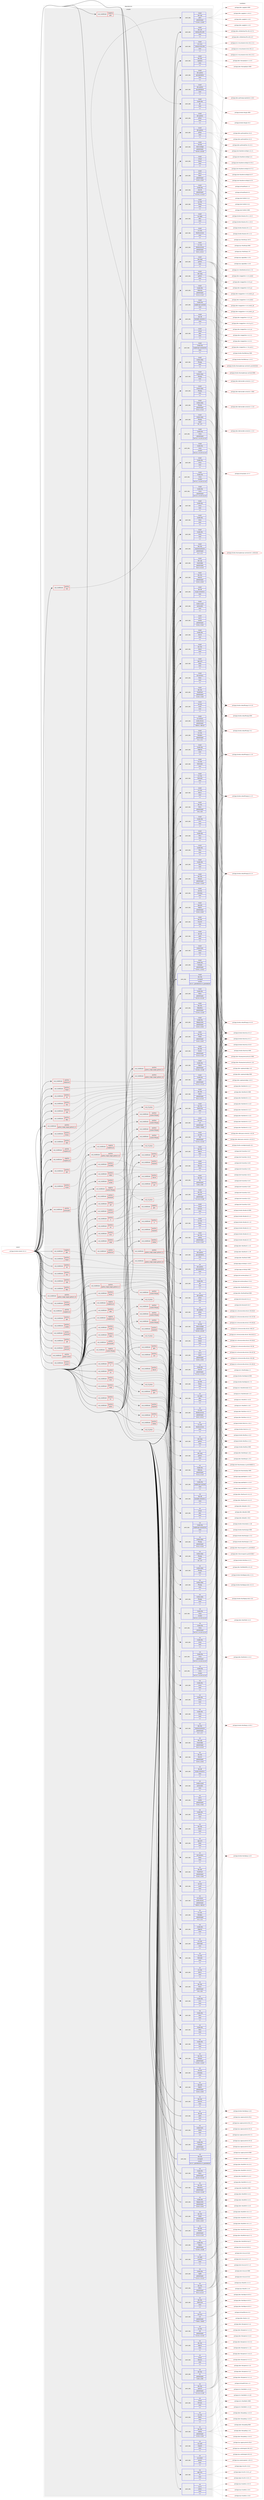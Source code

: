 digraph prolog {

# *************
# Graph options
# *************

newrank=true;
concentrate=true;
compound=true;
graph [rankdir=LR,fontname=Helvetica,fontsize=10,ranksep=1.5];#, ranksep=2.5, nodesep=0.2];
edge  [arrowhead=vee];
node  [fontname=Helvetica,fontsize=10];

# **********
# The ebuild
# **********

subgraph cluster_leftcol {
color=gray;
label=<<i>ebuild</i>>;
id [label="portage://media-tv/kodi-19.5-r2", color=red, width=4, href="../media-tv/kodi-19.5-r2.svg"];
}

# ****************
# The dependencies
# ****************

subgraph cluster_midcol {
color=gray;
label=<<i>dependencies</i>>;
subgraph cluster_compile {
fillcolor="#eeeeee";
style=filled;
label=<<i>compile</i>>;
subgraph cond82221 {
dependency323729 [label=<<TABLE BORDER="0" CELLBORDER="1" CELLSPACING="0" CELLPADDING="4"><TR><TD ROWSPAN="3" CELLPADDING="10">use_conditional</TD></TR><TR><TD>negative</TD></TR><TR><TD>gles</TD></TR></TABLE>>, shape=none, color=red];
subgraph pack239011 {
dependency323730 [label=<<TABLE BORDER="0" CELLBORDER="1" CELLSPACING="0" CELLPADDING="4" WIDTH="220"><TR><TD ROWSPAN="6" CELLPADDING="30">pack_dep</TD></TR><TR><TD WIDTH="110">install</TD></TR><TR><TD>media-libs</TD></TR><TR><TD>glu</TD></TR><TR><TD>none</TD></TR><TR><TD>[,,]</TD></TR></TABLE>>, shape=none, color=blue];
}
dependency323729:e -> dependency323730:w [weight=20,style="dashed",arrowhead="vee"];
}
id:e -> dependency323729:w [weight=20,style="solid",arrowhead="vee"];
subgraph cond82222 {
dependency323731 [label=<<TABLE BORDER="0" CELLBORDER="1" CELLSPACING="0" CELLPADDING="4"><TR><TD ROWSPAN="3" CELLPADDING="10">use_conditional</TD></TR><TR><TD>negative</TD></TR><TR><TD>raspberry-pi</TD></TR></TABLE>>, shape=none, color=red];
subgraph pack239012 {
dependency323732 [label=<<TABLE BORDER="0" CELLBORDER="1" CELLSPACING="0" CELLPADDING="4" WIDTH="220"><TR><TD ROWSPAN="6" CELLPADDING="30">pack_dep</TD></TR><TR><TD WIDTH="110">install</TD></TR><TR><TD>media-libs</TD></TR><TR><TD>mesa</TD></TR><TR><TD>none</TD></TR><TR><TD>[,,]</TD></TR></TABLE>>, shape=none, color=blue];
}
dependency323731:e -> dependency323732:w [weight=20,style="dashed",arrowhead="vee"];
}
id:e -> dependency323731:w [weight=20,style="solid",arrowhead="vee"];
subgraph cond82223 {
dependency323733 [label=<<TABLE BORDER="0" CELLBORDER="1" CELLSPACING="0" CELLPADDING="4"><TR><TD ROWSPAN="3" CELLPADDING="10">use_conditional</TD></TR><TR><TD>negative</TD></TR><TR><TD>system-ffmpeg</TD></TR></TABLE>>, shape=none, color=red];
subgraph pack239013 {
dependency323734 [label=<<TABLE BORDER="0" CELLBORDER="1" CELLSPACING="0" CELLPADDING="4" WIDTH="220"><TR><TD ROWSPAN="6" CELLPADDING="30">pack_dep</TD></TR><TR><TD WIDTH="110">install</TD></TR><TR><TD>app-arch</TD></TR><TR><TD>bzip2</TD></TR><TR><TD>none</TD></TR><TR><TD>[,,]</TD></TR></TABLE>>, shape=none, color=blue];
}
dependency323733:e -> dependency323734:w [weight=20,style="dashed",arrowhead="vee"];
subgraph cond82224 {
dependency323735 [label=<<TABLE BORDER="0" CELLBORDER="1" CELLSPACING="0" CELLPADDING="4"><TR><TD ROWSPAN="3" CELLPADDING="10">use_conditional</TD></TR><TR><TD>positive</TD></TR><TR><TD>dav1d</TD></TR></TABLE>>, shape=none, color=red];
subgraph pack239014 {
dependency323736 [label=<<TABLE BORDER="0" CELLBORDER="1" CELLSPACING="0" CELLPADDING="4" WIDTH="220"><TR><TD ROWSPAN="6" CELLPADDING="30">pack_dep</TD></TR><TR><TD WIDTH="110">install</TD></TR><TR><TD>media-libs</TD></TR><TR><TD>dav1d</TD></TR><TR><TD>none</TD></TR><TR><TD>[,,]</TD></TR></TABLE>>, shape=none, color=blue];
}
dependency323735:e -> dependency323736:w [weight=20,style="dashed",arrowhead="vee"];
}
dependency323733:e -> dependency323735:w [weight=20,style="dashed",arrowhead="vee"];
}
id:e -> dependency323733:w [weight=20,style="solid",arrowhead="vee"];
subgraph cond82225 {
dependency323737 [label=<<TABLE BORDER="0" CELLBORDER="1" CELLSPACING="0" CELLPADDING="4"><TR><TD ROWSPAN="3" CELLPADDING="10">use_conditional</TD></TR><TR><TD>positive</TD></TR><TR><TD>X</TD></TR></TABLE>>, shape=none, color=red];
subgraph pack239015 {
dependency323738 [label=<<TABLE BORDER="0" CELLBORDER="1" CELLSPACING="0" CELLPADDING="4" WIDTH="220"><TR><TD ROWSPAN="6" CELLPADDING="30">pack_dep</TD></TR><TR><TD WIDTH="110">install</TD></TR><TR><TD>media-libs</TD></TR><TR><TD>mesa</TD></TR><TR><TD>none</TD></TR><TR><TD>[,,]</TD></TR></TABLE>>, shape=none, color=blue];
}
dependency323737:e -> dependency323738:w [weight=20,style="dashed",arrowhead="vee"];
subgraph cond82226 {
dependency323739 [label=<<TABLE BORDER="0" CELLBORDER="1" CELLSPACING="0" CELLPADDING="4"><TR><TD ROWSPAN="3" CELLPADDING="10">use_conditional</TD></TR><TR><TD>negative</TD></TR><TR><TD>gles</TD></TR></TABLE>>, shape=none, color=red];
subgraph pack239016 {
dependency323740 [label=<<TABLE BORDER="0" CELLBORDER="1" CELLSPACING="0" CELLPADDING="4" WIDTH="220"><TR><TD ROWSPAN="6" CELLPADDING="30">pack_dep</TD></TR><TR><TD WIDTH="110">install</TD></TR><TR><TD>media-libs</TD></TR><TR><TD>libglvnd</TD></TR><TR><TD>none</TD></TR><TR><TD>[,,]</TD></TR></TABLE>>, shape=none, color=blue];
}
dependency323739:e -> dependency323740:w [weight=20,style="dashed",arrowhead="vee"];
}
dependency323737:e -> dependency323739:w [weight=20,style="dashed",arrowhead="vee"];
subgraph pack239017 {
dependency323741 [label=<<TABLE BORDER="0" CELLBORDER="1" CELLSPACING="0" CELLPADDING="4" WIDTH="220"><TR><TD ROWSPAN="6" CELLPADDING="30">pack_dep</TD></TR><TR><TD WIDTH="110">install</TD></TR><TR><TD>x11-libs</TD></TR><TR><TD>libX11</TD></TR><TR><TD>none</TD></TR><TR><TD>[,,]</TD></TR></TABLE>>, shape=none, color=blue];
}
dependency323737:e -> dependency323741:w [weight=20,style="dashed",arrowhead="vee"];
subgraph pack239018 {
dependency323742 [label=<<TABLE BORDER="0" CELLBORDER="1" CELLSPACING="0" CELLPADDING="4" WIDTH="220"><TR><TD ROWSPAN="6" CELLPADDING="30">pack_dep</TD></TR><TR><TD WIDTH="110">install</TD></TR><TR><TD>x11-libs</TD></TR><TR><TD>libXrandr</TD></TR><TR><TD>none</TD></TR><TR><TD>[,,]</TD></TR></TABLE>>, shape=none, color=blue];
}
dependency323737:e -> dependency323742:w [weight=20,style="dashed",arrowhead="vee"];
subgraph pack239019 {
dependency323743 [label=<<TABLE BORDER="0" CELLBORDER="1" CELLSPACING="0" CELLPADDING="4" WIDTH="220"><TR><TD ROWSPAN="6" CELLPADDING="30">pack_dep</TD></TR><TR><TD WIDTH="110">install</TD></TR><TR><TD>x11-libs</TD></TR><TR><TD>libXrender</TD></TR><TR><TD>none</TD></TR><TR><TD>[,,]</TD></TR></TABLE>>, shape=none, color=blue];
}
dependency323737:e -> dependency323743:w [weight=20,style="dashed",arrowhead="vee"];
subgraph cond82227 {
dependency323744 [label=<<TABLE BORDER="0" CELLBORDER="1" CELLSPACING="0" CELLPADDING="4"><TR><TD ROWSPAN="3" CELLPADDING="10">use_conditional</TD></TR><TR><TD>positive</TD></TR><TR><TD>system-ffmpeg</TD></TR></TABLE>>, shape=none, color=red];
subgraph pack239020 {
dependency323745 [label=<<TABLE BORDER="0" CELLBORDER="1" CELLSPACING="0" CELLPADDING="4" WIDTH="220"><TR><TD ROWSPAN="6" CELLPADDING="30">pack_dep</TD></TR><TR><TD WIDTH="110">install</TD></TR><TR><TD>media-video</TD></TR><TR><TD>ffmpeg</TD></TR><TR><TD>none</TD></TR><TR><TD>[,,]</TD></TR></TABLE>>, shape=none, color=blue];
}
dependency323744:e -> dependency323745:w [weight=20,style="dashed",arrowhead="vee"];
}
dependency323737:e -> dependency323744:w [weight=20,style="dashed",arrowhead="vee"];
}
id:e -> dependency323737:w [weight=20,style="solid",arrowhead="vee"];
subgraph cond82228 {
dependency323746 [label=<<TABLE BORDER="0" CELLBORDER="1" CELLSPACING="0" CELLPADDING="4"><TR><TD ROWSPAN="3" CELLPADDING="10">use_conditional</TD></TR><TR><TD>positive</TD></TR><TR><TD>airplay</TD></TR></TABLE>>, shape=none, color=red];
subgraph pack239021 {
dependency323747 [label=<<TABLE BORDER="0" CELLBORDER="1" CELLSPACING="0" CELLPADDING="4" WIDTH="220"><TR><TD ROWSPAN="6" CELLPADDING="30">pack_dep</TD></TR><TR><TD WIDTH="110">install</TD></TR><TR><TD>app-pda</TD></TR><TR><TD>libplist</TD></TR><TR><TD>greaterequal</TD></TR><TR><TD>[2.0.0,,,2.0.0]</TD></TR></TABLE>>, shape=none, color=blue];
}
dependency323746:e -> dependency323747:w [weight=20,style="dashed",arrowhead="vee"];
subgraph pack239022 {
dependency323748 [label=<<TABLE BORDER="0" CELLBORDER="1" CELLSPACING="0" CELLPADDING="4" WIDTH="220"><TR><TD ROWSPAN="6" CELLPADDING="30">pack_dep</TD></TR><TR><TD WIDTH="110">install</TD></TR><TR><TD>net-libs</TD></TR><TR><TD>shairplay</TD></TR><TR><TD>none</TD></TR><TR><TD>[,,]</TD></TR></TABLE>>, shape=none, color=blue];
}
dependency323746:e -> dependency323748:w [weight=20,style="dashed",arrowhead="vee"];
}
id:e -> dependency323746:w [weight=20,style="solid",arrowhead="vee"];
subgraph cond82229 {
dependency323749 [label=<<TABLE BORDER="0" CELLBORDER="1" CELLSPACING="0" CELLPADDING="4"><TR><TD ROWSPAN="3" CELLPADDING="10">use_conditional</TD></TR><TR><TD>positive</TD></TR><TR><TD>alsa</TD></TR></TABLE>>, shape=none, color=red];
subgraph pack239023 {
dependency323750 [label=<<TABLE BORDER="0" CELLBORDER="1" CELLSPACING="0" CELLPADDING="4" WIDTH="220"><TR><TD ROWSPAN="6" CELLPADDING="30">pack_dep</TD></TR><TR><TD WIDTH="110">install</TD></TR><TR><TD>media-libs</TD></TR><TR><TD>alsa-lib</TD></TR><TR><TD>greaterequal</TD></TR><TR><TD>[1.1.4.1,,,1.1.4.1]</TD></TR></TABLE>>, shape=none, color=blue];
}
dependency323749:e -> dependency323750:w [weight=20,style="dashed",arrowhead="vee"];
}
id:e -> dependency323749:w [weight=20,style="solid",arrowhead="vee"];
subgraph cond82230 {
dependency323751 [label=<<TABLE BORDER="0" CELLBORDER="1" CELLSPACING="0" CELLPADDING="4"><TR><TD ROWSPAN="3" CELLPADDING="10">use_conditional</TD></TR><TR><TD>positive</TD></TR><TR><TD>bluetooth</TD></TR></TABLE>>, shape=none, color=red];
subgraph pack239024 {
dependency323752 [label=<<TABLE BORDER="0" CELLBORDER="1" CELLSPACING="0" CELLPADDING="4" WIDTH="220"><TR><TD ROWSPAN="6" CELLPADDING="30">pack_dep</TD></TR><TR><TD WIDTH="110">install</TD></TR><TR><TD>net-wireless</TD></TR><TR><TD>bluez</TD></TR><TR><TD>none</TD></TR><TR><TD>[,,]</TD></TR></TABLE>>, shape=none, color=blue];
}
dependency323751:e -> dependency323752:w [weight=20,style="dashed",arrowhead="vee"];
}
id:e -> dependency323751:w [weight=20,style="solid",arrowhead="vee"];
subgraph cond82231 {
dependency323753 [label=<<TABLE BORDER="0" CELLBORDER="1" CELLSPACING="0" CELLPADDING="4"><TR><TD ROWSPAN="3" CELLPADDING="10">use_conditional</TD></TR><TR><TD>positive</TD></TR><TR><TD>bluray</TD></TR></TABLE>>, shape=none, color=red];
subgraph pack239025 {
dependency323754 [label=<<TABLE BORDER="0" CELLBORDER="1" CELLSPACING="0" CELLPADDING="4" WIDTH="220"><TR><TD ROWSPAN="6" CELLPADDING="30">pack_dep</TD></TR><TR><TD WIDTH="110">install</TD></TR><TR><TD>media-libs</TD></TR><TR><TD>libbluray</TD></TR><TR><TD>greaterequal</TD></TR><TR><TD>[1.1.2,,,1.1.2]</TD></TR></TABLE>>, shape=none, color=blue];
}
dependency323753:e -> dependency323754:w [weight=20,style="dashed",arrowhead="vee"];
}
id:e -> dependency323753:w [weight=20,style="solid",arrowhead="vee"];
subgraph cond82232 {
dependency323755 [label=<<TABLE BORDER="0" CELLBORDER="1" CELLSPACING="0" CELLPADDING="4"><TR><TD ROWSPAN="3" CELLPADDING="10">use_conditional</TD></TR><TR><TD>positive</TD></TR><TR><TD>caps</TD></TR></TABLE>>, shape=none, color=red];
subgraph pack239026 {
dependency323756 [label=<<TABLE BORDER="0" CELLBORDER="1" CELLSPACING="0" CELLPADDING="4" WIDTH="220"><TR><TD ROWSPAN="6" CELLPADDING="30">pack_dep</TD></TR><TR><TD WIDTH="110">install</TD></TR><TR><TD>sys-libs</TD></TR><TR><TD>libcap</TD></TR><TR><TD>none</TD></TR><TR><TD>[,,]</TD></TR></TABLE>>, shape=none, color=blue];
}
dependency323755:e -> dependency323756:w [weight=20,style="dashed",arrowhead="vee"];
}
id:e -> dependency323755:w [weight=20,style="solid",arrowhead="vee"];
subgraph cond82233 {
dependency323757 [label=<<TABLE BORDER="0" CELLBORDER="1" CELLSPACING="0" CELLPADDING="4"><TR><TD ROWSPAN="3" CELLPADDING="10">use_conditional</TD></TR><TR><TD>positive</TD></TR><TR><TD>cec</TD></TR></TABLE>>, shape=none, color=red];
subgraph pack239027 {
dependency323758 [label=<<TABLE BORDER="0" CELLBORDER="1" CELLSPACING="0" CELLPADDING="4" WIDTH="220"><TR><TD ROWSPAN="6" CELLPADDING="30">pack_dep</TD></TR><TR><TD WIDTH="110">install</TD></TR><TR><TD>dev-libs</TD></TR><TR><TD>libcec</TD></TR><TR><TD>greaterequal</TD></TR><TR><TD>[4.0,,,4.0]</TD></TR></TABLE>>, shape=none, color=blue];
}
dependency323757:e -> dependency323758:w [weight=20,style="dashed",arrowhead="vee"];
}
id:e -> dependency323757:w [weight=20,style="solid",arrowhead="vee"];
subgraph cond82234 {
dependency323759 [label=<<TABLE BORDER="0" CELLBORDER="1" CELLSPACING="0" CELLPADDING="4"><TR><TD ROWSPAN="3" CELLPADDING="10">use_conditional</TD></TR><TR><TD>positive</TD></TR><TR><TD>dbus</TD></TR></TABLE>>, shape=none, color=red];
subgraph pack239028 {
dependency323760 [label=<<TABLE BORDER="0" CELLBORDER="1" CELLSPACING="0" CELLPADDING="4" WIDTH="220"><TR><TD ROWSPAN="6" CELLPADDING="30">pack_dep</TD></TR><TR><TD WIDTH="110">install</TD></TR><TR><TD>sys-apps</TD></TR><TR><TD>dbus</TD></TR><TR><TD>none</TD></TR><TR><TD>[,,]</TD></TR></TABLE>>, shape=none, color=blue];
}
dependency323759:e -> dependency323760:w [weight=20,style="dashed",arrowhead="vee"];
}
id:e -> dependency323759:w [weight=20,style="solid",arrowhead="vee"];
subgraph cond82235 {
dependency323761 [label=<<TABLE BORDER="0" CELLBORDER="1" CELLSPACING="0" CELLPADDING="4"><TR><TD ROWSPAN="3" CELLPADDING="10">use_conditional</TD></TR><TR><TD>positive</TD></TR><TR><TD>gbm</TD></TR></TABLE>>, shape=none, color=red];
subgraph pack239029 {
dependency323762 [label=<<TABLE BORDER="0" CELLBORDER="1" CELLSPACING="0" CELLPADDING="4" WIDTH="220"><TR><TD ROWSPAN="6" CELLPADDING="30">pack_dep</TD></TR><TR><TD WIDTH="110">install</TD></TR><TR><TD>dev-libs</TD></TR><TR><TD>libinput</TD></TR><TR><TD>greaterequal</TD></TR><TR><TD>[1.10.5,,,1.10.5]</TD></TR></TABLE>>, shape=none, color=blue];
}
dependency323761:e -> dependency323762:w [weight=20,style="dashed",arrowhead="vee"];
subgraph pack239030 {
dependency323763 [label=<<TABLE BORDER="0" CELLBORDER="1" CELLSPACING="0" CELLPADDING="4" WIDTH="220"><TR><TD ROWSPAN="6" CELLPADDING="30">pack_dep</TD></TR><TR><TD WIDTH="110">install</TD></TR><TR><TD>media-libs</TD></TR><TR><TD>mesa</TD></TR><TR><TD>none</TD></TR><TR><TD>[,,]</TD></TR></TABLE>>, shape=none, color=blue];
}
dependency323761:e -> dependency323763:w [weight=20,style="dashed",arrowhead="vee"];
subgraph pack239031 {
dependency323764 [label=<<TABLE BORDER="0" CELLBORDER="1" CELLSPACING="0" CELLPADDING="4" WIDTH="220"><TR><TD ROWSPAN="6" CELLPADDING="30">pack_dep</TD></TR><TR><TD WIDTH="110">install</TD></TR><TR><TD>x11-libs</TD></TR><TR><TD>libxkbcommon</TD></TR><TR><TD>none</TD></TR><TR><TD>[,,]</TD></TR></TABLE>>, shape=none, color=blue];
}
dependency323761:e -> dependency323764:w [weight=20,style="dashed",arrowhead="vee"];
}
id:e -> dependency323761:w [weight=20,style="solid",arrowhead="vee"];
subgraph cond82236 {
dependency323765 [label=<<TABLE BORDER="0" CELLBORDER="1" CELLSPACING="0" CELLPADDING="4"><TR><TD ROWSPAN="3" CELLPADDING="10">use_conditional</TD></TR><TR><TD>positive</TD></TR><TR><TD>gles</TD></TR></TABLE>>, shape=none, color=red];
subgraph cond82237 {
dependency323766 [label=<<TABLE BORDER="0" CELLBORDER="1" CELLSPACING="0" CELLPADDING="4"><TR><TD ROWSPAN="3" CELLPADDING="10">use_conditional</TD></TR><TR><TD>negative</TD></TR><TR><TD>raspberry-pi</TD></TR></TABLE>>, shape=none, color=red];
subgraph any2325 {
dependency323767 [label=<<TABLE BORDER="0" CELLBORDER="1" CELLSPACING="0" CELLPADDING="4"><TR><TD CELLPADDING="10">any_of_group</TD></TR></TABLE>>, shape=none, color=red];subgraph pack239032 {
dependency323768 [label=<<TABLE BORDER="0" CELLBORDER="1" CELLSPACING="0" CELLPADDING="4" WIDTH="220"><TR><TD ROWSPAN="6" CELLPADDING="30">pack_dep</TD></TR><TR><TD WIDTH="110">install</TD></TR><TR><TD>media-libs</TD></TR><TR><TD>mesa</TD></TR><TR><TD>greaterequal</TD></TR><TR><TD>[24.1.0,,_rc1,24.1.0_rc1]</TD></TR></TABLE>>, shape=none, color=blue];
}
dependency323767:e -> dependency323768:w [weight=20,style="dotted",arrowhead="oinv"];
subgraph pack239033 {
dependency323769 [label=<<TABLE BORDER="0" CELLBORDER="1" CELLSPACING="0" CELLPADDING="4" WIDTH="220"><TR><TD ROWSPAN="6" CELLPADDING="30">pack_dep</TD></TR><TR><TD WIDTH="110">install</TD></TR><TR><TD>media-libs</TD></TR><TR><TD>mesa</TD></TR><TR><TD>smaller</TD></TR><TR><TD>[24.1.0,,_rc1,24.1.0_rc1]</TD></TR></TABLE>>, shape=none, color=blue];
}
dependency323767:e -> dependency323769:w [weight=20,style="dotted",arrowhead="oinv"];
}
dependency323766:e -> dependency323767:w [weight=20,style="dashed",arrowhead="vee"];
}
dependency323765:e -> dependency323766:w [weight=20,style="dashed",arrowhead="vee"];
}
id:e -> dependency323765:w [weight=20,style="solid",arrowhead="vee"];
subgraph cond82238 {
dependency323770 [label=<<TABLE BORDER="0" CELLBORDER="1" CELLSPACING="0" CELLPADDING="4"><TR><TD ROWSPAN="3" CELLPADDING="10">use_conditional</TD></TR><TR><TD>positive</TD></TR><TR><TD>lcms</TD></TR></TABLE>>, shape=none, color=red];
subgraph pack239034 {
dependency323771 [label=<<TABLE BORDER="0" CELLBORDER="1" CELLSPACING="0" CELLPADDING="4" WIDTH="220"><TR><TD ROWSPAN="6" CELLPADDING="30">pack_dep</TD></TR><TR><TD WIDTH="110">install</TD></TR><TR><TD>media-libs</TD></TR><TR><TD>lcms</TD></TR><TR><TD>none</TD></TR><TR><TD>[,,]</TD></TR></TABLE>>, shape=none, color=blue];
}
dependency323770:e -> dependency323771:w [weight=20,style="dashed",arrowhead="vee"];
}
id:e -> dependency323770:w [weight=20,style="solid",arrowhead="vee"];
subgraph cond82239 {
dependency323772 [label=<<TABLE BORDER="0" CELLBORDER="1" CELLSPACING="0" CELLPADDING="4"><TR><TD ROWSPAN="3" CELLPADDING="10">use_conditional</TD></TR><TR><TD>positive</TD></TR><TR><TD>libusb</TD></TR></TABLE>>, shape=none, color=red];
subgraph pack239035 {
dependency323773 [label=<<TABLE BORDER="0" CELLBORDER="1" CELLSPACING="0" CELLPADDING="4" WIDTH="220"><TR><TD ROWSPAN="6" CELLPADDING="30">pack_dep</TD></TR><TR><TD WIDTH="110">install</TD></TR><TR><TD>virtual</TD></TR><TR><TD>libusb</TD></TR><TR><TD>none</TD></TR><TR><TD>[,,]</TD></TR></TABLE>>, shape=none, color=blue];
}
dependency323772:e -> dependency323773:w [weight=20,style="dashed",arrowhead="vee"];
}
id:e -> dependency323772:w [weight=20,style="solid",arrowhead="vee"];
subgraph cond82240 {
dependency323774 [label=<<TABLE BORDER="0" CELLBORDER="1" CELLSPACING="0" CELLPADDING="4"><TR><TD ROWSPAN="3" CELLPADDING="10">use_conditional</TD></TR><TR><TD>positive</TD></TR><TR><TD>mariadb</TD></TR></TABLE>>, shape=none, color=red];
subgraph pack239036 {
dependency323775 [label=<<TABLE BORDER="0" CELLBORDER="1" CELLSPACING="0" CELLPADDING="4" WIDTH="220"><TR><TD ROWSPAN="6" CELLPADDING="30">pack_dep</TD></TR><TR><TD WIDTH="110">install</TD></TR><TR><TD>dev-db</TD></TR><TR><TD>mariadb-connector-c</TD></TR><TR><TD>none</TD></TR><TR><TD>[,,]</TD></TR></TABLE>>, shape=none, color=blue];
}
dependency323774:e -> dependency323775:w [weight=20,style="dashed",arrowhead="vee"];
}
id:e -> dependency323774:w [weight=20,style="solid",arrowhead="vee"];
subgraph cond82241 {
dependency323776 [label=<<TABLE BORDER="0" CELLBORDER="1" CELLSPACING="0" CELLPADDING="4"><TR><TD ROWSPAN="3" CELLPADDING="10">use_conditional</TD></TR><TR><TD>positive</TD></TR><TR><TD>mysql</TD></TR></TABLE>>, shape=none, color=red];
subgraph pack239037 {
dependency323777 [label=<<TABLE BORDER="0" CELLBORDER="1" CELLSPACING="0" CELLPADDING="4" WIDTH="220"><TR><TD ROWSPAN="6" CELLPADDING="30">pack_dep</TD></TR><TR><TD WIDTH="110">install</TD></TR><TR><TD>dev-db</TD></TR><TR><TD>mysql-connector-c</TD></TR><TR><TD>none</TD></TR><TR><TD>[,,]</TD></TR></TABLE>>, shape=none, color=blue];
}
dependency323776:e -> dependency323777:w [weight=20,style="dashed",arrowhead="vee"];
}
id:e -> dependency323776:w [weight=20,style="solid",arrowhead="vee"];
subgraph cond82242 {
dependency323778 [label=<<TABLE BORDER="0" CELLBORDER="1" CELLSPACING="0" CELLPADDING="4"><TR><TD ROWSPAN="3" CELLPADDING="10">use_conditional</TD></TR><TR><TD>positive</TD></TR><TR><TD>nfs</TD></TR></TABLE>>, shape=none, color=red];
subgraph pack239038 {
dependency323779 [label=<<TABLE BORDER="0" CELLBORDER="1" CELLSPACING="0" CELLPADDING="4" WIDTH="220"><TR><TD ROWSPAN="6" CELLPADDING="30">pack_dep</TD></TR><TR><TD WIDTH="110">install</TD></TR><TR><TD>net-fs</TD></TR><TR><TD>libnfs</TD></TR><TR><TD>greaterequal</TD></TR><TR><TD>[2.0.0,,,2.0.0]</TD></TR></TABLE>>, shape=none, color=blue];
}
dependency323778:e -> dependency323779:w [weight=20,style="dashed",arrowhead="vee"];
}
id:e -> dependency323778:w [weight=20,style="solid",arrowhead="vee"];
subgraph cond82243 {
dependency323780 [label=<<TABLE BORDER="0" CELLBORDER="1" CELLSPACING="0" CELLPADDING="4"><TR><TD ROWSPAN="3" CELLPADDING="10">use_conditional</TD></TR><TR><TD>positive</TD></TR><TR><TD>pulseaudio</TD></TR></TABLE>>, shape=none, color=red];
subgraph pack239039 {
dependency323781 [label=<<TABLE BORDER="0" CELLBORDER="1" CELLSPACING="0" CELLPADDING="4" WIDTH="220"><TR><TD ROWSPAN="6" CELLPADDING="30">pack_dep</TD></TR><TR><TD WIDTH="110">install</TD></TR><TR><TD>media-sound</TD></TR><TR><TD>pulseaudio</TD></TR><TR><TD>none</TD></TR><TR><TD>[,,]</TD></TR></TABLE>>, shape=none, color=blue];
}
dependency323780:e -> dependency323781:w [weight=20,style="dashed",arrowhead="vee"];
}
id:e -> dependency323780:w [weight=20,style="solid",arrowhead="vee"];
subgraph cond82244 {
dependency323782 [label=<<TABLE BORDER="0" CELLBORDER="1" CELLSPACING="0" CELLPADDING="4"><TR><TD ROWSPAN="3" CELLPADDING="10">use_conditional</TD></TR><TR><TD>positive</TD></TR><TR><TD>python_single_target_python3_10</TD></TR></TABLE>>, shape=none, color=red];
subgraph pack239040 {
dependency323783 [label=<<TABLE BORDER="0" CELLBORDER="1" CELLSPACING="0" CELLPADDING="4" WIDTH="220"><TR><TD ROWSPAN="6" CELLPADDING="30">pack_dep</TD></TR><TR><TD WIDTH="110">install</TD></TR><TR><TD>dev-lang</TD></TR><TR><TD>python</TD></TR><TR><TD>none</TD></TR><TR><TD>[,,]</TD></TR></TABLE>>, shape=none, color=blue];
}
dependency323782:e -> dependency323783:w [weight=20,style="dashed",arrowhead="vee"];
}
id:e -> dependency323782:w [weight=20,style="solid",arrowhead="vee"];
subgraph cond82245 {
dependency323784 [label=<<TABLE BORDER="0" CELLBORDER="1" CELLSPACING="0" CELLPADDING="4"><TR><TD ROWSPAN="3" CELLPADDING="10">use_conditional</TD></TR><TR><TD>positive</TD></TR><TR><TD>python_single_target_python3_10</TD></TR></TABLE>>, shape=none, color=red];
subgraph pack239041 {
dependency323785 [label=<<TABLE BORDER="0" CELLBORDER="1" CELLSPACING="0" CELLPADDING="4" WIDTH="220"><TR><TD ROWSPAN="6" CELLPADDING="30">pack_dep</TD></TR><TR><TD WIDTH="110">install</TD></TR><TR><TD>dev-python</TD></TR><TR><TD>pillow</TD></TR><TR><TD>none</TD></TR><TR><TD>[,,]</TD></TR></TABLE>>, shape=none, color=blue];
}
dependency323784:e -> dependency323785:w [weight=20,style="dashed",arrowhead="vee"];
subgraph pack239042 {
dependency323786 [label=<<TABLE BORDER="0" CELLBORDER="1" CELLSPACING="0" CELLPADDING="4" WIDTH="220"><TR><TD ROWSPAN="6" CELLPADDING="30">pack_dep</TD></TR><TR><TD WIDTH="110">install</TD></TR><TR><TD>dev-python</TD></TR><TR><TD>pycryptodome</TD></TR><TR><TD>none</TD></TR><TR><TD>[,,]</TD></TR></TABLE>>, shape=none, color=blue];
}
dependency323784:e -> dependency323786:w [weight=20,style="dashed",arrowhead="vee"];
}
id:e -> dependency323784:w [weight=20,style="solid",arrowhead="vee"];
subgraph cond82246 {
dependency323787 [label=<<TABLE BORDER="0" CELLBORDER="1" CELLSPACING="0" CELLPADDING="4"><TR><TD ROWSPAN="3" CELLPADDING="10">use_conditional</TD></TR><TR><TD>positive</TD></TR><TR><TD>python_single_target_python3_11</TD></TR></TABLE>>, shape=none, color=red];
subgraph pack239043 {
dependency323788 [label=<<TABLE BORDER="0" CELLBORDER="1" CELLSPACING="0" CELLPADDING="4" WIDTH="220"><TR><TD ROWSPAN="6" CELLPADDING="30">pack_dep</TD></TR><TR><TD WIDTH="110">install</TD></TR><TR><TD>dev-lang</TD></TR><TR><TD>python</TD></TR><TR><TD>none</TD></TR><TR><TD>[,,]</TD></TR></TABLE>>, shape=none, color=blue];
}
dependency323787:e -> dependency323788:w [weight=20,style="dashed",arrowhead="vee"];
}
id:e -> dependency323787:w [weight=20,style="solid",arrowhead="vee"];
subgraph cond82247 {
dependency323789 [label=<<TABLE BORDER="0" CELLBORDER="1" CELLSPACING="0" CELLPADDING="4"><TR><TD ROWSPAN="3" CELLPADDING="10">use_conditional</TD></TR><TR><TD>positive</TD></TR><TR><TD>python_single_target_python3_11</TD></TR></TABLE>>, shape=none, color=red];
subgraph pack239044 {
dependency323790 [label=<<TABLE BORDER="0" CELLBORDER="1" CELLSPACING="0" CELLPADDING="4" WIDTH="220"><TR><TD ROWSPAN="6" CELLPADDING="30">pack_dep</TD></TR><TR><TD WIDTH="110">install</TD></TR><TR><TD>dev-python</TD></TR><TR><TD>pillow</TD></TR><TR><TD>none</TD></TR><TR><TD>[,,]</TD></TR></TABLE>>, shape=none, color=blue];
}
dependency323789:e -> dependency323790:w [weight=20,style="dashed",arrowhead="vee"];
subgraph pack239045 {
dependency323791 [label=<<TABLE BORDER="0" CELLBORDER="1" CELLSPACING="0" CELLPADDING="4" WIDTH="220"><TR><TD ROWSPAN="6" CELLPADDING="30">pack_dep</TD></TR><TR><TD WIDTH="110">install</TD></TR><TR><TD>dev-python</TD></TR><TR><TD>pycryptodome</TD></TR><TR><TD>none</TD></TR><TR><TD>[,,]</TD></TR></TABLE>>, shape=none, color=blue];
}
dependency323789:e -> dependency323791:w [weight=20,style="dashed",arrowhead="vee"];
}
id:e -> dependency323789:w [weight=20,style="solid",arrowhead="vee"];
subgraph cond82248 {
dependency323792 [label=<<TABLE BORDER="0" CELLBORDER="1" CELLSPACING="0" CELLPADDING="4"><TR><TD ROWSPAN="3" CELLPADDING="10">use_conditional</TD></TR><TR><TD>positive</TD></TR><TR><TD>raspberry-pi</TD></TR></TABLE>>, shape=none, color=red];
subgraph any2326 {
dependency323793 [label=<<TABLE BORDER="0" CELLBORDER="1" CELLSPACING="0" CELLPADDING="4"><TR><TD CELLPADDING="10">any_of_group</TD></TR></TABLE>>, shape=none, color=red];subgraph pack239046 {
dependency323794 [label=<<TABLE BORDER="0" CELLBORDER="1" CELLSPACING="0" CELLPADDING="4" WIDTH="220"><TR><TD ROWSPAN="6" CELLPADDING="30">pack_dep</TD></TR><TR><TD WIDTH="110">install</TD></TR><TR><TD>media-libs</TD></TR><TR><TD>raspberrypi-userland</TD></TR><TR><TD>none</TD></TR><TR><TD>[,,]</TD></TR></TABLE>>, shape=none, color=blue];
}
dependency323793:e -> dependency323794:w [weight=20,style="dotted",arrowhead="oinv"];
subgraph pack239047 {
dependency323795 [label=<<TABLE BORDER="0" CELLBORDER="1" CELLSPACING="0" CELLPADDING="4" WIDTH="220"><TR><TD ROWSPAN="6" CELLPADDING="30">pack_dep</TD></TR><TR><TD WIDTH="110">install</TD></TR><TR><TD>media-libs</TD></TR><TR><TD>raspberrypi-userland-bin</TD></TR><TR><TD>none</TD></TR><TR><TD>[,,]</TD></TR></TABLE>>, shape=none, color=blue];
}
dependency323793:e -> dependency323795:w [weight=20,style="dotted",arrowhead="oinv"];
subgraph pack239048 {
dependency323796 [label=<<TABLE BORDER="0" CELLBORDER="1" CELLSPACING="0" CELLPADDING="4" WIDTH="220"><TR><TD ROWSPAN="6" CELLPADDING="30">pack_dep</TD></TR><TR><TD WIDTH="110">install</TD></TR><TR><TD>media-libs</TD></TR><TR><TD>mesa</TD></TR><TR><TD>greaterequal</TD></TR><TR><TD>[24.1.0,,_rc1,24.1.0_rc1]</TD></TR></TABLE>>, shape=none, color=blue];
}
dependency323793:e -> dependency323796:w [weight=20,style="dotted",arrowhead="oinv"];
subgraph pack239049 {
dependency323797 [label=<<TABLE BORDER="0" CELLBORDER="1" CELLSPACING="0" CELLPADDING="4" WIDTH="220"><TR><TD ROWSPAN="6" CELLPADDING="30">pack_dep</TD></TR><TR><TD WIDTH="110">install</TD></TR><TR><TD>media-libs</TD></TR><TR><TD>mesa</TD></TR><TR><TD>smaller</TD></TR><TR><TD>[24.1.0,,_rc1,24.1.0_rc1]</TD></TR></TABLE>>, shape=none, color=blue];
}
dependency323793:e -> dependency323797:w [weight=20,style="dotted",arrowhead="oinv"];
}
dependency323792:e -> dependency323793:w [weight=20,style="dashed",arrowhead="vee"];
}
id:e -> dependency323792:w [weight=20,style="solid",arrowhead="vee"];
subgraph cond82249 {
dependency323798 [label=<<TABLE BORDER="0" CELLBORDER="1" CELLSPACING="0" CELLPADDING="4"><TR><TD ROWSPAN="3" CELLPADDING="10">use_conditional</TD></TR><TR><TD>positive</TD></TR><TR><TD>samba</TD></TR></TABLE>>, shape=none, color=red];
subgraph pack239050 {
dependency323799 [label=<<TABLE BORDER="0" CELLBORDER="1" CELLSPACING="0" CELLPADDING="4" WIDTH="220"><TR><TD ROWSPAN="6" CELLPADDING="30">pack_dep</TD></TR><TR><TD WIDTH="110">install</TD></TR><TR><TD>net-fs</TD></TR><TR><TD>samba</TD></TR><TR><TD>greaterequal</TD></TR><TR><TD>[3.4.6,,,3.4.6]</TD></TR></TABLE>>, shape=none, color=blue];
}
dependency323798:e -> dependency323799:w [weight=20,style="dashed",arrowhead="vee"];
}
id:e -> dependency323798:w [weight=20,style="solid",arrowhead="vee"];
subgraph cond82250 {
dependency323800 [label=<<TABLE BORDER="0" CELLBORDER="1" CELLSPACING="0" CELLPADDING="4"><TR><TD ROWSPAN="3" CELLPADDING="10">use_conditional</TD></TR><TR><TD>positive</TD></TR><TR><TD>system-ffmpeg</TD></TR></TABLE>>, shape=none, color=red];
subgraph pack239051 {
dependency323801 [label=<<TABLE BORDER="0" CELLBORDER="1" CELLSPACING="0" CELLPADDING="4" WIDTH="220"><TR><TD ROWSPAN="6" CELLPADDING="30">pack_dep</TD></TR><TR><TD WIDTH="110">install</TD></TR><TR><TD>media-video</TD></TR><TR><TD>ffmpeg</TD></TR><TR><TD>greaterequal</TD></TR><TR><TD>[4.3.2,,,4.3.2]</TD></TR></TABLE>>, shape=none, color=blue];
}
dependency323800:e -> dependency323801:w [weight=20,style="dashed",arrowhead="vee"];
subgraph pack239052 {
dependency323802 [label=<<TABLE BORDER="0" CELLBORDER="1" CELLSPACING="0" CELLPADDING="4" WIDTH="220"><TR><TD ROWSPAN="6" CELLPADDING="30">pack_dep</TD></TR><TR><TD WIDTH="110">install</TD></TR><TR><TD>media-video</TD></TR><TR><TD>ffmpeg</TD></TR><TR><TD>equal</TD></TR><TR><TD>[4*,,,4*]</TD></TR></TABLE>>, shape=none, color=blue];
}
dependency323800:e -> dependency323802:w [weight=20,style="dashed",arrowhead="vee"];
}
id:e -> dependency323800:w [weight=20,style="solid",arrowhead="vee"];
subgraph cond82251 {
dependency323803 [label=<<TABLE BORDER="0" CELLBORDER="1" CELLSPACING="0" CELLPADDING="4"><TR><TD ROWSPAN="3" CELLPADDING="10">use_conditional</TD></TR><TR><TD>positive</TD></TR><TR><TD>test</TD></TR></TABLE>>, shape=none, color=red];
subgraph pack239053 {
dependency323804 [label=<<TABLE BORDER="0" CELLBORDER="1" CELLSPACING="0" CELLPADDING="4" WIDTH="220"><TR><TD ROWSPAN="6" CELLPADDING="30">pack_dep</TD></TR><TR><TD WIDTH="110">install</TD></TR><TR><TD>dev-cpp</TD></TR><TR><TD>gtest</TD></TR><TR><TD>greaterequal</TD></TR><TR><TD>[1.10.0,,,1.10.0]</TD></TR></TABLE>>, shape=none, color=blue];
}
dependency323803:e -> dependency323804:w [weight=20,style="dashed",arrowhead="vee"];
}
id:e -> dependency323803:w [weight=20,style="solid",arrowhead="vee"];
subgraph cond82252 {
dependency323805 [label=<<TABLE BORDER="0" CELLBORDER="1" CELLSPACING="0" CELLPADDING="4"><TR><TD ROWSPAN="3" CELLPADDING="10">use_conditional</TD></TR><TR><TD>positive</TD></TR><TR><TD>udev</TD></TR></TABLE>>, shape=none, color=red];
subgraph pack239054 {
dependency323806 [label=<<TABLE BORDER="0" CELLBORDER="1" CELLSPACING="0" CELLPADDING="4" WIDTH="220"><TR><TD ROWSPAN="6" CELLPADDING="30">pack_dep</TD></TR><TR><TD WIDTH="110">install</TD></TR><TR><TD>virtual</TD></TR><TR><TD>udev</TD></TR><TR><TD>none</TD></TR><TR><TD>[,,]</TD></TR></TABLE>>, shape=none, color=blue];
}
dependency323805:e -> dependency323806:w [weight=20,style="dashed",arrowhead="vee"];
}
id:e -> dependency323805:w [weight=20,style="solid",arrowhead="vee"];
subgraph cond82253 {
dependency323807 [label=<<TABLE BORDER="0" CELLBORDER="1" CELLSPACING="0" CELLPADDING="4"><TR><TD ROWSPAN="3" CELLPADDING="10">use_conditional</TD></TR><TR><TD>positive</TD></TR><TR><TD>udf</TD></TR></TABLE>>, shape=none, color=red];
subgraph pack239055 {
dependency323808 [label=<<TABLE BORDER="0" CELLBORDER="1" CELLSPACING="0" CELLPADDING="4" WIDTH="220"><TR><TD ROWSPAN="6" CELLPADDING="30">pack_dep</TD></TR><TR><TD WIDTH="110">install</TD></TR><TR><TD>dev-libs</TD></TR><TR><TD>libudfread</TD></TR><TR><TD>greaterequal</TD></TR><TR><TD>[1.0.0,,,1.0.0]</TD></TR></TABLE>>, shape=none, color=blue];
}
dependency323807:e -> dependency323808:w [weight=20,style="dashed",arrowhead="vee"];
}
id:e -> dependency323807:w [weight=20,style="solid",arrowhead="vee"];
subgraph cond82254 {
dependency323809 [label=<<TABLE BORDER="0" CELLBORDER="1" CELLSPACING="0" CELLPADDING="4"><TR><TD ROWSPAN="3" CELLPADDING="10">use_conditional</TD></TR><TR><TD>positive</TD></TR><TR><TD>vaapi</TD></TR></TABLE>>, shape=none, color=red];
subgraph pack239056 {
dependency323810 [label=<<TABLE BORDER="0" CELLBORDER="1" CELLSPACING="0" CELLPADDING="4" WIDTH="220"><TR><TD ROWSPAN="6" CELLPADDING="30">pack_dep</TD></TR><TR><TD WIDTH="110">install</TD></TR><TR><TD>media-libs</TD></TR><TR><TD>libva</TD></TR><TR><TD>none</TD></TR><TR><TD>[,,]</TD></TR></TABLE>>, shape=none, color=blue];
}
dependency323809:e -> dependency323810:w [weight=20,style="dashed",arrowhead="vee"];
subgraph cond82255 {
dependency323811 [label=<<TABLE BORDER="0" CELLBORDER="1" CELLSPACING="0" CELLPADDING="4"><TR><TD ROWSPAN="3" CELLPADDING="10">use_conditional</TD></TR><TR><TD>positive</TD></TR><TR><TD>system-ffmpeg</TD></TR></TABLE>>, shape=none, color=red];
subgraph pack239057 {
dependency323812 [label=<<TABLE BORDER="0" CELLBORDER="1" CELLSPACING="0" CELLPADDING="4" WIDTH="220"><TR><TD ROWSPAN="6" CELLPADDING="30">pack_dep</TD></TR><TR><TD WIDTH="110">install</TD></TR><TR><TD>media-video</TD></TR><TR><TD>ffmpeg</TD></TR><TR><TD>none</TD></TR><TR><TD>[,,]</TD></TR></TABLE>>, shape=none, color=blue];
}
dependency323811:e -> dependency323812:w [weight=20,style="dashed",arrowhead="vee"];
}
dependency323809:e -> dependency323811:w [weight=20,style="dashed",arrowhead="vee"];
subgraph cond82256 {
dependency323813 [label=<<TABLE BORDER="0" CELLBORDER="1" CELLSPACING="0" CELLPADDING="4"><TR><TD ROWSPAN="3" CELLPADDING="10">use_conditional</TD></TR><TR><TD>positive</TD></TR><TR><TD>wayland</TD></TR></TABLE>>, shape=none, color=red];
subgraph pack239058 {
dependency323814 [label=<<TABLE BORDER="0" CELLBORDER="1" CELLSPACING="0" CELLPADDING="4" WIDTH="220"><TR><TD ROWSPAN="6" CELLPADDING="30">pack_dep</TD></TR><TR><TD WIDTH="110">install</TD></TR><TR><TD>media-libs</TD></TR><TR><TD>libva</TD></TR><TR><TD>none</TD></TR><TR><TD>[,,]</TD></TR></TABLE>>, shape=none, color=blue];
}
dependency323813:e -> dependency323814:w [weight=20,style="dashed",arrowhead="vee"];
}
dependency323809:e -> dependency323813:w [weight=20,style="dashed",arrowhead="vee"];
subgraph cond82257 {
dependency323815 [label=<<TABLE BORDER="0" CELLBORDER="1" CELLSPACING="0" CELLPADDING="4"><TR><TD ROWSPAN="3" CELLPADDING="10">use_conditional</TD></TR><TR><TD>positive</TD></TR><TR><TD>X</TD></TR></TABLE>>, shape=none, color=red];
subgraph pack239059 {
dependency323816 [label=<<TABLE BORDER="0" CELLBORDER="1" CELLSPACING="0" CELLPADDING="4" WIDTH="220"><TR><TD ROWSPAN="6" CELLPADDING="30">pack_dep</TD></TR><TR><TD WIDTH="110">install</TD></TR><TR><TD>media-libs</TD></TR><TR><TD>libva</TD></TR><TR><TD>none</TD></TR><TR><TD>[,,]</TD></TR></TABLE>>, shape=none, color=blue];
}
dependency323815:e -> dependency323816:w [weight=20,style="dashed",arrowhead="vee"];
}
dependency323809:e -> dependency323815:w [weight=20,style="dashed",arrowhead="vee"];
}
id:e -> dependency323809:w [weight=20,style="solid",arrowhead="vee"];
subgraph cond82258 {
dependency323817 [label=<<TABLE BORDER="0" CELLBORDER="1" CELLSPACING="0" CELLPADDING="4"><TR><TD ROWSPAN="3" CELLPADDING="10">use_conditional</TD></TR><TR><TD>positive</TD></TR><TR><TD>vdpau</TD></TR></TABLE>>, shape=none, color=red];
subgraph any2327 {
dependency323818 [label=<<TABLE BORDER="0" CELLBORDER="1" CELLSPACING="0" CELLPADDING="4"><TR><TD CELLPADDING="10">any_of_group</TD></TR></TABLE>>, shape=none, color=red];subgraph pack239060 {
dependency323819 [label=<<TABLE BORDER="0" CELLBORDER="1" CELLSPACING="0" CELLPADDING="4" WIDTH="220"><TR><TD ROWSPAN="6" CELLPADDING="30">pack_dep</TD></TR><TR><TD WIDTH="110">install</TD></TR><TR><TD>x11-libs</TD></TR><TR><TD>libvdpau</TD></TR><TR><TD>greaterequal</TD></TR><TR><TD>[1.1,,,1.1]</TD></TR></TABLE>>, shape=none, color=blue];
}
dependency323818:e -> dependency323819:w [weight=20,style="dotted",arrowhead="oinv"];
subgraph pack239061 {
dependency323820 [label=<<TABLE BORDER="0" CELLBORDER="1" CELLSPACING="0" CELLPADDING="4" WIDTH="220"><TR><TD ROWSPAN="6" CELLPADDING="30">pack_dep</TD></TR><TR><TD WIDTH="110">install</TD></TR><TR><TD>x11-drivers</TD></TR><TR><TD>nvidia-drivers</TD></TR><TR><TD>greaterequal</TD></TR><TR><TD>[180.51,,,180.51]</TD></TR></TABLE>>, shape=none, color=blue];
}
dependency323818:e -> dependency323820:w [weight=20,style="dotted",arrowhead="oinv"];
}
dependency323817:e -> dependency323818:w [weight=20,style="dashed",arrowhead="vee"];
subgraph cond82259 {
dependency323821 [label=<<TABLE BORDER="0" CELLBORDER="1" CELLSPACING="0" CELLPADDING="4"><TR><TD ROWSPAN="3" CELLPADDING="10">use_conditional</TD></TR><TR><TD>positive</TD></TR><TR><TD>system-ffmpeg</TD></TR></TABLE>>, shape=none, color=red];
subgraph pack239062 {
dependency323822 [label=<<TABLE BORDER="0" CELLBORDER="1" CELLSPACING="0" CELLPADDING="4" WIDTH="220"><TR><TD ROWSPAN="6" CELLPADDING="30">pack_dep</TD></TR><TR><TD WIDTH="110">install</TD></TR><TR><TD>media-video</TD></TR><TR><TD>ffmpeg</TD></TR><TR><TD>none</TD></TR><TR><TD>[,,]</TD></TR></TABLE>>, shape=none, color=blue];
}
dependency323821:e -> dependency323822:w [weight=20,style="dashed",arrowhead="vee"];
}
dependency323817:e -> dependency323821:w [weight=20,style="dashed",arrowhead="vee"];
}
id:e -> dependency323817:w [weight=20,style="solid",arrowhead="vee"];
subgraph cond82260 {
dependency323823 [label=<<TABLE BORDER="0" CELLBORDER="1" CELLSPACING="0" CELLPADDING="4"><TR><TD ROWSPAN="3" CELLPADDING="10">use_conditional</TD></TR><TR><TD>positive</TD></TR><TR><TD>wayland</TD></TR></TABLE>>, shape=none, color=red];
subgraph pack239063 {
dependency323824 [label=<<TABLE BORDER="0" CELLBORDER="1" CELLSPACING="0" CELLPADDING="4" WIDTH="220"><TR><TD ROWSPAN="6" CELLPADDING="30">pack_dep</TD></TR><TR><TD WIDTH="110">install</TD></TR><TR><TD>dev-cpp</TD></TR><TR><TD>waylandpp</TD></TR><TR><TD>greaterequal</TD></TR><TR><TD>[0.2.3,,,0.2.3]</TD></TR></TABLE>>, shape=none, color=blue];
}
dependency323823:e -> dependency323824:w [weight=20,style="dashed",arrowhead="vee"];
subgraph pack239064 {
dependency323825 [label=<<TABLE BORDER="0" CELLBORDER="1" CELLSPACING="0" CELLPADDING="4" WIDTH="220"><TR><TD ROWSPAN="6" CELLPADDING="30">pack_dep</TD></TR><TR><TD WIDTH="110">install</TD></TR><TR><TD>media-libs</TD></TR><TR><TD>mesa</TD></TR><TR><TD>none</TD></TR><TR><TD>[,,]</TD></TR></TABLE>>, shape=none, color=blue];
}
dependency323823:e -> dependency323825:w [weight=20,style="dashed",arrowhead="vee"];
subgraph pack239065 {
dependency323826 [label=<<TABLE BORDER="0" CELLBORDER="1" CELLSPACING="0" CELLPADDING="4" WIDTH="220"><TR><TD ROWSPAN="6" CELLPADDING="30">pack_dep</TD></TR><TR><TD WIDTH="110">install</TD></TR><TR><TD>dev-libs</TD></TR><TR><TD>wayland-protocols</TD></TR><TR><TD>greaterequal</TD></TR><TR><TD>[1.7,,,1.7]</TD></TR></TABLE>>, shape=none, color=blue];
}
dependency323823:e -> dependency323826:w [weight=20,style="dashed",arrowhead="vee"];
subgraph pack239066 {
dependency323827 [label=<<TABLE BORDER="0" CELLBORDER="1" CELLSPACING="0" CELLPADDING="4" WIDTH="220"><TR><TD ROWSPAN="6" CELLPADDING="30">pack_dep</TD></TR><TR><TD WIDTH="110">install</TD></TR><TR><TD>x11-libs</TD></TR><TR><TD>libxkbcommon</TD></TR><TR><TD>greaterequal</TD></TR><TR><TD>[0.4.1,,,0.4.1]</TD></TR></TABLE>>, shape=none, color=blue];
}
dependency323823:e -> dependency323827:w [weight=20,style="dashed",arrowhead="vee"];
}
id:e -> dependency323823:w [weight=20,style="solid",arrowhead="vee"];
subgraph cond82261 {
dependency323828 [label=<<TABLE BORDER="0" CELLBORDER="1" CELLSPACING="0" CELLPADDING="4"><TR><TD ROWSPAN="3" CELLPADDING="10">use_conditional</TD></TR><TR><TD>positive</TD></TR><TR><TD>webserver</TD></TR></TABLE>>, shape=none, color=red];
subgraph pack239067 {
dependency323829 [label=<<TABLE BORDER="0" CELLBORDER="1" CELLSPACING="0" CELLPADDING="4" WIDTH="220"><TR><TD ROWSPAN="6" CELLPADDING="30">pack_dep</TD></TR><TR><TD WIDTH="110">install</TD></TR><TR><TD>net-libs</TD></TR><TR><TD>libmicrohttpd</TD></TR><TR><TD>greaterequal</TD></TR><TR><TD>[0.9.55,,,0.9.55]</TD></TR></TABLE>>, shape=none, color=blue];
}
dependency323828:e -> dependency323829:w [weight=20,style="dashed",arrowhead="vee"];
}
id:e -> dependency323828:w [weight=20,style="solid",arrowhead="vee"];
subgraph cond82262 {
dependency323830 [label=<<TABLE BORDER="0" CELLBORDER="1" CELLSPACING="0" CELLPADDING="4"><TR><TD ROWSPAN="3" CELLPADDING="10">use_conditional</TD></TR><TR><TD>positive</TD></TR><TR><TD>xslt</TD></TR></TABLE>>, shape=none, color=red];
subgraph pack239068 {
dependency323831 [label=<<TABLE BORDER="0" CELLBORDER="1" CELLSPACING="0" CELLPADDING="4" WIDTH="220"><TR><TD ROWSPAN="6" CELLPADDING="30">pack_dep</TD></TR><TR><TD WIDTH="110">install</TD></TR><TR><TD>dev-libs</TD></TR><TR><TD>libxslt</TD></TR><TR><TD>none</TD></TR><TR><TD>[,,]</TD></TR></TABLE>>, shape=none, color=blue];
}
dependency323830:e -> dependency323831:w [weight=20,style="dashed",arrowhead="vee"];
subgraph pack239069 {
dependency323832 [label=<<TABLE BORDER="0" CELLBORDER="1" CELLSPACING="0" CELLPADDING="4" WIDTH="220"><TR><TD ROWSPAN="6" CELLPADDING="30">pack_dep</TD></TR><TR><TD WIDTH="110">install</TD></TR><TR><TD>dev-libs</TD></TR><TR><TD>libxml2</TD></TR><TR><TD>greaterequal</TD></TR><TR><TD>[2.9.4,,,2.9.4]</TD></TR></TABLE>>, shape=none, color=blue];
}
dependency323830:e -> dependency323832:w [weight=20,style="dashed",arrowhead="vee"];
}
id:e -> dependency323830:w [weight=20,style="solid",arrowhead="vee"];
subgraph cond82263 {
dependency323833 [label=<<TABLE BORDER="0" CELLBORDER="1" CELLSPACING="0" CELLPADDING="4"><TR><TD ROWSPAN="3" CELLPADDING="10">use_conditional</TD></TR><TR><TD>positive</TD></TR><TR><TD>zeroconf</TD></TR></TABLE>>, shape=none, color=red];
subgraph pack239070 {
dependency323834 [label=<<TABLE BORDER="0" CELLBORDER="1" CELLSPACING="0" CELLPADDING="4" WIDTH="220"><TR><TD ROWSPAN="6" CELLPADDING="30">pack_dep</TD></TR><TR><TD WIDTH="110">install</TD></TR><TR><TD>net-dns</TD></TR><TR><TD>avahi</TD></TR><TR><TD>none</TD></TR><TR><TD>[,,]</TD></TR></TABLE>>, shape=none, color=blue];
}
dependency323833:e -> dependency323834:w [weight=20,style="dashed",arrowhead="vee"];
}
id:e -> dependency323833:w [weight=20,style="solid",arrowhead="vee"];
subgraph pack239071 {
dependency323835 [label=<<TABLE BORDER="0" CELLBORDER="1" CELLSPACING="0" CELLPADDING="4" WIDTH="220"><TR><TD ROWSPAN="6" CELLPADDING="30">pack_dep</TD></TR><TR><TD WIDTH="110">install</TD></TR><TR><TD>dev-db</TD></TR><TR><TD>sqlite</TD></TR><TR><TD>none</TD></TR><TR><TD>[,,]</TD></TR></TABLE>>, shape=none, color=blue];
}
id:e -> dependency323835:w [weight=20,style="solid",arrowhead="vee"];
subgraph pack239072 {
dependency323836 [label=<<TABLE BORDER="0" CELLBORDER="1" CELLSPACING="0" CELLPADDING="4" WIDTH="220"><TR><TD ROWSPAN="6" CELLPADDING="30">pack_dep</TD></TR><TR><TD WIDTH="110">install</TD></TR><TR><TD>dev-libs</TD></TR><TR><TD>crossguid</TD></TR><TR><TD>smaller</TD></TR><TR><TD>[0.2.2,,_p20190529,0.2.2_p20190529]</TD></TR></TABLE>>, shape=none, color=blue];
}
id:e -> dependency323836:w [weight=20,style="solid",arrowhead="vee"];
subgraph pack239073 {
dependency323837 [label=<<TABLE BORDER="0" CELLBORDER="1" CELLSPACING="0" CELLPADDING="4" WIDTH="220"><TR><TD ROWSPAN="6" CELLPADDING="30">pack_dep</TD></TR><TR><TD WIDTH="110">install</TD></TR><TR><TD>dev-libs</TD></TR><TR><TD>flatbuffers</TD></TR><TR><TD>greaterequal</TD></TR><TR><TD>[1.12.0,,,1.12.0]</TD></TR></TABLE>>, shape=none, color=blue];
}
id:e -> dependency323837:w [weight=20,style="solid",arrowhead="vee"];
subgraph pack239074 {
dependency323838 [label=<<TABLE BORDER="0" CELLBORDER="1" CELLSPACING="0" CELLPADDING="4" WIDTH="220"><TR><TD ROWSPAN="6" CELLPADDING="30">pack_dep</TD></TR><TR><TD WIDTH="110">install</TD></TR><TR><TD>dev-libs</TD></TR><TR><TD>fribidi</TD></TR><TR><TD>greaterequal</TD></TR><TR><TD>[1.0.5,,,1.0.5]</TD></TR></TABLE>>, shape=none, color=blue];
}
id:e -> dependency323838:w [weight=20,style="solid",arrowhead="vee"];
subgraph pack239075 {
dependency323839 [label=<<TABLE BORDER="0" CELLBORDER="1" CELLSPACING="0" CELLPADDING="4" WIDTH="220"><TR><TD ROWSPAN="6" CELLPADDING="30">pack_dep</TD></TR><TR><TD WIDTH="110">install</TD></TR><TR><TD>dev-libs</TD></TR><TR><TD>libcdio</TD></TR><TR><TD>greaterequal</TD></TR><TR><TD>[2.1.0,,,2.1.0]</TD></TR></TABLE>>, shape=none, color=blue];
}
id:e -> dependency323839:w [weight=20,style="solid",arrowhead="vee"];
subgraph pack239076 {
dependency323840 [label=<<TABLE BORDER="0" CELLBORDER="1" CELLSPACING="0" CELLPADDING="4" WIDTH="220"><TR><TD ROWSPAN="6" CELLPADDING="30">pack_dep</TD></TR><TR><TD WIDTH="110">install</TD></TR><TR><TD>dev-libs</TD></TR><TR><TD>libfmt</TD></TR><TR><TD>greaterequal</TD></TR><TR><TD>[6.1.2,,,6.1.2]</TD></TR></TABLE>>, shape=none, color=blue];
}
id:e -> dependency323840:w [weight=20,style="solid",arrowhead="vee"];
subgraph pack239077 {
dependency323841 [label=<<TABLE BORDER="0" CELLBORDER="1" CELLSPACING="0" CELLPADDING="4" WIDTH="220"><TR><TD ROWSPAN="6" CELLPADDING="30">pack_dep</TD></TR><TR><TD WIDTH="110">install</TD></TR><TR><TD>dev-libs</TD></TR><TR><TD>libfstrcmp</TD></TR><TR><TD>none</TD></TR><TR><TD>[,,]</TD></TR></TABLE>>, shape=none, color=blue];
}
id:e -> dependency323841:w [weight=20,style="solid",arrowhead="vee"];
subgraph pack239078 {
dependency323842 [label=<<TABLE BORDER="0" CELLBORDER="1" CELLSPACING="0" CELLPADDING="4" WIDTH="220"><TR><TD ROWSPAN="6" CELLPADDING="30">pack_dep</TD></TR><TR><TD WIDTH="110">install</TD></TR><TR><TD>dev-libs</TD></TR><TR><TD>libpcre</TD></TR><TR><TD>none</TD></TR><TR><TD>[,,]</TD></TR></TABLE>>, shape=none, color=blue];
}
id:e -> dependency323842:w [weight=20,style="solid",arrowhead="vee"];
subgraph pack239079 {
dependency323843 [label=<<TABLE BORDER="0" CELLBORDER="1" CELLSPACING="0" CELLPADDING="4" WIDTH="220"><TR><TD ROWSPAN="6" CELLPADDING="30">pack_dep</TD></TR><TR><TD WIDTH="110">install</TD></TR><TR><TD>dev-libs</TD></TR><TR><TD>lzo</TD></TR><TR><TD>greaterequal</TD></TR><TR><TD>[2.04,,,2.04]</TD></TR></TABLE>>, shape=none, color=blue];
}
id:e -> dependency323843:w [weight=20,style="solid",arrowhead="vee"];
subgraph pack239080 {
dependency323844 [label=<<TABLE BORDER="0" CELLBORDER="1" CELLSPACING="0" CELLPADDING="4" WIDTH="220"><TR><TD ROWSPAN="6" CELLPADDING="30">pack_dep</TD></TR><TR><TD WIDTH="110">install</TD></TR><TR><TD>dev-libs</TD></TR><TR><TD>openssl</TD></TR><TR><TD>greaterequal</TD></TR><TR><TD>[1.1.1,k,,1.1.1k]</TD></TR></TABLE>>, shape=none, color=blue];
}
id:e -> dependency323844:w [weight=20,style="solid",arrowhead="vee"];
subgraph pack239081 {
dependency323845 [label=<<TABLE BORDER="0" CELLBORDER="1" CELLSPACING="0" CELLPADDING="4" WIDTH="220"><TR><TD ROWSPAN="6" CELLPADDING="30">pack_dep</TD></TR><TR><TD WIDTH="110">install</TD></TR><TR><TD>dev-libs</TD></TR><TR><TD>rapidjson</TD></TR><TR><TD>none</TD></TR><TR><TD>[,,]</TD></TR></TABLE>>, shape=none, color=blue];
}
id:e -> dependency323845:w [weight=20,style="solid",arrowhead="vee"];
subgraph pack239082 {
dependency323846 [label=<<TABLE BORDER="0" CELLBORDER="1" CELLSPACING="0" CELLPADDING="4" WIDTH="220"><TR><TD ROWSPAN="6" CELLPADDING="30">pack_dep</TD></TR><TR><TD WIDTH="110">install</TD></TR><TR><TD>dev-libs</TD></TR><TR><TD>spdlog</TD></TR><TR><TD>greaterequal</TD></TR><TR><TD>[1.5.0,,,1.5.0]</TD></TR></TABLE>>, shape=none, color=blue];
}
id:e -> dependency323846:w [weight=20,style="solid",arrowhead="vee"];
subgraph pack239083 {
dependency323847 [label=<<TABLE BORDER="0" CELLBORDER="1" CELLSPACING="0" CELLPADDING="4" WIDTH="220"><TR><TD ROWSPAN="6" CELLPADDING="30">pack_dep</TD></TR><TR><TD WIDTH="110">install</TD></TR><TR><TD>dev-libs</TD></TR><TR><TD>tinyxml</TD></TR><TR><TD>none</TD></TR><TR><TD>[,,]</TD></TR></TABLE>>, shape=none, color=blue];
}
id:e -> dependency323847:w [weight=20,style="solid",arrowhead="vee"];
subgraph pack239084 {
dependency323848 [label=<<TABLE BORDER="0" CELLBORDER="1" CELLSPACING="0" CELLPADDING="4" WIDTH="220"><TR><TD ROWSPAN="6" CELLPADDING="30">pack_dep</TD></TR><TR><TD WIDTH="110">install</TD></TR><TR><TD>dev-util</TD></TR><TR><TD>desktop-file-utils</TD></TR><TR><TD>none</TD></TR><TR><TD>[,,]</TD></TR></TABLE>>, shape=none, color=blue];
}
id:e -> dependency323848:w [weight=20,style="solid",arrowhead="vee"];
subgraph pack239085 {
dependency323849 [label=<<TABLE BORDER="0" CELLBORDER="1" CELLSPACING="0" CELLPADDING="4" WIDTH="220"><TR><TD ROWSPAN="6" CELLPADDING="30">pack_dep</TD></TR><TR><TD WIDTH="110">install</TD></TR><TR><TD>media-fonts</TD></TR><TR><TD>roboto</TD></TR><TR><TD>none</TD></TR><TR><TD>[,,]</TD></TR></TABLE>>, shape=none, color=blue];
}
id:e -> dependency323849:w [weight=20,style="solid",arrowhead="vee"];
subgraph pack239086 {
dependency323850 [label=<<TABLE BORDER="0" CELLBORDER="1" CELLSPACING="0" CELLPADDING="4" WIDTH="220"><TR><TD ROWSPAN="6" CELLPADDING="30">pack_dep</TD></TR><TR><TD WIDTH="110">install</TD></TR><TR><TD>media-libs</TD></TR><TR><TD>freetype</TD></TR><TR><TD>greaterequal</TD></TR><TR><TD>[2.10.1,,,2.10.1]</TD></TR></TABLE>>, shape=none, color=blue];
}
id:e -> dependency323850:w [weight=20,style="solid",arrowhead="vee"];
subgraph pack239087 {
dependency323851 [label=<<TABLE BORDER="0" CELLBORDER="1" CELLSPACING="0" CELLPADDING="4" WIDTH="220"><TR><TD ROWSPAN="6" CELLPADDING="30">pack_dep</TD></TR><TR><TD WIDTH="110">install</TD></TR><TR><TD>media-libs</TD></TR><TR><TD>libass</TD></TR><TR><TD>greaterequal</TD></TR><TR><TD>[0.13.4,,,0.13.4]</TD></TR></TABLE>>, shape=none, color=blue];
}
id:e -> dependency323851:w [weight=20,style="solid",arrowhead="vee"];
subgraph pack239088 {
dependency323852 [label=<<TABLE BORDER="0" CELLBORDER="1" CELLSPACING="0" CELLPADDING="4" WIDTH="220"><TR><TD ROWSPAN="6" CELLPADDING="30">pack_dep</TD></TR><TR><TD WIDTH="110">install</TD></TR><TR><TD>media-libs</TD></TR><TR><TD>libjpeg-turbo</TD></TR><TR><TD>greaterequal</TD></TR><TR><TD>[2.0.4,,,2.0.4]</TD></TR></TABLE>>, shape=none, color=blue];
}
id:e -> dependency323852:w [weight=20,style="solid",arrowhead="vee"];
subgraph pack239089 {
dependency323853 [label=<<TABLE BORDER="0" CELLBORDER="1" CELLSPACING="0" CELLPADDING="4" WIDTH="220"><TR><TD ROWSPAN="6" CELLPADDING="30">pack_dep</TD></TR><TR><TD WIDTH="110">install</TD></TR><TR><TD>media-libs</TD></TR><TR><TD>libpng</TD></TR><TR><TD>greaterequal</TD></TR><TR><TD>[1.6.26,,,1.6.26]</TD></TR></TABLE>>, shape=none, color=blue];
}
id:e -> dependency323853:w [weight=20,style="solid",arrowhead="vee"];
subgraph pack239090 {
dependency323854 [label=<<TABLE BORDER="0" CELLBORDER="1" CELLSPACING="0" CELLPADDING="4" WIDTH="220"><TR><TD ROWSPAN="6" CELLPADDING="30">pack_dep</TD></TR><TR><TD WIDTH="110">install</TD></TR><TR><TD>media-libs</TD></TR><TR><TD>taglib</TD></TR><TR><TD>greaterequal</TD></TR><TR><TD>[1.11.1,,,1.11.1]</TD></TR></TABLE>>, shape=none, color=blue];
}
id:e -> dependency323854:w [weight=20,style="solid",arrowhead="vee"];
subgraph pack239091 {
dependency323855 [label=<<TABLE BORDER="0" CELLBORDER="1" CELLSPACING="0" CELLPADDING="4" WIDTH="220"><TR><TD ROWSPAN="6" CELLPADDING="30">pack_dep</TD></TR><TR><TD WIDTH="110">install</TD></TR><TR><TD>net-misc</TD></TR><TR><TD>curl</TD></TR><TR><TD>greaterequal</TD></TR><TR><TD>[7.68.0,,,7.68.0]</TD></TR></TABLE>>, shape=none, color=blue];
}
id:e -> dependency323855:w [weight=20,style="solid",arrowhead="vee"];
subgraph pack239092 {
dependency323856 [label=<<TABLE BORDER="0" CELLBORDER="1" CELLSPACING="0" CELLPADDING="4" WIDTH="220"><TR><TD ROWSPAN="6" CELLPADDING="30">pack_dep</TD></TR><TR><TD WIDTH="110">install</TD></TR><TR><TD>sys-libs</TD></TR><TR><TD>zlib</TD></TR><TR><TD>greaterequal</TD></TR><TR><TD>[1.2.11,,,1.2.11]</TD></TR></TABLE>>, shape=none, color=blue];
}
id:e -> dependency323856:w [weight=20,style="solid",arrowhead="vee"];
subgraph pack239093 {
dependency323857 [label=<<TABLE BORDER="0" CELLBORDER="1" CELLSPACING="0" CELLPADDING="4" WIDTH="220"><TR><TD ROWSPAN="6" CELLPADDING="30">pack_dep</TD></TR><TR><TD WIDTH="110">install</TD></TR><TR><TD>virtual</TD></TR><TR><TD>libiconv</TD></TR><TR><TD>none</TD></TR><TR><TD>[,,]</TD></TR></TABLE>>, shape=none, color=blue];
}
id:e -> dependency323857:w [weight=20,style="solid",arrowhead="vee"];
subgraph pack239094 {
dependency323858 [label=<<TABLE BORDER="0" CELLBORDER="1" CELLSPACING="0" CELLPADDING="4" WIDTH="220"><TR><TD ROWSPAN="6" CELLPADDING="30">pack_dep</TD></TR><TR><TD WIDTH="110">install</TD></TR><TR><TD>virtual</TD></TR><TR><TD>ttf-fonts</TD></TR><TR><TD>none</TD></TR><TR><TD>[,,]</TD></TR></TABLE>>, shape=none, color=blue];
}
id:e -> dependency323858:w [weight=20,style="solid",arrowhead="vee"];
subgraph pack239095 {
dependency323859 [label=<<TABLE BORDER="0" CELLBORDER="1" CELLSPACING="0" CELLPADDING="4" WIDTH="220"><TR><TD ROWSPAN="6" CELLPADDING="30">pack_dep</TD></TR><TR><TD WIDTH="110">install</TD></TR><TR><TD>x11-libs</TD></TR><TR><TD>libdrm</TD></TR><TR><TD>none</TD></TR><TR><TD>[,,]</TD></TR></TABLE>>, shape=none, color=blue];
}
id:e -> dependency323859:w [weight=20,style="solid",arrowhead="vee"];
subgraph pack239096 {
dependency323860 [label=<<TABLE BORDER="0" CELLBORDER="1" CELLSPACING="0" CELLPADDING="4" WIDTH="220"><TR><TD ROWSPAN="6" CELLPADDING="30">pack_dep</TD></TR><TR><TD WIDTH="110">install</TD></TR><TR><TD>x11-misc</TD></TR><TR><TD>shared-mime-info</TD></TR><TR><TD>none</TD></TR><TR><TD>[,,]</TD></TR></TABLE>>, shape=none, color=blue];
}
id:e -> dependency323860:w [weight=20,style="solid",arrowhead="vee"];
}
subgraph cluster_compileandrun {
fillcolor="#eeeeee";
style=filled;
label=<<i>compile and run</i>>;
}
subgraph cluster_run {
fillcolor="#eeeeee";
style=filled;
label=<<i>run</i>>;
subgraph cond82264 {
dependency323861 [label=<<TABLE BORDER="0" CELLBORDER="1" CELLSPACING="0" CELLPADDING="4"><TR><TD ROWSPAN="3" CELLPADDING="10">use_conditional</TD></TR><TR><TD>negative</TD></TR><TR><TD>gles</TD></TR></TABLE>>, shape=none, color=red];
subgraph pack239097 {
dependency323862 [label=<<TABLE BORDER="0" CELLBORDER="1" CELLSPACING="0" CELLPADDING="4" WIDTH="220"><TR><TD ROWSPAN="6" CELLPADDING="30">pack_dep</TD></TR><TR><TD WIDTH="110">run</TD></TR><TR><TD>media-libs</TD></TR><TR><TD>glu</TD></TR><TR><TD>none</TD></TR><TR><TD>[,,]</TD></TR></TABLE>>, shape=none, color=blue];
}
dependency323861:e -> dependency323862:w [weight=20,style="dashed",arrowhead="vee"];
}
id:e -> dependency323861:w [weight=20,style="solid",arrowhead="odot"];
subgraph cond82265 {
dependency323863 [label=<<TABLE BORDER="0" CELLBORDER="1" CELLSPACING="0" CELLPADDING="4"><TR><TD ROWSPAN="3" CELLPADDING="10">use_conditional</TD></TR><TR><TD>negative</TD></TR><TR><TD>raspberry-pi</TD></TR></TABLE>>, shape=none, color=red];
subgraph pack239098 {
dependency323864 [label=<<TABLE BORDER="0" CELLBORDER="1" CELLSPACING="0" CELLPADDING="4" WIDTH="220"><TR><TD ROWSPAN="6" CELLPADDING="30">pack_dep</TD></TR><TR><TD WIDTH="110">run</TD></TR><TR><TD>media-libs</TD></TR><TR><TD>mesa</TD></TR><TR><TD>none</TD></TR><TR><TD>[,,]</TD></TR></TABLE>>, shape=none, color=blue];
}
dependency323863:e -> dependency323864:w [weight=20,style="dashed",arrowhead="vee"];
}
id:e -> dependency323863:w [weight=20,style="solid",arrowhead="odot"];
subgraph cond82266 {
dependency323865 [label=<<TABLE BORDER="0" CELLBORDER="1" CELLSPACING="0" CELLPADDING="4"><TR><TD ROWSPAN="3" CELLPADDING="10">use_conditional</TD></TR><TR><TD>negative</TD></TR><TR><TD>system-ffmpeg</TD></TR></TABLE>>, shape=none, color=red];
subgraph pack239099 {
dependency323866 [label=<<TABLE BORDER="0" CELLBORDER="1" CELLSPACING="0" CELLPADDING="4" WIDTH="220"><TR><TD ROWSPAN="6" CELLPADDING="30">pack_dep</TD></TR><TR><TD WIDTH="110">run</TD></TR><TR><TD>app-arch</TD></TR><TR><TD>bzip2</TD></TR><TR><TD>none</TD></TR><TR><TD>[,,]</TD></TR></TABLE>>, shape=none, color=blue];
}
dependency323865:e -> dependency323866:w [weight=20,style="dashed",arrowhead="vee"];
subgraph cond82267 {
dependency323867 [label=<<TABLE BORDER="0" CELLBORDER="1" CELLSPACING="0" CELLPADDING="4"><TR><TD ROWSPAN="3" CELLPADDING="10">use_conditional</TD></TR><TR><TD>positive</TD></TR><TR><TD>dav1d</TD></TR></TABLE>>, shape=none, color=red];
subgraph pack239100 {
dependency323868 [label=<<TABLE BORDER="0" CELLBORDER="1" CELLSPACING="0" CELLPADDING="4" WIDTH="220"><TR><TD ROWSPAN="6" CELLPADDING="30">pack_dep</TD></TR><TR><TD WIDTH="110">run</TD></TR><TR><TD>media-libs</TD></TR><TR><TD>dav1d</TD></TR><TR><TD>none</TD></TR><TR><TD>[,,]</TD></TR></TABLE>>, shape=none, color=blue];
}
dependency323867:e -> dependency323868:w [weight=20,style="dashed",arrowhead="vee"];
}
dependency323865:e -> dependency323867:w [weight=20,style="dashed",arrowhead="vee"];
}
id:e -> dependency323865:w [weight=20,style="solid",arrowhead="odot"];
subgraph cond82268 {
dependency323869 [label=<<TABLE BORDER="0" CELLBORDER="1" CELLSPACING="0" CELLPADDING="4"><TR><TD ROWSPAN="3" CELLPADDING="10">use_conditional</TD></TR><TR><TD>positive</TD></TR><TR><TD>X</TD></TR></TABLE>>, shape=none, color=red];
subgraph pack239101 {
dependency323870 [label=<<TABLE BORDER="0" CELLBORDER="1" CELLSPACING="0" CELLPADDING="4" WIDTH="220"><TR><TD ROWSPAN="6" CELLPADDING="30">pack_dep</TD></TR><TR><TD WIDTH="110">run</TD></TR><TR><TD>media-libs</TD></TR><TR><TD>mesa</TD></TR><TR><TD>none</TD></TR><TR><TD>[,,]</TD></TR></TABLE>>, shape=none, color=blue];
}
dependency323869:e -> dependency323870:w [weight=20,style="dashed",arrowhead="vee"];
subgraph cond82269 {
dependency323871 [label=<<TABLE BORDER="0" CELLBORDER="1" CELLSPACING="0" CELLPADDING="4"><TR><TD ROWSPAN="3" CELLPADDING="10">use_conditional</TD></TR><TR><TD>negative</TD></TR><TR><TD>gles</TD></TR></TABLE>>, shape=none, color=red];
subgraph pack239102 {
dependency323872 [label=<<TABLE BORDER="0" CELLBORDER="1" CELLSPACING="0" CELLPADDING="4" WIDTH="220"><TR><TD ROWSPAN="6" CELLPADDING="30">pack_dep</TD></TR><TR><TD WIDTH="110">run</TD></TR><TR><TD>media-libs</TD></TR><TR><TD>libglvnd</TD></TR><TR><TD>none</TD></TR><TR><TD>[,,]</TD></TR></TABLE>>, shape=none, color=blue];
}
dependency323871:e -> dependency323872:w [weight=20,style="dashed",arrowhead="vee"];
}
dependency323869:e -> dependency323871:w [weight=20,style="dashed",arrowhead="vee"];
subgraph pack239103 {
dependency323873 [label=<<TABLE BORDER="0" CELLBORDER="1" CELLSPACING="0" CELLPADDING="4" WIDTH="220"><TR><TD ROWSPAN="6" CELLPADDING="30">pack_dep</TD></TR><TR><TD WIDTH="110">run</TD></TR><TR><TD>x11-libs</TD></TR><TR><TD>libX11</TD></TR><TR><TD>none</TD></TR><TR><TD>[,,]</TD></TR></TABLE>>, shape=none, color=blue];
}
dependency323869:e -> dependency323873:w [weight=20,style="dashed",arrowhead="vee"];
subgraph pack239104 {
dependency323874 [label=<<TABLE BORDER="0" CELLBORDER="1" CELLSPACING="0" CELLPADDING="4" WIDTH="220"><TR><TD ROWSPAN="6" CELLPADDING="30">pack_dep</TD></TR><TR><TD WIDTH="110">run</TD></TR><TR><TD>x11-libs</TD></TR><TR><TD>libXrandr</TD></TR><TR><TD>none</TD></TR><TR><TD>[,,]</TD></TR></TABLE>>, shape=none, color=blue];
}
dependency323869:e -> dependency323874:w [weight=20,style="dashed",arrowhead="vee"];
subgraph pack239105 {
dependency323875 [label=<<TABLE BORDER="0" CELLBORDER="1" CELLSPACING="0" CELLPADDING="4" WIDTH="220"><TR><TD ROWSPAN="6" CELLPADDING="30">pack_dep</TD></TR><TR><TD WIDTH="110">run</TD></TR><TR><TD>x11-libs</TD></TR><TR><TD>libXrender</TD></TR><TR><TD>none</TD></TR><TR><TD>[,,]</TD></TR></TABLE>>, shape=none, color=blue];
}
dependency323869:e -> dependency323875:w [weight=20,style="dashed",arrowhead="vee"];
subgraph cond82270 {
dependency323876 [label=<<TABLE BORDER="0" CELLBORDER="1" CELLSPACING="0" CELLPADDING="4"><TR><TD ROWSPAN="3" CELLPADDING="10">use_conditional</TD></TR><TR><TD>positive</TD></TR><TR><TD>system-ffmpeg</TD></TR></TABLE>>, shape=none, color=red];
subgraph pack239106 {
dependency323877 [label=<<TABLE BORDER="0" CELLBORDER="1" CELLSPACING="0" CELLPADDING="4" WIDTH="220"><TR><TD ROWSPAN="6" CELLPADDING="30">pack_dep</TD></TR><TR><TD WIDTH="110">run</TD></TR><TR><TD>media-video</TD></TR><TR><TD>ffmpeg</TD></TR><TR><TD>none</TD></TR><TR><TD>[,,]</TD></TR></TABLE>>, shape=none, color=blue];
}
dependency323876:e -> dependency323877:w [weight=20,style="dashed",arrowhead="vee"];
}
dependency323869:e -> dependency323876:w [weight=20,style="dashed",arrowhead="vee"];
}
id:e -> dependency323869:w [weight=20,style="solid",arrowhead="odot"];
subgraph cond82271 {
dependency323878 [label=<<TABLE BORDER="0" CELLBORDER="1" CELLSPACING="0" CELLPADDING="4"><TR><TD ROWSPAN="3" CELLPADDING="10">use_conditional</TD></TR><TR><TD>positive</TD></TR><TR><TD>airplay</TD></TR></TABLE>>, shape=none, color=red];
subgraph pack239107 {
dependency323879 [label=<<TABLE BORDER="0" CELLBORDER="1" CELLSPACING="0" CELLPADDING="4" WIDTH="220"><TR><TD ROWSPAN="6" CELLPADDING="30">pack_dep</TD></TR><TR><TD WIDTH="110">run</TD></TR><TR><TD>app-pda</TD></TR><TR><TD>libplist</TD></TR><TR><TD>greaterequal</TD></TR><TR><TD>[2.0.0,,,2.0.0]</TD></TR></TABLE>>, shape=none, color=blue];
}
dependency323878:e -> dependency323879:w [weight=20,style="dashed",arrowhead="vee"];
subgraph pack239108 {
dependency323880 [label=<<TABLE BORDER="0" CELLBORDER="1" CELLSPACING="0" CELLPADDING="4" WIDTH="220"><TR><TD ROWSPAN="6" CELLPADDING="30">pack_dep</TD></TR><TR><TD WIDTH="110">run</TD></TR><TR><TD>net-libs</TD></TR><TR><TD>shairplay</TD></TR><TR><TD>none</TD></TR><TR><TD>[,,]</TD></TR></TABLE>>, shape=none, color=blue];
}
dependency323878:e -> dependency323880:w [weight=20,style="dashed",arrowhead="vee"];
}
id:e -> dependency323878:w [weight=20,style="solid",arrowhead="odot"];
subgraph cond82272 {
dependency323881 [label=<<TABLE BORDER="0" CELLBORDER="1" CELLSPACING="0" CELLPADDING="4"><TR><TD ROWSPAN="3" CELLPADDING="10">use_conditional</TD></TR><TR><TD>positive</TD></TR><TR><TD>alsa</TD></TR></TABLE>>, shape=none, color=red];
subgraph pack239109 {
dependency323882 [label=<<TABLE BORDER="0" CELLBORDER="1" CELLSPACING="0" CELLPADDING="4" WIDTH="220"><TR><TD ROWSPAN="6" CELLPADDING="30">pack_dep</TD></TR><TR><TD WIDTH="110">run</TD></TR><TR><TD>media-libs</TD></TR><TR><TD>alsa-lib</TD></TR><TR><TD>greaterequal</TD></TR><TR><TD>[1.1.4.1,,,1.1.4.1]</TD></TR></TABLE>>, shape=none, color=blue];
}
dependency323881:e -> dependency323882:w [weight=20,style="dashed",arrowhead="vee"];
}
id:e -> dependency323881:w [weight=20,style="solid",arrowhead="odot"];
subgraph cond82273 {
dependency323883 [label=<<TABLE BORDER="0" CELLBORDER="1" CELLSPACING="0" CELLPADDING="4"><TR><TD ROWSPAN="3" CELLPADDING="10">use_conditional</TD></TR><TR><TD>positive</TD></TR><TR><TD>bluetooth</TD></TR></TABLE>>, shape=none, color=red];
subgraph pack239110 {
dependency323884 [label=<<TABLE BORDER="0" CELLBORDER="1" CELLSPACING="0" CELLPADDING="4" WIDTH="220"><TR><TD ROWSPAN="6" CELLPADDING="30">pack_dep</TD></TR><TR><TD WIDTH="110">run</TD></TR><TR><TD>net-wireless</TD></TR><TR><TD>bluez</TD></TR><TR><TD>none</TD></TR><TR><TD>[,,]</TD></TR></TABLE>>, shape=none, color=blue];
}
dependency323883:e -> dependency323884:w [weight=20,style="dashed",arrowhead="vee"];
}
id:e -> dependency323883:w [weight=20,style="solid",arrowhead="odot"];
subgraph cond82274 {
dependency323885 [label=<<TABLE BORDER="0" CELLBORDER="1" CELLSPACING="0" CELLPADDING="4"><TR><TD ROWSPAN="3" CELLPADDING="10">use_conditional</TD></TR><TR><TD>positive</TD></TR><TR><TD>bluray</TD></TR></TABLE>>, shape=none, color=red];
subgraph pack239111 {
dependency323886 [label=<<TABLE BORDER="0" CELLBORDER="1" CELLSPACING="0" CELLPADDING="4" WIDTH="220"><TR><TD ROWSPAN="6" CELLPADDING="30">pack_dep</TD></TR><TR><TD WIDTH="110">run</TD></TR><TR><TD>media-libs</TD></TR><TR><TD>libbluray</TD></TR><TR><TD>greaterequal</TD></TR><TR><TD>[1.1.2,,,1.1.2]</TD></TR></TABLE>>, shape=none, color=blue];
}
dependency323885:e -> dependency323886:w [weight=20,style="dashed",arrowhead="vee"];
}
id:e -> dependency323885:w [weight=20,style="solid",arrowhead="odot"];
subgraph cond82275 {
dependency323887 [label=<<TABLE BORDER="0" CELLBORDER="1" CELLSPACING="0" CELLPADDING="4"><TR><TD ROWSPAN="3" CELLPADDING="10">use_conditional</TD></TR><TR><TD>positive</TD></TR><TR><TD>caps</TD></TR></TABLE>>, shape=none, color=red];
subgraph pack239112 {
dependency323888 [label=<<TABLE BORDER="0" CELLBORDER="1" CELLSPACING="0" CELLPADDING="4" WIDTH="220"><TR><TD ROWSPAN="6" CELLPADDING="30">pack_dep</TD></TR><TR><TD WIDTH="110">run</TD></TR><TR><TD>sys-libs</TD></TR><TR><TD>libcap</TD></TR><TR><TD>none</TD></TR><TR><TD>[,,]</TD></TR></TABLE>>, shape=none, color=blue];
}
dependency323887:e -> dependency323888:w [weight=20,style="dashed",arrowhead="vee"];
}
id:e -> dependency323887:w [weight=20,style="solid",arrowhead="odot"];
subgraph cond82276 {
dependency323889 [label=<<TABLE BORDER="0" CELLBORDER="1" CELLSPACING="0" CELLPADDING="4"><TR><TD ROWSPAN="3" CELLPADDING="10">use_conditional</TD></TR><TR><TD>positive</TD></TR><TR><TD>cec</TD></TR></TABLE>>, shape=none, color=red];
subgraph pack239113 {
dependency323890 [label=<<TABLE BORDER="0" CELLBORDER="1" CELLSPACING="0" CELLPADDING="4" WIDTH="220"><TR><TD ROWSPAN="6" CELLPADDING="30">pack_dep</TD></TR><TR><TD WIDTH="110">run</TD></TR><TR><TD>dev-libs</TD></TR><TR><TD>libcec</TD></TR><TR><TD>greaterequal</TD></TR><TR><TD>[4.0,,,4.0]</TD></TR></TABLE>>, shape=none, color=blue];
}
dependency323889:e -> dependency323890:w [weight=20,style="dashed",arrowhead="vee"];
}
id:e -> dependency323889:w [weight=20,style="solid",arrowhead="odot"];
subgraph cond82277 {
dependency323891 [label=<<TABLE BORDER="0" CELLBORDER="1" CELLSPACING="0" CELLPADDING="4"><TR><TD ROWSPAN="3" CELLPADDING="10">use_conditional</TD></TR><TR><TD>positive</TD></TR><TR><TD>dbus</TD></TR></TABLE>>, shape=none, color=red];
subgraph pack239114 {
dependency323892 [label=<<TABLE BORDER="0" CELLBORDER="1" CELLSPACING="0" CELLPADDING="4" WIDTH="220"><TR><TD ROWSPAN="6" CELLPADDING="30">pack_dep</TD></TR><TR><TD WIDTH="110">run</TD></TR><TR><TD>sys-apps</TD></TR><TR><TD>dbus</TD></TR><TR><TD>none</TD></TR><TR><TD>[,,]</TD></TR></TABLE>>, shape=none, color=blue];
}
dependency323891:e -> dependency323892:w [weight=20,style="dashed",arrowhead="vee"];
}
id:e -> dependency323891:w [weight=20,style="solid",arrowhead="odot"];
subgraph cond82278 {
dependency323893 [label=<<TABLE BORDER="0" CELLBORDER="1" CELLSPACING="0" CELLPADDING="4"><TR><TD ROWSPAN="3" CELLPADDING="10">use_conditional</TD></TR><TR><TD>positive</TD></TR><TR><TD>gbm</TD></TR></TABLE>>, shape=none, color=red];
subgraph pack239115 {
dependency323894 [label=<<TABLE BORDER="0" CELLBORDER="1" CELLSPACING="0" CELLPADDING="4" WIDTH="220"><TR><TD ROWSPAN="6" CELLPADDING="30">pack_dep</TD></TR><TR><TD WIDTH="110">run</TD></TR><TR><TD>dev-libs</TD></TR><TR><TD>libinput</TD></TR><TR><TD>greaterequal</TD></TR><TR><TD>[1.10.5,,,1.10.5]</TD></TR></TABLE>>, shape=none, color=blue];
}
dependency323893:e -> dependency323894:w [weight=20,style="dashed",arrowhead="vee"];
subgraph pack239116 {
dependency323895 [label=<<TABLE BORDER="0" CELLBORDER="1" CELLSPACING="0" CELLPADDING="4" WIDTH="220"><TR><TD ROWSPAN="6" CELLPADDING="30">pack_dep</TD></TR><TR><TD WIDTH="110">run</TD></TR><TR><TD>media-libs</TD></TR><TR><TD>mesa</TD></TR><TR><TD>none</TD></TR><TR><TD>[,,]</TD></TR></TABLE>>, shape=none, color=blue];
}
dependency323893:e -> dependency323895:w [weight=20,style="dashed",arrowhead="vee"];
subgraph pack239117 {
dependency323896 [label=<<TABLE BORDER="0" CELLBORDER="1" CELLSPACING="0" CELLPADDING="4" WIDTH="220"><TR><TD ROWSPAN="6" CELLPADDING="30">pack_dep</TD></TR><TR><TD WIDTH="110">run</TD></TR><TR><TD>x11-libs</TD></TR><TR><TD>libxkbcommon</TD></TR><TR><TD>none</TD></TR><TR><TD>[,,]</TD></TR></TABLE>>, shape=none, color=blue];
}
dependency323893:e -> dependency323896:w [weight=20,style="dashed",arrowhead="vee"];
}
id:e -> dependency323893:w [weight=20,style="solid",arrowhead="odot"];
subgraph cond82279 {
dependency323897 [label=<<TABLE BORDER="0" CELLBORDER="1" CELLSPACING="0" CELLPADDING="4"><TR><TD ROWSPAN="3" CELLPADDING="10">use_conditional</TD></TR><TR><TD>positive</TD></TR><TR><TD>gles</TD></TR></TABLE>>, shape=none, color=red];
subgraph cond82280 {
dependency323898 [label=<<TABLE BORDER="0" CELLBORDER="1" CELLSPACING="0" CELLPADDING="4"><TR><TD ROWSPAN="3" CELLPADDING="10">use_conditional</TD></TR><TR><TD>negative</TD></TR><TR><TD>raspberry-pi</TD></TR></TABLE>>, shape=none, color=red];
subgraph any2328 {
dependency323899 [label=<<TABLE BORDER="0" CELLBORDER="1" CELLSPACING="0" CELLPADDING="4"><TR><TD CELLPADDING="10">any_of_group</TD></TR></TABLE>>, shape=none, color=red];subgraph pack239118 {
dependency323900 [label=<<TABLE BORDER="0" CELLBORDER="1" CELLSPACING="0" CELLPADDING="4" WIDTH="220"><TR><TD ROWSPAN="6" CELLPADDING="30">pack_dep</TD></TR><TR><TD WIDTH="110">run</TD></TR><TR><TD>media-libs</TD></TR><TR><TD>mesa</TD></TR><TR><TD>greaterequal</TD></TR><TR><TD>[24.1.0,,_rc1,24.1.0_rc1]</TD></TR></TABLE>>, shape=none, color=blue];
}
dependency323899:e -> dependency323900:w [weight=20,style="dotted",arrowhead="oinv"];
subgraph pack239119 {
dependency323901 [label=<<TABLE BORDER="0" CELLBORDER="1" CELLSPACING="0" CELLPADDING="4" WIDTH="220"><TR><TD ROWSPAN="6" CELLPADDING="30">pack_dep</TD></TR><TR><TD WIDTH="110">run</TD></TR><TR><TD>media-libs</TD></TR><TR><TD>mesa</TD></TR><TR><TD>smaller</TD></TR><TR><TD>[24.1.0,,_rc1,24.1.0_rc1]</TD></TR></TABLE>>, shape=none, color=blue];
}
dependency323899:e -> dependency323901:w [weight=20,style="dotted",arrowhead="oinv"];
}
dependency323898:e -> dependency323899:w [weight=20,style="dashed",arrowhead="vee"];
}
dependency323897:e -> dependency323898:w [weight=20,style="dashed",arrowhead="vee"];
}
id:e -> dependency323897:w [weight=20,style="solid",arrowhead="odot"];
subgraph cond82281 {
dependency323902 [label=<<TABLE BORDER="0" CELLBORDER="1" CELLSPACING="0" CELLPADDING="4"><TR><TD ROWSPAN="3" CELLPADDING="10">use_conditional</TD></TR><TR><TD>positive</TD></TR><TR><TD>lcms</TD></TR></TABLE>>, shape=none, color=red];
subgraph pack239120 {
dependency323903 [label=<<TABLE BORDER="0" CELLBORDER="1" CELLSPACING="0" CELLPADDING="4" WIDTH="220"><TR><TD ROWSPAN="6" CELLPADDING="30">pack_dep</TD></TR><TR><TD WIDTH="110">run</TD></TR><TR><TD>media-libs</TD></TR><TR><TD>lcms</TD></TR><TR><TD>none</TD></TR><TR><TD>[,,]</TD></TR></TABLE>>, shape=none, color=blue];
}
dependency323902:e -> dependency323903:w [weight=20,style="dashed",arrowhead="vee"];
}
id:e -> dependency323902:w [weight=20,style="solid",arrowhead="odot"];
subgraph cond82282 {
dependency323904 [label=<<TABLE BORDER="0" CELLBORDER="1" CELLSPACING="0" CELLPADDING="4"><TR><TD ROWSPAN="3" CELLPADDING="10">use_conditional</TD></TR><TR><TD>positive</TD></TR><TR><TD>libusb</TD></TR></TABLE>>, shape=none, color=red];
subgraph pack239121 {
dependency323905 [label=<<TABLE BORDER="0" CELLBORDER="1" CELLSPACING="0" CELLPADDING="4" WIDTH="220"><TR><TD ROWSPAN="6" CELLPADDING="30">pack_dep</TD></TR><TR><TD WIDTH="110">run</TD></TR><TR><TD>virtual</TD></TR><TR><TD>libusb</TD></TR><TR><TD>none</TD></TR><TR><TD>[,,]</TD></TR></TABLE>>, shape=none, color=blue];
}
dependency323904:e -> dependency323905:w [weight=20,style="dashed",arrowhead="vee"];
}
id:e -> dependency323904:w [weight=20,style="solid",arrowhead="odot"];
subgraph cond82283 {
dependency323906 [label=<<TABLE BORDER="0" CELLBORDER="1" CELLSPACING="0" CELLPADDING="4"><TR><TD ROWSPAN="3" CELLPADDING="10">use_conditional</TD></TR><TR><TD>positive</TD></TR><TR><TD>lirc</TD></TR></TABLE>>, shape=none, color=red];
subgraph pack239122 {
dependency323907 [label=<<TABLE BORDER="0" CELLBORDER="1" CELLSPACING="0" CELLPADDING="4" WIDTH="220"><TR><TD ROWSPAN="6" CELLPADDING="30">pack_dep</TD></TR><TR><TD WIDTH="110">run</TD></TR><TR><TD>app-misc</TD></TR><TR><TD>lirc</TD></TR><TR><TD>none</TD></TR><TR><TD>[,,]</TD></TR></TABLE>>, shape=none, color=blue];
}
dependency323906:e -> dependency323907:w [weight=20,style="dashed",arrowhead="vee"];
}
id:e -> dependency323906:w [weight=20,style="solid",arrowhead="odot"];
subgraph cond82284 {
dependency323908 [label=<<TABLE BORDER="0" CELLBORDER="1" CELLSPACING="0" CELLPADDING="4"><TR><TD ROWSPAN="3" CELLPADDING="10">use_conditional</TD></TR><TR><TD>positive</TD></TR><TR><TD>mariadb</TD></TR></TABLE>>, shape=none, color=red];
subgraph pack239123 {
dependency323909 [label=<<TABLE BORDER="0" CELLBORDER="1" CELLSPACING="0" CELLPADDING="4" WIDTH="220"><TR><TD ROWSPAN="6" CELLPADDING="30">pack_dep</TD></TR><TR><TD WIDTH="110">run</TD></TR><TR><TD>dev-db</TD></TR><TR><TD>mariadb-connector-c</TD></TR><TR><TD>none</TD></TR><TR><TD>[,,]</TD></TR></TABLE>>, shape=none, color=blue];
}
dependency323908:e -> dependency323909:w [weight=20,style="dashed",arrowhead="vee"];
}
id:e -> dependency323908:w [weight=20,style="solid",arrowhead="odot"];
subgraph cond82285 {
dependency323910 [label=<<TABLE BORDER="0" CELLBORDER="1" CELLSPACING="0" CELLPADDING="4"><TR><TD ROWSPAN="3" CELLPADDING="10">use_conditional</TD></TR><TR><TD>positive</TD></TR><TR><TD>mysql</TD></TR></TABLE>>, shape=none, color=red];
subgraph pack239124 {
dependency323911 [label=<<TABLE BORDER="0" CELLBORDER="1" CELLSPACING="0" CELLPADDING="4" WIDTH="220"><TR><TD ROWSPAN="6" CELLPADDING="30">pack_dep</TD></TR><TR><TD WIDTH="110">run</TD></TR><TR><TD>dev-db</TD></TR><TR><TD>mysql-connector-c</TD></TR><TR><TD>none</TD></TR><TR><TD>[,,]</TD></TR></TABLE>>, shape=none, color=blue];
}
dependency323910:e -> dependency323911:w [weight=20,style="dashed",arrowhead="vee"];
}
id:e -> dependency323910:w [weight=20,style="solid",arrowhead="odot"];
subgraph cond82286 {
dependency323912 [label=<<TABLE BORDER="0" CELLBORDER="1" CELLSPACING="0" CELLPADDING="4"><TR><TD ROWSPAN="3" CELLPADDING="10">use_conditional</TD></TR><TR><TD>positive</TD></TR><TR><TD>nfs</TD></TR></TABLE>>, shape=none, color=red];
subgraph pack239125 {
dependency323913 [label=<<TABLE BORDER="0" CELLBORDER="1" CELLSPACING="0" CELLPADDING="4" WIDTH="220"><TR><TD ROWSPAN="6" CELLPADDING="30">pack_dep</TD></TR><TR><TD WIDTH="110">run</TD></TR><TR><TD>net-fs</TD></TR><TR><TD>libnfs</TD></TR><TR><TD>greaterequal</TD></TR><TR><TD>[2.0.0,,,2.0.0]</TD></TR></TABLE>>, shape=none, color=blue];
}
dependency323912:e -> dependency323913:w [weight=20,style="dashed",arrowhead="vee"];
}
id:e -> dependency323912:w [weight=20,style="solid",arrowhead="odot"];
subgraph cond82287 {
dependency323914 [label=<<TABLE BORDER="0" CELLBORDER="1" CELLSPACING="0" CELLPADDING="4"><TR><TD ROWSPAN="3" CELLPADDING="10">use_conditional</TD></TR><TR><TD>positive</TD></TR><TR><TD>power-control</TD></TR></TABLE>>, shape=none, color=red];
subgraph any2329 {
dependency323915 [label=<<TABLE BORDER="0" CELLBORDER="1" CELLSPACING="0" CELLPADDING="4"><TR><TD CELLPADDING="10">any_of_group</TD></TR></TABLE>>, shape=none, color=red];subgraph pack239126 {
dependency323916 [label=<<TABLE BORDER="0" CELLBORDER="1" CELLSPACING="0" CELLPADDING="4" WIDTH="220"><TR><TD ROWSPAN="6" CELLPADDING="30">pack_dep</TD></TR><TR><TD WIDTH="110">run</TD></TR><TR><TD>sys-apps</TD></TR><TR><TD>systemd</TD></TR><TR><TD>none</TD></TR><TR><TD>[,,]</TD></TR></TABLE>>, shape=none, color=blue];
}
dependency323915:e -> dependency323916:w [weight=20,style="dotted",arrowhead="oinv"];
subgraph pack239127 {
dependency323917 [label=<<TABLE BORDER="0" CELLBORDER="1" CELLSPACING="0" CELLPADDING="4" WIDTH="220"><TR><TD ROWSPAN="6" CELLPADDING="30">pack_dep</TD></TR><TR><TD WIDTH="110">run</TD></TR><TR><TD>sys-auth</TD></TR><TR><TD>elogind</TD></TR><TR><TD>none</TD></TR><TR><TD>[,,]</TD></TR></TABLE>>, shape=none, color=blue];
}
dependency323915:e -> dependency323917:w [weight=20,style="dotted",arrowhead="oinv"];
}
dependency323914:e -> dependency323915:w [weight=20,style="dashed",arrowhead="vee"];
}
id:e -> dependency323914:w [weight=20,style="solid",arrowhead="odot"];
subgraph cond82288 {
dependency323918 [label=<<TABLE BORDER="0" CELLBORDER="1" CELLSPACING="0" CELLPADDING="4"><TR><TD ROWSPAN="3" CELLPADDING="10">use_conditional</TD></TR><TR><TD>positive</TD></TR><TR><TD>pulseaudio</TD></TR></TABLE>>, shape=none, color=red];
subgraph pack239128 {
dependency323919 [label=<<TABLE BORDER="0" CELLBORDER="1" CELLSPACING="0" CELLPADDING="4" WIDTH="220"><TR><TD ROWSPAN="6" CELLPADDING="30">pack_dep</TD></TR><TR><TD WIDTH="110">run</TD></TR><TR><TD>media-sound</TD></TR><TR><TD>pulseaudio</TD></TR><TR><TD>none</TD></TR><TR><TD>[,,]</TD></TR></TABLE>>, shape=none, color=blue];
}
dependency323918:e -> dependency323919:w [weight=20,style="dashed",arrowhead="vee"];
}
id:e -> dependency323918:w [weight=20,style="solid",arrowhead="odot"];
subgraph cond82289 {
dependency323920 [label=<<TABLE BORDER="0" CELLBORDER="1" CELLSPACING="0" CELLPADDING="4"><TR><TD ROWSPAN="3" CELLPADDING="10">use_conditional</TD></TR><TR><TD>positive</TD></TR><TR><TD>python_single_target_python3_10</TD></TR></TABLE>>, shape=none, color=red];
subgraph pack239129 {
dependency323921 [label=<<TABLE BORDER="0" CELLBORDER="1" CELLSPACING="0" CELLPADDING="4" WIDTH="220"><TR><TD ROWSPAN="6" CELLPADDING="30">pack_dep</TD></TR><TR><TD WIDTH="110">run</TD></TR><TR><TD>dev-lang</TD></TR><TR><TD>python</TD></TR><TR><TD>none</TD></TR><TR><TD>[,,]</TD></TR></TABLE>>, shape=none, color=blue];
}
dependency323920:e -> dependency323921:w [weight=20,style="dashed",arrowhead="vee"];
}
id:e -> dependency323920:w [weight=20,style="solid",arrowhead="odot"];
subgraph cond82290 {
dependency323922 [label=<<TABLE BORDER="0" CELLBORDER="1" CELLSPACING="0" CELLPADDING="4"><TR><TD ROWSPAN="3" CELLPADDING="10">use_conditional</TD></TR><TR><TD>positive</TD></TR><TR><TD>python_single_target_python3_10</TD></TR></TABLE>>, shape=none, color=red];
subgraph pack239130 {
dependency323923 [label=<<TABLE BORDER="0" CELLBORDER="1" CELLSPACING="0" CELLPADDING="4" WIDTH="220"><TR><TD ROWSPAN="6" CELLPADDING="30">pack_dep</TD></TR><TR><TD WIDTH="110">run</TD></TR><TR><TD>dev-python</TD></TR><TR><TD>pillow</TD></TR><TR><TD>none</TD></TR><TR><TD>[,,]</TD></TR></TABLE>>, shape=none, color=blue];
}
dependency323922:e -> dependency323923:w [weight=20,style="dashed",arrowhead="vee"];
subgraph pack239131 {
dependency323924 [label=<<TABLE BORDER="0" CELLBORDER="1" CELLSPACING="0" CELLPADDING="4" WIDTH="220"><TR><TD ROWSPAN="6" CELLPADDING="30">pack_dep</TD></TR><TR><TD WIDTH="110">run</TD></TR><TR><TD>dev-python</TD></TR><TR><TD>pycryptodome</TD></TR><TR><TD>none</TD></TR><TR><TD>[,,]</TD></TR></TABLE>>, shape=none, color=blue];
}
dependency323922:e -> dependency323924:w [weight=20,style="dashed",arrowhead="vee"];
}
id:e -> dependency323922:w [weight=20,style="solid",arrowhead="odot"];
subgraph cond82291 {
dependency323925 [label=<<TABLE BORDER="0" CELLBORDER="1" CELLSPACING="0" CELLPADDING="4"><TR><TD ROWSPAN="3" CELLPADDING="10">use_conditional</TD></TR><TR><TD>positive</TD></TR><TR><TD>python_single_target_python3_11</TD></TR></TABLE>>, shape=none, color=red];
subgraph pack239132 {
dependency323926 [label=<<TABLE BORDER="0" CELLBORDER="1" CELLSPACING="0" CELLPADDING="4" WIDTH="220"><TR><TD ROWSPAN="6" CELLPADDING="30">pack_dep</TD></TR><TR><TD WIDTH="110">run</TD></TR><TR><TD>dev-lang</TD></TR><TR><TD>python</TD></TR><TR><TD>none</TD></TR><TR><TD>[,,]</TD></TR></TABLE>>, shape=none, color=blue];
}
dependency323925:e -> dependency323926:w [weight=20,style="dashed",arrowhead="vee"];
}
id:e -> dependency323925:w [weight=20,style="solid",arrowhead="odot"];
subgraph cond82292 {
dependency323927 [label=<<TABLE BORDER="0" CELLBORDER="1" CELLSPACING="0" CELLPADDING="4"><TR><TD ROWSPAN="3" CELLPADDING="10">use_conditional</TD></TR><TR><TD>positive</TD></TR><TR><TD>python_single_target_python3_11</TD></TR></TABLE>>, shape=none, color=red];
subgraph pack239133 {
dependency323928 [label=<<TABLE BORDER="0" CELLBORDER="1" CELLSPACING="0" CELLPADDING="4" WIDTH="220"><TR><TD ROWSPAN="6" CELLPADDING="30">pack_dep</TD></TR><TR><TD WIDTH="110">run</TD></TR><TR><TD>dev-python</TD></TR><TR><TD>pillow</TD></TR><TR><TD>none</TD></TR><TR><TD>[,,]</TD></TR></TABLE>>, shape=none, color=blue];
}
dependency323927:e -> dependency323928:w [weight=20,style="dashed",arrowhead="vee"];
subgraph pack239134 {
dependency323929 [label=<<TABLE BORDER="0" CELLBORDER="1" CELLSPACING="0" CELLPADDING="4" WIDTH="220"><TR><TD ROWSPAN="6" CELLPADDING="30">pack_dep</TD></TR><TR><TD WIDTH="110">run</TD></TR><TR><TD>dev-python</TD></TR><TR><TD>pycryptodome</TD></TR><TR><TD>none</TD></TR><TR><TD>[,,]</TD></TR></TABLE>>, shape=none, color=blue];
}
dependency323927:e -> dependency323929:w [weight=20,style="dashed",arrowhead="vee"];
}
id:e -> dependency323927:w [weight=20,style="solid",arrowhead="odot"];
subgraph cond82293 {
dependency323930 [label=<<TABLE BORDER="0" CELLBORDER="1" CELLSPACING="0" CELLPADDING="4"><TR><TD ROWSPAN="3" CELLPADDING="10">use_conditional</TD></TR><TR><TD>positive</TD></TR><TR><TD>raspberry-pi</TD></TR></TABLE>>, shape=none, color=red];
subgraph any2330 {
dependency323931 [label=<<TABLE BORDER="0" CELLBORDER="1" CELLSPACING="0" CELLPADDING="4"><TR><TD CELLPADDING="10">any_of_group</TD></TR></TABLE>>, shape=none, color=red];subgraph pack239135 {
dependency323932 [label=<<TABLE BORDER="0" CELLBORDER="1" CELLSPACING="0" CELLPADDING="4" WIDTH="220"><TR><TD ROWSPAN="6" CELLPADDING="30">pack_dep</TD></TR><TR><TD WIDTH="110">run</TD></TR><TR><TD>media-libs</TD></TR><TR><TD>raspberrypi-userland</TD></TR><TR><TD>none</TD></TR><TR><TD>[,,]</TD></TR></TABLE>>, shape=none, color=blue];
}
dependency323931:e -> dependency323932:w [weight=20,style="dotted",arrowhead="oinv"];
subgraph pack239136 {
dependency323933 [label=<<TABLE BORDER="0" CELLBORDER="1" CELLSPACING="0" CELLPADDING="4" WIDTH="220"><TR><TD ROWSPAN="6" CELLPADDING="30">pack_dep</TD></TR><TR><TD WIDTH="110">run</TD></TR><TR><TD>media-libs</TD></TR><TR><TD>raspberrypi-userland-bin</TD></TR><TR><TD>none</TD></TR><TR><TD>[,,]</TD></TR></TABLE>>, shape=none, color=blue];
}
dependency323931:e -> dependency323933:w [weight=20,style="dotted",arrowhead="oinv"];
subgraph pack239137 {
dependency323934 [label=<<TABLE BORDER="0" CELLBORDER="1" CELLSPACING="0" CELLPADDING="4" WIDTH="220"><TR><TD ROWSPAN="6" CELLPADDING="30">pack_dep</TD></TR><TR><TD WIDTH="110">run</TD></TR><TR><TD>media-libs</TD></TR><TR><TD>mesa</TD></TR><TR><TD>greaterequal</TD></TR><TR><TD>[24.1.0,,_rc1,24.1.0_rc1]</TD></TR></TABLE>>, shape=none, color=blue];
}
dependency323931:e -> dependency323934:w [weight=20,style="dotted",arrowhead="oinv"];
subgraph pack239138 {
dependency323935 [label=<<TABLE BORDER="0" CELLBORDER="1" CELLSPACING="0" CELLPADDING="4" WIDTH="220"><TR><TD ROWSPAN="6" CELLPADDING="30">pack_dep</TD></TR><TR><TD WIDTH="110">run</TD></TR><TR><TD>media-libs</TD></TR><TR><TD>mesa</TD></TR><TR><TD>smaller</TD></TR><TR><TD>[24.1.0,,_rc1,24.1.0_rc1]</TD></TR></TABLE>>, shape=none, color=blue];
}
dependency323931:e -> dependency323935:w [weight=20,style="dotted",arrowhead="oinv"];
}
dependency323930:e -> dependency323931:w [weight=20,style="dashed",arrowhead="vee"];
}
id:e -> dependency323930:w [weight=20,style="solid",arrowhead="odot"];
subgraph cond82294 {
dependency323936 [label=<<TABLE BORDER="0" CELLBORDER="1" CELLSPACING="0" CELLPADDING="4"><TR><TD ROWSPAN="3" CELLPADDING="10">use_conditional</TD></TR><TR><TD>positive</TD></TR><TR><TD>samba</TD></TR></TABLE>>, shape=none, color=red];
subgraph pack239139 {
dependency323937 [label=<<TABLE BORDER="0" CELLBORDER="1" CELLSPACING="0" CELLPADDING="4" WIDTH="220"><TR><TD ROWSPAN="6" CELLPADDING="30">pack_dep</TD></TR><TR><TD WIDTH="110">run</TD></TR><TR><TD>net-fs</TD></TR><TR><TD>samba</TD></TR><TR><TD>greaterequal</TD></TR><TR><TD>[3.4.6,,,3.4.6]</TD></TR></TABLE>>, shape=none, color=blue];
}
dependency323936:e -> dependency323937:w [weight=20,style="dashed",arrowhead="vee"];
}
id:e -> dependency323936:w [weight=20,style="solid",arrowhead="odot"];
subgraph cond82295 {
dependency323938 [label=<<TABLE BORDER="0" CELLBORDER="1" CELLSPACING="0" CELLPADDING="4"><TR><TD ROWSPAN="3" CELLPADDING="10">use_conditional</TD></TR><TR><TD>positive</TD></TR><TR><TD>system-ffmpeg</TD></TR></TABLE>>, shape=none, color=red];
subgraph pack239140 {
dependency323939 [label=<<TABLE BORDER="0" CELLBORDER="1" CELLSPACING="0" CELLPADDING="4" WIDTH="220"><TR><TD ROWSPAN="6" CELLPADDING="30">pack_dep</TD></TR><TR><TD WIDTH="110">run</TD></TR><TR><TD>media-video</TD></TR><TR><TD>ffmpeg</TD></TR><TR><TD>greaterequal</TD></TR><TR><TD>[4.3.2,,,4.3.2]</TD></TR></TABLE>>, shape=none, color=blue];
}
dependency323938:e -> dependency323939:w [weight=20,style="dashed",arrowhead="vee"];
subgraph pack239141 {
dependency323940 [label=<<TABLE BORDER="0" CELLBORDER="1" CELLSPACING="0" CELLPADDING="4" WIDTH="220"><TR><TD ROWSPAN="6" CELLPADDING="30">pack_dep</TD></TR><TR><TD WIDTH="110">run</TD></TR><TR><TD>media-video</TD></TR><TR><TD>ffmpeg</TD></TR><TR><TD>equal</TD></TR><TR><TD>[4*,,,4*]</TD></TR></TABLE>>, shape=none, color=blue];
}
dependency323938:e -> dependency323940:w [weight=20,style="dashed",arrowhead="vee"];
}
id:e -> dependency323938:w [weight=20,style="solid",arrowhead="odot"];
subgraph cond82296 {
dependency323941 [label=<<TABLE BORDER="0" CELLBORDER="1" CELLSPACING="0" CELLPADDING="4"><TR><TD ROWSPAN="3" CELLPADDING="10">use_conditional</TD></TR><TR><TD>positive</TD></TR><TR><TD>udev</TD></TR></TABLE>>, shape=none, color=red];
subgraph pack239142 {
dependency323942 [label=<<TABLE BORDER="0" CELLBORDER="1" CELLSPACING="0" CELLPADDING="4" WIDTH="220"><TR><TD ROWSPAN="6" CELLPADDING="30">pack_dep</TD></TR><TR><TD WIDTH="110">run</TD></TR><TR><TD>virtual</TD></TR><TR><TD>udev</TD></TR><TR><TD>none</TD></TR><TR><TD>[,,]</TD></TR></TABLE>>, shape=none, color=blue];
}
dependency323941:e -> dependency323942:w [weight=20,style="dashed",arrowhead="vee"];
}
id:e -> dependency323941:w [weight=20,style="solid",arrowhead="odot"];
subgraph cond82297 {
dependency323943 [label=<<TABLE BORDER="0" CELLBORDER="1" CELLSPACING="0" CELLPADDING="4"><TR><TD ROWSPAN="3" CELLPADDING="10">use_conditional</TD></TR><TR><TD>positive</TD></TR><TR><TD>udf</TD></TR></TABLE>>, shape=none, color=red];
subgraph pack239143 {
dependency323944 [label=<<TABLE BORDER="0" CELLBORDER="1" CELLSPACING="0" CELLPADDING="4" WIDTH="220"><TR><TD ROWSPAN="6" CELLPADDING="30">pack_dep</TD></TR><TR><TD WIDTH="110">run</TD></TR><TR><TD>dev-libs</TD></TR><TR><TD>libudfread</TD></TR><TR><TD>greaterequal</TD></TR><TR><TD>[1.0.0,,,1.0.0]</TD></TR></TABLE>>, shape=none, color=blue];
}
dependency323943:e -> dependency323944:w [weight=20,style="dashed",arrowhead="vee"];
}
id:e -> dependency323943:w [weight=20,style="solid",arrowhead="odot"];
subgraph cond82298 {
dependency323945 [label=<<TABLE BORDER="0" CELLBORDER="1" CELLSPACING="0" CELLPADDING="4"><TR><TD ROWSPAN="3" CELLPADDING="10">use_conditional</TD></TR><TR><TD>positive</TD></TR><TR><TD>udisks</TD></TR></TABLE>>, shape=none, color=red];
subgraph pack239144 {
dependency323946 [label=<<TABLE BORDER="0" CELLBORDER="1" CELLSPACING="0" CELLPADDING="4" WIDTH="220"><TR><TD ROWSPAN="6" CELLPADDING="30">pack_dep</TD></TR><TR><TD WIDTH="110">run</TD></TR><TR><TD>sys-fs</TD></TR><TR><TD>udisks</TD></TR><TR><TD>none</TD></TR><TR><TD>[,,]</TD></TR></TABLE>>, shape=none, color=blue];
}
dependency323945:e -> dependency323946:w [weight=20,style="dashed",arrowhead="vee"];
}
id:e -> dependency323945:w [weight=20,style="solid",arrowhead="odot"];
subgraph cond82299 {
dependency323947 [label=<<TABLE BORDER="0" CELLBORDER="1" CELLSPACING="0" CELLPADDING="4"><TR><TD ROWSPAN="3" CELLPADDING="10">use_conditional</TD></TR><TR><TD>positive</TD></TR><TR><TD>upower</TD></TR></TABLE>>, shape=none, color=red];
subgraph pack239145 {
dependency323948 [label=<<TABLE BORDER="0" CELLBORDER="1" CELLSPACING="0" CELLPADDING="4" WIDTH="220"><TR><TD ROWSPAN="6" CELLPADDING="30">pack_dep</TD></TR><TR><TD WIDTH="110">run</TD></TR><TR><TD>sys-power</TD></TR><TR><TD>upower</TD></TR><TR><TD>none</TD></TR><TR><TD>[,,]</TD></TR></TABLE>>, shape=none, color=blue];
}
dependency323947:e -> dependency323948:w [weight=20,style="dashed",arrowhead="vee"];
}
id:e -> dependency323947:w [weight=20,style="solid",arrowhead="odot"];
subgraph cond82300 {
dependency323949 [label=<<TABLE BORDER="0" CELLBORDER="1" CELLSPACING="0" CELLPADDING="4"><TR><TD ROWSPAN="3" CELLPADDING="10">use_conditional</TD></TR><TR><TD>positive</TD></TR><TR><TD>vaapi</TD></TR></TABLE>>, shape=none, color=red];
subgraph pack239146 {
dependency323950 [label=<<TABLE BORDER="0" CELLBORDER="1" CELLSPACING="0" CELLPADDING="4" WIDTH="220"><TR><TD ROWSPAN="6" CELLPADDING="30">pack_dep</TD></TR><TR><TD WIDTH="110">run</TD></TR><TR><TD>media-libs</TD></TR><TR><TD>libva</TD></TR><TR><TD>none</TD></TR><TR><TD>[,,]</TD></TR></TABLE>>, shape=none, color=blue];
}
dependency323949:e -> dependency323950:w [weight=20,style="dashed",arrowhead="vee"];
subgraph cond82301 {
dependency323951 [label=<<TABLE BORDER="0" CELLBORDER="1" CELLSPACING="0" CELLPADDING="4"><TR><TD ROWSPAN="3" CELLPADDING="10">use_conditional</TD></TR><TR><TD>positive</TD></TR><TR><TD>system-ffmpeg</TD></TR></TABLE>>, shape=none, color=red];
subgraph pack239147 {
dependency323952 [label=<<TABLE BORDER="0" CELLBORDER="1" CELLSPACING="0" CELLPADDING="4" WIDTH="220"><TR><TD ROWSPAN="6" CELLPADDING="30">pack_dep</TD></TR><TR><TD WIDTH="110">run</TD></TR><TR><TD>media-video</TD></TR><TR><TD>ffmpeg</TD></TR><TR><TD>none</TD></TR><TR><TD>[,,]</TD></TR></TABLE>>, shape=none, color=blue];
}
dependency323951:e -> dependency323952:w [weight=20,style="dashed",arrowhead="vee"];
}
dependency323949:e -> dependency323951:w [weight=20,style="dashed",arrowhead="vee"];
subgraph cond82302 {
dependency323953 [label=<<TABLE BORDER="0" CELLBORDER="1" CELLSPACING="0" CELLPADDING="4"><TR><TD ROWSPAN="3" CELLPADDING="10">use_conditional</TD></TR><TR><TD>positive</TD></TR><TR><TD>wayland</TD></TR></TABLE>>, shape=none, color=red];
subgraph pack239148 {
dependency323954 [label=<<TABLE BORDER="0" CELLBORDER="1" CELLSPACING="0" CELLPADDING="4" WIDTH="220"><TR><TD ROWSPAN="6" CELLPADDING="30">pack_dep</TD></TR><TR><TD WIDTH="110">run</TD></TR><TR><TD>media-libs</TD></TR><TR><TD>libva</TD></TR><TR><TD>none</TD></TR><TR><TD>[,,]</TD></TR></TABLE>>, shape=none, color=blue];
}
dependency323953:e -> dependency323954:w [weight=20,style="dashed",arrowhead="vee"];
}
dependency323949:e -> dependency323953:w [weight=20,style="dashed",arrowhead="vee"];
subgraph cond82303 {
dependency323955 [label=<<TABLE BORDER="0" CELLBORDER="1" CELLSPACING="0" CELLPADDING="4"><TR><TD ROWSPAN="3" CELLPADDING="10">use_conditional</TD></TR><TR><TD>positive</TD></TR><TR><TD>X</TD></TR></TABLE>>, shape=none, color=red];
subgraph pack239149 {
dependency323956 [label=<<TABLE BORDER="0" CELLBORDER="1" CELLSPACING="0" CELLPADDING="4" WIDTH="220"><TR><TD ROWSPAN="6" CELLPADDING="30">pack_dep</TD></TR><TR><TD WIDTH="110">run</TD></TR><TR><TD>media-libs</TD></TR><TR><TD>libva</TD></TR><TR><TD>none</TD></TR><TR><TD>[,,]</TD></TR></TABLE>>, shape=none, color=blue];
}
dependency323955:e -> dependency323956:w [weight=20,style="dashed",arrowhead="vee"];
}
dependency323949:e -> dependency323955:w [weight=20,style="dashed",arrowhead="vee"];
}
id:e -> dependency323949:w [weight=20,style="solid",arrowhead="odot"];
subgraph cond82304 {
dependency323957 [label=<<TABLE BORDER="0" CELLBORDER="1" CELLSPACING="0" CELLPADDING="4"><TR><TD ROWSPAN="3" CELLPADDING="10">use_conditional</TD></TR><TR><TD>positive</TD></TR><TR><TD>vdpau</TD></TR></TABLE>>, shape=none, color=red];
subgraph any2331 {
dependency323958 [label=<<TABLE BORDER="0" CELLBORDER="1" CELLSPACING="0" CELLPADDING="4"><TR><TD CELLPADDING="10">any_of_group</TD></TR></TABLE>>, shape=none, color=red];subgraph pack239150 {
dependency323959 [label=<<TABLE BORDER="0" CELLBORDER="1" CELLSPACING="0" CELLPADDING="4" WIDTH="220"><TR><TD ROWSPAN="6" CELLPADDING="30">pack_dep</TD></TR><TR><TD WIDTH="110">run</TD></TR><TR><TD>x11-libs</TD></TR><TR><TD>libvdpau</TD></TR><TR><TD>greaterequal</TD></TR><TR><TD>[1.1,,,1.1]</TD></TR></TABLE>>, shape=none, color=blue];
}
dependency323958:e -> dependency323959:w [weight=20,style="dotted",arrowhead="oinv"];
subgraph pack239151 {
dependency323960 [label=<<TABLE BORDER="0" CELLBORDER="1" CELLSPACING="0" CELLPADDING="4" WIDTH="220"><TR><TD ROWSPAN="6" CELLPADDING="30">pack_dep</TD></TR><TR><TD WIDTH="110">run</TD></TR><TR><TD>x11-drivers</TD></TR><TR><TD>nvidia-drivers</TD></TR><TR><TD>greaterequal</TD></TR><TR><TD>[180.51,,,180.51]</TD></TR></TABLE>>, shape=none, color=blue];
}
dependency323958:e -> dependency323960:w [weight=20,style="dotted",arrowhead="oinv"];
}
dependency323957:e -> dependency323958:w [weight=20,style="dashed",arrowhead="vee"];
subgraph cond82305 {
dependency323961 [label=<<TABLE BORDER="0" CELLBORDER="1" CELLSPACING="0" CELLPADDING="4"><TR><TD ROWSPAN="3" CELLPADDING="10">use_conditional</TD></TR><TR><TD>positive</TD></TR><TR><TD>system-ffmpeg</TD></TR></TABLE>>, shape=none, color=red];
subgraph pack239152 {
dependency323962 [label=<<TABLE BORDER="0" CELLBORDER="1" CELLSPACING="0" CELLPADDING="4" WIDTH="220"><TR><TD ROWSPAN="6" CELLPADDING="30">pack_dep</TD></TR><TR><TD WIDTH="110">run</TD></TR><TR><TD>media-video</TD></TR><TR><TD>ffmpeg</TD></TR><TR><TD>none</TD></TR><TR><TD>[,,]</TD></TR></TABLE>>, shape=none, color=blue];
}
dependency323961:e -> dependency323962:w [weight=20,style="dashed",arrowhead="vee"];
}
dependency323957:e -> dependency323961:w [weight=20,style="dashed",arrowhead="vee"];
}
id:e -> dependency323957:w [weight=20,style="solid",arrowhead="odot"];
subgraph cond82306 {
dependency323963 [label=<<TABLE BORDER="0" CELLBORDER="1" CELLSPACING="0" CELLPADDING="4"><TR><TD ROWSPAN="3" CELLPADDING="10">use_conditional</TD></TR><TR><TD>positive</TD></TR><TR><TD>wayland</TD></TR></TABLE>>, shape=none, color=red];
subgraph pack239153 {
dependency323964 [label=<<TABLE BORDER="0" CELLBORDER="1" CELLSPACING="0" CELLPADDING="4" WIDTH="220"><TR><TD ROWSPAN="6" CELLPADDING="30">pack_dep</TD></TR><TR><TD WIDTH="110">run</TD></TR><TR><TD>dev-cpp</TD></TR><TR><TD>waylandpp</TD></TR><TR><TD>greaterequal</TD></TR><TR><TD>[0.2.3,,,0.2.3]</TD></TR></TABLE>>, shape=none, color=blue];
}
dependency323963:e -> dependency323964:w [weight=20,style="dashed",arrowhead="vee"];
subgraph pack239154 {
dependency323965 [label=<<TABLE BORDER="0" CELLBORDER="1" CELLSPACING="0" CELLPADDING="4" WIDTH="220"><TR><TD ROWSPAN="6" CELLPADDING="30">pack_dep</TD></TR><TR><TD WIDTH="110">run</TD></TR><TR><TD>media-libs</TD></TR><TR><TD>mesa</TD></TR><TR><TD>none</TD></TR><TR><TD>[,,]</TD></TR></TABLE>>, shape=none, color=blue];
}
dependency323963:e -> dependency323965:w [weight=20,style="dashed",arrowhead="vee"];
subgraph pack239155 {
dependency323966 [label=<<TABLE BORDER="0" CELLBORDER="1" CELLSPACING="0" CELLPADDING="4" WIDTH="220"><TR><TD ROWSPAN="6" CELLPADDING="30">pack_dep</TD></TR><TR><TD WIDTH="110">run</TD></TR><TR><TD>dev-libs</TD></TR><TR><TD>wayland-protocols</TD></TR><TR><TD>greaterequal</TD></TR><TR><TD>[1.7,,,1.7]</TD></TR></TABLE>>, shape=none, color=blue];
}
dependency323963:e -> dependency323966:w [weight=20,style="dashed",arrowhead="vee"];
subgraph pack239156 {
dependency323967 [label=<<TABLE BORDER="0" CELLBORDER="1" CELLSPACING="0" CELLPADDING="4" WIDTH="220"><TR><TD ROWSPAN="6" CELLPADDING="30">pack_dep</TD></TR><TR><TD WIDTH="110">run</TD></TR><TR><TD>x11-libs</TD></TR><TR><TD>libxkbcommon</TD></TR><TR><TD>greaterequal</TD></TR><TR><TD>[0.4.1,,,0.4.1]</TD></TR></TABLE>>, shape=none, color=blue];
}
dependency323963:e -> dependency323967:w [weight=20,style="dashed",arrowhead="vee"];
}
id:e -> dependency323963:w [weight=20,style="solid",arrowhead="odot"];
subgraph cond82307 {
dependency323968 [label=<<TABLE BORDER="0" CELLBORDER="1" CELLSPACING="0" CELLPADDING="4"><TR><TD ROWSPAN="3" CELLPADDING="10">use_conditional</TD></TR><TR><TD>positive</TD></TR><TR><TD>webserver</TD></TR></TABLE>>, shape=none, color=red];
subgraph pack239157 {
dependency323969 [label=<<TABLE BORDER="0" CELLBORDER="1" CELLSPACING="0" CELLPADDING="4" WIDTH="220"><TR><TD ROWSPAN="6" CELLPADDING="30">pack_dep</TD></TR><TR><TD WIDTH="110">run</TD></TR><TR><TD>net-libs</TD></TR><TR><TD>libmicrohttpd</TD></TR><TR><TD>greaterequal</TD></TR><TR><TD>[0.9.55,,,0.9.55]</TD></TR></TABLE>>, shape=none, color=blue];
}
dependency323968:e -> dependency323969:w [weight=20,style="dashed",arrowhead="vee"];
}
id:e -> dependency323968:w [weight=20,style="solid",arrowhead="odot"];
subgraph cond82308 {
dependency323970 [label=<<TABLE BORDER="0" CELLBORDER="1" CELLSPACING="0" CELLPADDING="4"><TR><TD ROWSPAN="3" CELLPADDING="10">use_conditional</TD></TR><TR><TD>positive</TD></TR><TR><TD>xslt</TD></TR></TABLE>>, shape=none, color=red];
subgraph pack239158 {
dependency323971 [label=<<TABLE BORDER="0" CELLBORDER="1" CELLSPACING="0" CELLPADDING="4" WIDTH="220"><TR><TD ROWSPAN="6" CELLPADDING="30">pack_dep</TD></TR><TR><TD WIDTH="110">run</TD></TR><TR><TD>dev-libs</TD></TR><TR><TD>libxslt</TD></TR><TR><TD>none</TD></TR><TR><TD>[,,]</TD></TR></TABLE>>, shape=none, color=blue];
}
dependency323970:e -> dependency323971:w [weight=20,style="dashed",arrowhead="vee"];
subgraph pack239159 {
dependency323972 [label=<<TABLE BORDER="0" CELLBORDER="1" CELLSPACING="0" CELLPADDING="4" WIDTH="220"><TR><TD ROWSPAN="6" CELLPADDING="30">pack_dep</TD></TR><TR><TD WIDTH="110">run</TD></TR><TR><TD>dev-libs</TD></TR><TR><TD>libxml2</TD></TR><TR><TD>greaterequal</TD></TR><TR><TD>[2.9.4,,,2.9.4]</TD></TR></TABLE>>, shape=none, color=blue];
}
dependency323970:e -> dependency323972:w [weight=20,style="dashed",arrowhead="vee"];
}
id:e -> dependency323970:w [weight=20,style="solid",arrowhead="odot"];
subgraph cond82309 {
dependency323973 [label=<<TABLE BORDER="0" CELLBORDER="1" CELLSPACING="0" CELLPADDING="4"><TR><TD ROWSPAN="3" CELLPADDING="10">use_conditional</TD></TR><TR><TD>positive</TD></TR><TR><TD>zeroconf</TD></TR></TABLE>>, shape=none, color=red];
subgraph pack239160 {
dependency323974 [label=<<TABLE BORDER="0" CELLBORDER="1" CELLSPACING="0" CELLPADDING="4" WIDTH="220"><TR><TD ROWSPAN="6" CELLPADDING="30">pack_dep</TD></TR><TR><TD WIDTH="110">run</TD></TR><TR><TD>net-dns</TD></TR><TR><TD>avahi</TD></TR><TR><TD>none</TD></TR><TR><TD>[,,]</TD></TR></TABLE>>, shape=none, color=blue];
}
dependency323973:e -> dependency323974:w [weight=20,style="dashed",arrowhead="vee"];
}
id:e -> dependency323973:w [weight=20,style="solid",arrowhead="odot"];
subgraph pack239161 {
dependency323975 [label=<<TABLE BORDER="0" CELLBORDER="1" CELLSPACING="0" CELLPADDING="4" WIDTH="220"><TR><TD ROWSPAN="6" CELLPADDING="30">pack_dep</TD></TR><TR><TD WIDTH="110">run</TD></TR><TR><TD>dev-db</TD></TR><TR><TD>sqlite</TD></TR><TR><TD>none</TD></TR><TR><TD>[,,]</TD></TR></TABLE>>, shape=none, color=blue];
}
id:e -> dependency323975:w [weight=20,style="solid",arrowhead="odot"];
subgraph pack239162 {
dependency323976 [label=<<TABLE BORDER="0" CELLBORDER="1" CELLSPACING="0" CELLPADDING="4" WIDTH="220"><TR><TD ROWSPAN="6" CELLPADDING="30">pack_dep</TD></TR><TR><TD WIDTH="110">run</TD></TR><TR><TD>dev-libs</TD></TR><TR><TD>crossguid</TD></TR><TR><TD>smaller</TD></TR><TR><TD>[0.2.2,,_p20190529,0.2.2_p20190529]</TD></TR></TABLE>>, shape=none, color=blue];
}
id:e -> dependency323976:w [weight=20,style="solid",arrowhead="odot"];
subgraph pack239163 {
dependency323977 [label=<<TABLE BORDER="0" CELLBORDER="1" CELLSPACING="0" CELLPADDING="4" WIDTH="220"><TR><TD ROWSPAN="6" CELLPADDING="30">pack_dep</TD></TR><TR><TD WIDTH="110">run</TD></TR><TR><TD>dev-libs</TD></TR><TR><TD>flatbuffers</TD></TR><TR><TD>greaterequal</TD></TR><TR><TD>[1.12.0,,,1.12.0]</TD></TR></TABLE>>, shape=none, color=blue];
}
id:e -> dependency323977:w [weight=20,style="solid",arrowhead="odot"];
subgraph pack239164 {
dependency323978 [label=<<TABLE BORDER="0" CELLBORDER="1" CELLSPACING="0" CELLPADDING="4" WIDTH="220"><TR><TD ROWSPAN="6" CELLPADDING="30">pack_dep</TD></TR><TR><TD WIDTH="110">run</TD></TR><TR><TD>dev-libs</TD></TR><TR><TD>fribidi</TD></TR><TR><TD>greaterequal</TD></TR><TR><TD>[1.0.5,,,1.0.5]</TD></TR></TABLE>>, shape=none, color=blue];
}
id:e -> dependency323978:w [weight=20,style="solid",arrowhead="odot"];
subgraph pack239165 {
dependency323979 [label=<<TABLE BORDER="0" CELLBORDER="1" CELLSPACING="0" CELLPADDING="4" WIDTH="220"><TR><TD ROWSPAN="6" CELLPADDING="30">pack_dep</TD></TR><TR><TD WIDTH="110">run</TD></TR><TR><TD>dev-libs</TD></TR><TR><TD>libcdio</TD></TR><TR><TD>greaterequal</TD></TR><TR><TD>[2.1.0,,,2.1.0]</TD></TR></TABLE>>, shape=none, color=blue];
}
id:e -> dependency323979:w [weight=20,style="solid",arrowhead="odot"];
subgraph pack239166 {
dependency323980 [label=<<TABLE BORDER="0" CELLBORDER="1" CELLSPACING="0" CELLPADDING="4" WIDTH="220"><TR><TD ROWSPAN="6" CELLPADDING="30">pack_dep</TD></TR><TR><TD WIDTH="110">run</TD></TR><TR><TD>dev-libs</TD></TR><TR><TD>libfmt</TD></TR><TR><TD>greaterequal</TD></TR><TR><TD>[6.1.2,,,6.1.2]</TD></TR></TABLE>>, shape=none, color=blue];
}
id:e -> dependency323980:w [weight=20,style="solid",arrowhead="odot"];
subgraph pack239167 {
dependency323981 [label=<<TABLE BORDER="0" CELLBORDER="1" CELLSPACING="0" CELLPADDING="4" WIDTH="220"><TR><TD ROWSPAN="6" CELLPADDING="30">pack_dep</TD></TR><TR><TD WIDTH="110">run</TD></TR><TR><TD>dev-libs</TD></TR><TR><TD>libfstrcmp</TD></TR><TR><TD>none</TD></TR><TR><TD>[,,]</TD></TR></TABLE>>, shape=none, color=blue];
}
id:e -> dependency323981:w [weight=20,style="solid",arrowhead="odot"];
subgraph pack239168 {
dependency323982 [label=<<TABLE BORDER="0" CELLBORDER="1" CELLSPACING="0" CELLPADDING="4" WIDTH="220"><TR><TD ROWSPAN="6" CELLPADDING="30">pack_dep</TD></TR><TR><TD WIDTH="110">run</TD></TR><TR><TD>dev-libs</TD></TR><TR><TD>libpcre</TD></TR><TR><TD>none</TD></TR><TR><TD>[,,]</TD></TR></TABLE>>, shape=none, color=blue];
}
id:e -> dependency323982:w [weight=20,style="solid",arrowhead="odot"];
subgraph pack239169 {
dependency323983 [label=<<TABLE BORDER="0" CELLBORDER="1" CELLSPACING="0" CELLPADDING="4" WIDTH="220"><TR><TD ROWSPAN="6" CELLPADDING="30">pack_dep</TD></TR><TR><TD WIDTH="110">run</TD></TR><TR><TD>dev-libs</TD></TR><TR><TD>lzo</TD></TR><TR><TD>greaterequal</TD></TR><TR><TD>[2.04,,,2.04]</TD></TR></TABLE>>, shape=none, color=blue];
}
id:e -> dependency323983:w [weight=20,style="solid",arrowhead="odot"];
subgraph pack239170 {
dependency323984 [label=<<TABLE BORDER="0" CELLBORDER="1" CELLSPACING="0" CELLPADDING="4" WIDTH="220"><TR><TD ROWSPAN="6" CELLPADDING="30">pack_dep</TD></TR><TR><TD WIDTH="110">run</TD></TR><TR><TD>dev-libs</TD></TR><TR><TD>openssl</TD></TR><TR><TD>greaterequal</TD></TR><TR><TD>[1.1.1,k,,1.1.1k]</TD></TR></TABLE>>, shape=none, color=blue];
}
id:e -> dependency323984:w [weight=20,style="solid",arrowhead="odot"];
subgraph pack239171 {
dependency323985 [label=<<TABLE BORDER="0" CELLBORDER="1" CELLSPACING="0" CELLPADDING="4" WIDTH="220"><TR><TD ROWSPAN="6" CELLPADDING="30">pack_dep</TD></TR><TR><TD WIDTH="110">run</TD></TR><TR><TD>dev-libs</TD></TR><TR><TD>spdlog</TD></TR><TR><TD>greaterequal</TD></TR><TR><TD>[1.5.0,,,1.5.0]</TD></TR></TABLE>>, shape=none, color=blue];
}
id:e -> dependency323985:w [weight=20,style="solid",arrowhead="odot"];
subgraph pack239172 {
dependency323986 [label=<<TABLE BORDER="0" CELLBORDER="1" CELLSPACING="0" CELLPADDING="4" WIDTH="220"><TR><TD ROWSPAN="6" CELLPADDING="30">pack_dep</TD></TR><TR><TD WIDTH="110">run</TD></TR><TR><TD>dev-libs</TD></TR><TR><TD>tinyxml</TD></TR><TR><TD>none</TD></TR><TR><TD>[,,]</TD></TR></TABLE>>, shape=none, color=blue];
}
id:e -> dependency323986:w [weight=20,style="solid",arrowhead="odot"];
subgraph pack239173 {
dependency323987 [label=<<TABLE BORDER="0" CELLBORDER="1" CELLSPACING="0" CELLPADDING="4" WIDTH="220"><TR><TD ROWSPAN="6" CELLPADDING="30">pack_dep</TD></TR><TR><TD WIDTH="110">run</TD></TR><TR><TD>media-fonts</TD></TR><TR><TD>roboto</TD></TR><TR><TD>none</TD></TR><TR><TD>[,,]</TD></TR></TABLE>>, shape=none, color=blue];
}
id:e -> dependency323987:w [weight=20,style="solid",arrowhead="odot"];
subgraph pack239174 {
dependency323988 [label=<<TABLE BORDER="0" CELLBORDER="1" CELLSPACING="0" CELLPADDING="4" WIDTH="220"><TR><TD ROWSPAN="6" CELLPADDING="30">pack_dep</TD></TR><TR><TD WIDTH="110">run</TD></TR><TR><TD>media-libs</TD></TR><TR><TD>freetype</TD></TR><TR><TD>greaterequal</TD></TR><TR><TD>[2.10.1,,,2.10.1]</TD></TR></TABLE>>, shape=none, color=blue];
}
id:e -> dependency323988:w [weight=20,style="solid",arrowhead="odot"];
subgraph pack239175 {
dependency323989 [label=<<TABLE BORDER="0" CELLBORDER="1" CELLSPACING="0" CELLPADDING="4" WIDTH="220"><TR><TD ROWSPAN="6" CELLPADDING="30">pack_dep</TD></TR><TR><TD WIDTH="110">run</TD></TR><TR><TD>media-libs</TD></TR><TR><TD>libass</TD></TR><TR><TD>greaterequal</TD></TR><TR><TD>[0.13.4,,,0.13.4]</TD></TR></TABLE>>, shape=none, color=blue];
}
id:e -> dependency323989:w [weight=20,style="solid",arrowhead="odot"];
subgraph pack239176 {
dependency323990 [label=<<TABLE BORDER="0" CELLBORDER="1" CELLSPACING="0" CELLPADDING="4" WIDTH="220"><TR><TD ROWSPAN="6" CELLPADDING="30">pack_dep</TD></TR><TR><TD WIDTH="110">run</TD></TR><TR><TD>media-libs</TD></TR><TR><TD>libjpeg-turbo</TD></TR><TR><TD>greaterequal</TD></TR><TR><TD>[2.0.4,,,2.0.4]</TD></TR></TABLE>>, shape=none, color=blue];
}
id:e -> dependency323990:w [weight=20,style="solid",arrowhead="odot"];
subgraph pack239177 {
dependency323991 [label=<<TABLE BORDER="0" CELLBORDER="1" CELLSPACING="0" CELLPADDING="4" WIDTH="220"><TR><TD ROWSPAN="6" CELLPADDING="30">pack_dep</TD></TR><TR><TD WIDTH="110">run</TD></TR><TR><TD>media-libs</TD></TR><TR><TD>libpng</TD></TR><TR><TD>greaterequal</TD></TR><TR><TD>[1.6.26,,,1.6.26]</TD></TR></TABLE>>, shape=none, color=blue];
}
id:e -> dependency323991:w [weight=20,style="solid",arrowhead="odot"];
subgraph pack239178 {
dependency323992 [label=<<TABLE BORDER="0" CELLBORDER="1" CELLSPACING="0" CELLPADDING="4" WIDTH="220"><TR><TD ROWSPAN="6" CELLPADDING="30">pack_dep</TD></TR><TR><TD WIDTH="110">run</TD></TR><TR><TD>media-libs</TD></TR><TR><TD>taglib</TD></TR><TR><TD>greaterequal</TD></TR><TR><TD>[1.11.1,,,1.11.1]</TD></TR></TABLE>>, shape=none, color=blue];
}
id:e -> dependency323992:w [weight=20,style="solid",arrowhead="odot"];
subgraph pack239179 {
dependency323993 [label=<<TABLE BORDER="0" CELLBORDER="1" CELLSPACING="0" CELLPADDING="4" WIDTH="220"><TR><TD ROWSPAN="6" CELLPADDING="30">pack_dep</TD></TR><TR><TD WIDTH="110">run</TD></TR><TR><TD>net-misc</TD></TR><TR><TD>curl</TD></TR><TR><TD>greaterequal</TD></TR><TR><TD>[7.68.0,,,7.68.0]</TD></TR></TABLE>>, shape=none, color=blue];
}
id:e -> dependency323993:w [weight=20,style="solid",arrowhead="odot"];
subgraph pack239180 {
dependency323994 [label=<<TABLE BORDER="0" CELLBORDER="1" CELLSPACING="0" CELLPADDING="4" WIDTH="220"><TR><TD ROWSPAN="6" CELLPADDING="30">pack_dep</TD></TR><TR><TD WIDTH="110">run</TD></TR><TR><TD>sys-libs</TD></TR><TR><TD>zlib</TD></TR><TR><TD>greaterequal</TD></TR><TR><TD>[1.2.11,,,1.2.11]</TD></TR></TABLE>>, shape=none, color=blue];
}
id:e -> dependency323994:w [weight=20,style="solid",arrowhead="odot"];
subgraph pack239181 {
dependency323995 [label=<<TABLE BORDER="0" CELLBORDER="1" CELLSPACING="0" CELLPADDING="4" WIDTH="220"><TR><TD ROWSPAN="6" CELLPADDING="30">pack_dep</TD></TR><TR><TD WIDTH="110">run</TD></TR><TR><TD>virtual</TD></TR><TR><TD>libiconv</TD></TR><TR><TD>none</TD></TR><TR><TD>[,,]</TD></TR></TABLE>>, shape=none, color=blue];
}
id:e -> dependency323995:w [weight=20,style="solid",arrowhead="odot"];
subgraph pack239182 {
dependency323996 [label=<<TABLE BORDER="0" CELLBORDER="1" CELLSPACING="0" CELLPADDING="4" WIDTH="220"><TR><TD ROWSPAN="6" CELLPADDING="30">pack_dep</TD></TR><TR><TD WIDTH="110">run</TD></TR><TR><TD>virtual</TD></TR><TR><TD>ttf-fonts</TD></TR><TR><TD>none</TD></TR><TR><TD>[,,]</TD></TR></TABLE>>, shape=none, color=blue];
}
id:e -> dependency323996:w [weight=20,style="solid",arrowhead="odot"];
subgraph pack239183 {
dependency323997 [label=<<TABLE BORDER="0" CELLBORDER="1" CELLSPACING="0" CELLPADDING="4" WIDTH="220"><TR><TD ROWSPAN="6" CELLPADDING="30">pack_dep</TD></TR><TR><TD WIDTH="110">run</TD></TR><TR><TD>x11-libs</TD></TR><TR><TD>libdrm</TD></TR><TR><TD>none</TD></TR><TR><TD>[,,]</TD></TR></TABLE>>, shape=none, color=blue];
}
id:e -> dependency323997:w [weight=20,style="solid",arrowhead="odot"];
}
}

# **************
# The candidates
# **************

subgraph cluster_choices {
rank=same;
color=gray;
label=<<i>candidates</i>>;

subgraph choice239011 {
color=black;
nodesep=1;
choice109101100105974510810598115471031081174557575757 [label="portage://media-libs/glu-9999", color=red, width=4,href="../media-libs/glu-9999.svg"];
choice10910110010597451081059811547103108117455746484651 [label="portage://media-libs/glu-9.0.3", color=red, width=4,href="../media-libs/glu-9.0.3.svg"];
dependency323730:e -> choice109101100105974510810598115471031081174557575757:w [style=dotted,weight="100"];
dependency323730:e -> choice10910110010597451081059811547103108117455746484651:w [style=dotted,weight="100"];
}
subgraph choice239012 {
color=black;
nodesep=1;
choice10910110010597451081059811547109101115974557575757 [label="portage://media-libs/mesa-9999", color=red, width=4,href="../media-libs/mesa-9999.svg"];
choice109101100105974510810598115471091011159745505246494652 [label="portage://media-libs/mesa-24.1.4", color=red, width=4,href="../media-libs/mesa-24.1.4.svg"];
choice109101100105974510810598115471091011159745505246494651 [label="portage://media-libs/mesa-24.1.3", color=red, width=4,href="../media-libs/mesa-24.1.3.svg"];
choice109101100105974510810598115471091011159745505246484657 [label="portage://media-libs/mesa-24.0.9", color=red, width=4,href="../media-libs/mesa-24.0.9.svg"];
dependency323732:e -> choice10910110010597451081059811547109101115974557575757:w [style=dotted,weight="100"];
dependency323732:e -> choice109101100105974510810598115471091011159745505246494652:w [style=dotted,weight="100"];
dependency323732:e -> choice109101100105974510810598115471091011159745505246494651:w [style=dotted,weight="100"];
dependency323732:e -> choice109101100105974510810598115471091011159745505246484657:w [style=dotted,weight="100"];
}
subgraph choice239013 {
color=black;
nodesep=1;
choice971121124597114991044798122105112504557575757 [label="portage://app-arch/bzip2-9999", color=red, width=4,href="../app-arch/bzip2-9999.svg"];
choice971121124597114991044798122105112504549464846564511453 [label="portage://app-arch/bzip2-1.0.8-r5", color=red, width=4,href="../app-arch/bzip2-1.0.8-r5.svg"];
dependency323734:e -> choice971121124597114991044798122105112504557575757:w [style=dotted,weight="100"];
dependency323734:e -> choice971121124597114991044798122105112504549464846564511453:w [style=dotted,weight="100"];
}
subgraph choice239014 {
color=black;
nodesep=1;
choice1091011001059745108105981154710097118491004557575757 [label="portage://media-libs/dav1d-9999", color=red, width=4,href="../media-libs/dav1d-9999.svg"];
choice109101100105974510810598115471009711849100454946524650 [label="portage://media-libs/dav1d-1.4.2", color=red, width=4,href="../media-libs/dav1d-1.4.2.svg"];
choice109101100105974510810598115471009711849100454946524649 [label="portage://media-libs/dav1d-1.4.1", color=red, width=4,href="../media-libs/dav1d-1.4.1.svg"];
choice109101100105974510810598115471009711849100454946524648 [label="portage://media-libs/dav1d-1.4.0", color=red, width=4,href="../media-libs/dav1d-1.4.0.svg"];
choice109101100105974510810598115471009711849100454946514648 [label="portage://media-libs/dav1d-1.3.0", color=red, width=4,href="../media-libs/dav1d-1.3.0.svg"];
choice109101100105974510810598115471009711849100454946504649 [label="portage://media-libs/dav1d-1.2.1", color=red, width=4,href="../media-libs/dav1d-1.2.1.svg"];
dependency323736:e -> choice1091011001059745108105981154710097118491004557575757:w [style=dotted,weight="100"];
dependency323736:e -> choice109101100105974510810598115471009711849100454946524650:w [style=dotted,weight="100"];
dependency323736:e -> choice109101100105974510810598115471009711849100454946524649:w [style=dotted,weight="100"];
dependency323736:e -> choice109101100105974510810598115471009711849100454946524648:w [style=dotted,weight="100"];
dependency323736:e -> choice109101100105974510810598115471009711849100454946514648:w [style=dotted,weight="100"];
dependency323736:e -> choice109101100105974510810598115471009711849100454946504649:w [style=dotted,weight="100"];
}
subgraph choice239015 {
color=black;
nodesep=1;
choice10910110010597451081059811547109101115974557575757 [label="portage://media-libs/mesa-9999", color=red, width=4,href="../media-libs/mesa-9999.svg"];
choice109101100105974510810598115471091011159745505246494652 [label="portage://media-libs/mesa-24.1.4", color=red, width=4,href="../media-libs/mesa-24.1.4.svg"];
choice109101100105974510810598115471091011159745505246494651 [label="portage://media-libs/mesa-24.1.3", color=red, width=4,href="../media-libs/mesa-24.1.3.svg"];
choice109101100105974510810598115471091011159745505246484657 [label="portage://media-libs/mesa-24.0.9", color=red, width=4,href="../media-libs/mesa-24.0.9.svg"];
dependency323738:e -> choice10910110010597451081059811547109101115974557575757:w [style=dotted,weight="100"];
dependency323738:e -> choice109101100105974510810598115471091011159745505246494652:w [style=dotted,weight="100"];
dependency323738:e -> choice109101100105974510810598115471091011159745505246494651:w [style=dotted,weight="100"];
dependency323738:e -> choice109101100105974510810598115471091011159745505246484657:w [style=dotted,weight="100"];
}
subgraph choice239016 {
color=black;
nodesep=1;
choice10910110010597451081059811547108105981031081181101004557575757 [label="portage://media-libs/libglvnd-9999", color=red, width=4,href="../media-libs/libglvnd-9999.svg"];
choice1091011001059745108105981154710810598103108118110100454946554648 [label="portage://media-libs/libglvnd-1.7.0", color=red, width=4,href="../media-libs/libglvnd-1.7.0.svg"];
dependency323740:e -> choice10910110010597451081059811547108105981031081181101004557575757:w [style=dotted,weight="100"];
dependency323740:e -> choice1091011001059745108105981154710810598103108118110100454946554648:w [style=dotted,weight="100"];
}
subgraph choice239017 {
color=black;
nodesep=1;
choice12049494510810598115471081059888494945494656464948 [label="portage://x11-libs/libX11-1.8.10", color=red, width=4,href="../x11-libs/libX11-1.8.10.svg"];
choice120494945108105981154710810598884949454946564657 [label="portage://x11-libs/libX11-1.8.9", color=red, width=4,href="../x11-libs/libX11-1.8.9.svg"];
dependency323741:e -> choice12049494510810598115471081059888494945494656464948:w [style=dotted,weight="100"];
dependency323741:e -> choice120494945108105981154710810598884949454946564657:w [style=dotted,weight="100"];
}
subgraph choice239018 {
color=black;
nodesep=1;
choice1204949451081059811547108105988811497110100114454946534652 [label="portage://x11-libs/libXrandr-1.5.4", color=red, width=4,href="../x11-libs/libXrandr-1.5.4.svg"];
dependency323742:e -> choice1204949451081059811547108105988811497110100114454946534652:w [style=dotted,weight="100"];
}
subgraph choice239019 {
color=black;
nodesep=1;
choice1204949451081059811547108105988811410111010010111445484657464949 [label="portage://x11-libs/libXrender-0.9.11", color=red, width=4,href="../x11-libs/libXrender-0.9.11.svg"];
dependency323743:e -> choice1204949451081059811547108105988811410111010010111445484657464949:w [style=dotted,weight="100"];
}
subgraph choice239020 {
color=black;
nodesep=1;
choice1091011001059745118105100101111471021021091121011034557575757 [label="portage://media-video/ffmpeg-9999", color=red, width=4,href="../media-video/ffmpeg-9999.svg"];
choice109101100105974511810510010111147102102109112101103455546484649 [label="portage://media-video/ffmpeg-7.0.1", color=red, width=4,href="../media-video/ffmpeg-7.0.1.svg"];
choice1091011001059745118105100101111471021021091121011034554464946494511456 [label="portage://media-video/ffmpeg-6.1.1-r8", color=red, width=4,href="../media-video/ffmpeg-6.1.1-r8.svg"];
choice1091011001059745118105100101111471021021091121011034554464946494511453 [label="portage://media-video/ffmpeg-6.1.1-r5", color=red, width=4,href="../media-video/ffmpeg-6.1.1-r5.svg"];
choice1091011001059745118105100101111471021021091121011034554464846494511452 [label="portage://media-video/ffmpeg-6.0.1-r4", color=red, width=4,href="../media-video/ffmpeg-6.0.1-r4.svg"];
choice1091011001059745118105100101111471021021091121011034552465246524511457 [label="portage://media-video/ffmpeg-4.4.4-r9", color=red, width=4,href="../media-video/ffmpeg-4.4.4-r9.svg"];
choice109101100105974511810510010111147102102109112101103455246524652451144948 [label="portage://media-video/ffmpeg-4.4.4-r10", color=red, width=4,href="../media-video/ffmpeg-4.4.4-r10.svg"];
dependency323745:e -> choice1091011001059745118105100101111471021021091121011034557575757:w [style=dotted,weight="100"];
dependency323745:e -> choice109101100105974511810510010111147102102109112101103455546484649:w [style=dotted,weight="100"];
dependency323745:e -> choice1091011001059745118105100101111471021021091121011034554464946494511456:w [style=dotted,weight="100"];
dependency323745:e -> choice1091011001059745118105100101111471021021091121011034554464946494511453:w [style=dotted,weight="100"];
dependency323745:e -> choice1091011001059745118105100101111471021021091121011034554464846494511452:w [style=dotted,weight="100"];
dependency323745:e -> choice1091011001059745118105100101111471021021091121011034552465246524511457:w [style=dotted,weight="100"];
dependency323745:e -> choice109101100105974511810510010111147102102109112101103455246524652451144948:w [style=dotted,weight="100"];
}
subgraph choice239021 {
color=black;
nodesep=1;
choice97112112451121009747108105981121081051151164550465146484511450 [label="portage://app-pda/libplist-2.3.0-r2", color=red, width=4,href="../app-pda/libplist-2.3.0-r2.svg"];
choice97112112451121009747108105981121081051151164550465146484511449 [label="portage://app-pda/libplist-2.3.0-r1", color=red, width=4,href="../app-pda/libplist-2.3.0-r1.svg"];
choice97112112451121009747108105981121081051151164550465046484511452 [label="portage://app-pda/libplist-2.2.0-r4", color=red, width=4,href="../app-pda/libplist-2.2.0-r4.svg"];
dependency323747:e -> choice97112112451121009747108105981121081051151164550465146484511450:w [style=dotted,weight="100"];
dependency323747:e -> choice97112112451121009747108105981121081051151164550465146484511449:w [style=dotted,weight="100"];
dependency323747:e -> choice97112112451121009747108105981121081051151164550465046484511452:w [style=dotted,weight="100"];
}
subgraph choice239022 {
color=black;
nodesep=1;
choice11010111645108105981154711510497105114112108971214557575757 [label="portage://net-libs/shairplay-9999", color=red, width=4,href="../net-libs/shairplay-9999.svg"];
choice110101116451081059811547115104971051141121089712145489511211410150484956485650524511449 [label="portage://net-libs/shairplay-0_pre20180824-r1", color=red, width=4,href="../net-libs/shairplay-0_pre20180824-r1.svg"];
dependency323748:e -> choice11010111645108105981154711510497105114112108971214557575757:w [style=dotted,weight="100"];
dependency323748:e -> choice110101116451081059811547115104971051141121089712145489511211410150484956485650524511449:w [style=dotted,weight="100"];
}
subgraph choice239023 {
color=black;
nodesep=1;
choice109101100105974510810598115479710811597451081059845494650464950 [label="portage://media-libs/alsa-lib-1.2.12", color=red, width=4,href="../media-libs/alsa-lib-1.2.12.svg"];
choice109101100105974510810598115479710811597451081059845494650464949 [label="portage://media-libs/alsa-lib-1.2.11", color=red, width=4,href="../media-libs/alsa-lib-1.2.11.svg"];
choice1091011001059745108105981154797108115974510810598454946504649484511451 [label="portage://media-libs/alsa-lib-1.2.10-r3", color=red, width=4,href="../media-libs/alsa-lib-1.2.10-r3.svg"];
choice1091011001059745108105981154797108115974510810598454946504649484511450 [label="portage://media-libs/alsa-lib-1.2.10-r2", color=red, width=4,href="../media-libs/alsa-lib-1.2.10-r2.svg"];
dependency323750:e -> choice109101100105974510810598115479710811597451081059845494650464950:w [style=dotted,weight="100"];
dependency323750:e -> choice109101100105974510810598115479710811597451081059845494650464949:w [style=dotted,weight="100"];
dependency323750:e -> choice1091011001059745108105981154797108115974510810598454946504649484511451:w [style=dotted,weight="100"];
dependency323750:e -> choice1091011001059745108105981154797108115974510810598454946504649484511450:w [style=dotted,weight="100"];
}
subgraph choice239024 {
color=black;
nodesep=1;
choice1101011164511910511410110810111511547981081171011224553465555 [label="portage://net-wireless/bluez-5.77", color=red, width=4,href="../net-wireless/bluez-5.77.svg"];
choice11010111645119105114101108101115115479810811710112245534655544511449 [label="portage://net-wireless/bluez-5.76-r1", color=red, width=4,href="../net-wireless/bluez-5.76-r1.svg"];
dependency323752:e -> choice1101011164511910511410110810111511547981081171011224553465555:w [style=dotted,weight="100"];
dependency323752:e -> choice11010111645119105114101108101115115479810811710112245534655544511449:w [style=dotted,weight="100"];
}
subgraph choice239025 {
color=black;
nodesep=1;
choice109101100105974510810598115471081059898108117114971214557575757 [label="portage://media-libs/libbluray-9999", color=red, width=4,href="../media-libs/libbluray-9999.svg"];
choice109101100105974510810598115471081059898108117114971214549465146524511449 [label="portage://media-libs/libbluray-1.3.4-r1", color=red, width=4,href="../media-libs/libbluray-1.3.4-r1.svg"];
dependency323754:e -> choice109101100105974510810598115471081059898108117114971214557575757:w [style=dotted,weight="100"];
dependency323754:e -> choice109101100105974510810598115471081059898108117114971214549465146524511449:w [style=dotted,weight="100"];
}
subgraph choice239026 {
color=black;
nodesep=1;
choice1151211154510810598115471081059899971124557575757 [label="portage://sys-libs/libcap-9999", color=red, width=4,href="../sys-libs/libcap-9999.svg"];
choice1151211154510810598115471081059899971124550465548 [label="portage://sys-libs/libcap-2.70", color=red, width=4,href="../sys-libs/libcap-2.70.svg"];
choice11512111545108105981154710810598999711245504654574511449 [label="portage://sys-libs/libcap-2.69-r1", color=red, width=4,href="../sys-libs/libcap-2.69-r1.svg"];
dependency323756:e -> choice1151211154510810598115471081059899971124557575757:w [style=dotted,weight="100"];
dependency323756:e -> choice1151211154510810598115471081059899971124550465548:w [style=dotted,weight="100"];
dependency323756:e -> choice11512111545108105981154710810598999711245504654574511449:w [style=dotted,weight="100"];
}
subgraph choice239027 {
color=black;
nodesep=1;
choice1001011184510810598115471081059899101994554464846504511450 [label="portage://dev-libs/libcec-6.0.2-r2", color=red, width=4,href="../dev-libs/libcec-6.0.2-r2.svg"];
choice1001011184510810598115471081059899101994554464846504511449 [label="portage://dev-libs/libcec-6.0.2-r1", color=red, width=4,href="../dev-libs/libcec-6.0.2-r1.svg"];
dependency323758:e -> choice1001011184510810598115471081059899101994554464846504511450:w [style=dotted,weight="100"];
dependency323758:e -> choice1001011184510810598115471081059899101994554464846504511449:w [style=dotted,weight="100"];
}
subgraph choice239028 {
color=black;
nodesep=1;
choice1151211154597112112115471009811711545494649534656 [label="portage://sys-apps/dbus-1.15.8", color=red, width=4,href="../sys-apps/dbus-1.15.8.svg"];
choice1151211154597112112115471009811711545494649534654 [label="portage://sys-apps/dbus-1.15.6", color=red, width=4,href="../sys-apps/dbus-1.15.6.svg"];
dependency323760:e -> choice1151211154597112112115471009811711545494649534656:w [style=dotted,weight="100"];
dependency323760:e -> choice1151211154597112112115471009811711545494649534654:w [style=dotted,weight="100"];
}
subgraph choice239029 {
color=black;
nodesep=1;
choice1001011184510810598115471081059810511011211711645494650544649 [label="portage://dev-libs/libinput-1.26.1", color=red, width=4,href="../dev-libs/libinput-1.26.1.svg"];
choice1001011184510810598115471081059810511011211711645494650534648 [label="portage://dev-libs/libinput-1.25.0", color=red, width=4,href="../dev-libs/libinput-1.25.0.svg"];
dependency323762:e -> choice1001011184510810598115471081059810511011211711645494650544649:w [style=dotted,weight="100"];
dependency323762:e -> choice1001011184510810598115471081059810511011211711645494650534648:w [style=dotted,weight="100"];
}
subgraph choice239030 {
color=black;
nodesep=1;
choice10910110010597451081059811547109101115974557575757 [label="portage://media-libs/mesa-9999", color=red, width=4,href="../media-libs/mesa-9999.svg"];
choice109101100105974510810598115471091011159745505246494652 [label="portage://media-libs/mesa-24.1.4", color=red, width=4,href="../media-libs/mesa-24.1.4.svg"];
choice109101100105974510810598115471091011159745505246494651 [label="portage://media-libs/mesa-24.1.3", color=red, width=4,href="../media-libs/mesa-24.1.3.svg"];
choice109101100105974510810598115471091011159745505246484657 [label="portage://media-libs/mesa-24.0.9", color=red, width=4,href="../media-libs/mesa-24.0.9.svg"];
dependency323763:e -> choice10910110010597451081059811547109101115974557575757:w [style=dotted,weight="100"];
dependency323763:e -> choice109101100105974510810598115471091011159745505246494652:w [style=dotted,weight="100"];
dependency323763:e -> choice109101100105974510810598115471091011159745505246494651:w [style=dotted,weight="100"];
dependency323763:e -> choice109101100105974510810598115471091011159745505246484657:w [style=dotted,weight="100"];
}
subgraph choice239031 {
color=black;
nodesep=1;
choice1204949451081059811547108105981201079899111109109111110454946554648 [label="portage://x11-libs/libxkbcommon-1.7.0", color=red, width=4,href="../x11-libs/libxkbcommon-1.7.0.svg"];
dependency323764:e -> choice1204949451081059811547108105981201079899111109109111110454946554648:w [style=dotted,weight="100"];
}
subgraph choice239032 {
color=black;
nodesep=1;
choice10910110010597451081059811547109101115974557575757 [label="portage://media-libs/mesa-9999", color=red, width=4,href="../media-libs/mesa-9999.svg"];
choice109101100105974510810598115471091011159745505246494652 [label="portage://media-libs/mesa-24.1.4", color=red, width=4,href="../media-libs/mesa-24.1.4.svg"];
choice109101100105974510810598115471091011159745505246494651 [label="portage://media-libs/mesa-24.1.3", color=red, width=4,href="../media-libs/mesa-24.1.3.svg"];
choice109101100105974510810598115471091011159745505246484657 [label="portage://media-libs/mesa-24.0.9", color=red, width=4,href="../media-libs/mesa-24.0.9.svg"];
dependency323768:e -> choice10910110010597451081059811547109101115974557575757:w [style=dotted,weight="100"];
dependency323768:e -> choice109101100105974510810598115471091011159745505246494652:w [style=dotted,weight="100"];
dependency323768:e -> choice109101100105974510810598115471091011159745505246494651:w [style=dotted,weight="100"];
dependency323768:e -> choice109101100105974510810598115471091011159745505246484657:w [style=dotted,weight="100"];
}
subgraph choice239033 {
color=black;
nodesep=1;
choice10910110010597451081059811547109101115974557575757 [label="portage://media-libs/mesa-9999", color=red, width=4,href="../media-libs/mesa-9999.svg"];
choice109101100105974510810598115471091011159745505246494652 [label="portage://media-libs/mesa-24.1.4", color=red, width=4,href="../media-libs/mesa-24.1.4.svg"];
choice109101100105974510810598115471091011159745505246494651 [label="portage://media-libs/mesa-24.1.3", color=red, width=4,href="../media-libs/mesa-24.1.3.svg"];
choice109101100105974510810598115471091011159745505246484657 [label="portage://media-libs/mesa-24.0.9", color=red, width=4,href="../media-libs/mesa-24.0.9.svg"];
dependency323769:e -> choice10910110010597451081059811547109101115974557575757:w [style=dotted,weight="100"];
dependency323769:e -> choice109101100105974510810598115471091011159745505246494652:w [style=dotted,weight="100"];
dependency323769:e -> choice109101100105974510810598115471091011159745505246494651:w [style=dotted,weight="100"];
dependency323769:e -> choice109101100105974510810598115471091011159745505246484657:w [style=dotted,weight="100"];
}
subgraph choice239034 {
color=black;
nodesep=1;
choice109101100105974510810598115471089910911545504649544511449 [label="portage://media-libs/lcms-2.16-r1", color=red, width=4,href="../media-libs/lcms-2.16-r1.svg"];
choice10910110010597451081059811547108991091154550464953 [label="portage://media-libs/lcms-2.15", color=red, width=4,href="../media-libs/lcms-2.15.svg"];
dependency323771:e -> choice109101100105974510810598115471089910911545504649544511449:w [style=dotted,weight="100"];
dependency323771:e -> choice10910110010597451081059811547108991091154550464953:w [style=dotted,weight="100"];
}
subgraph choice239035 {
color=black;
nodesep=1;
choice1181051141161179710847108105981171159845494511450 [label="portage://virtual/libusb-1-r2", color=red, width=4,href="../virtual/libusb-1-r2.svg"];
choice1181051141161179710847108105981171159845484511450 [label="portage://virtual/libusb-0-r2", color=red, width=4,href="../virtual/libusb-0-r2.svg"];
dependency323773:e -> choice1181051141161179710847108105981171159845494511450:w [style=dotted,weight="100"];
dependency323773:e -> choice1181051141161179710847108105981171159845484511450:w [style=dotted,weight="100"];
}
subgraph choice239036 {
color=black;
nodesep=1;
choice10010111845100984710997114105971009845991111101101019911611111445994557575757 [label="portage://dev-db/mariadb-connector-c-9999", color=red, width=4,href="../dev-db/mariadb-connector-c-9999.svg"];
choice1001011184510098471099711410597100984599111110110101991161111144599455146514656 [label="portage://dev-db/mariadb-connector-c-3.3.8", color=red, width=4,href="../dev-db/mariadb-connector-c-3.3.8.svg"];
choice1001011184510098471099711410597100984599111110110101991161111144599455146514652 [label="portage://dev-db/mariadb-connector-c-3.3.4", color=red, width=4,href="../dev-db/mariadb-connector-c-3.3.4.svg"];
choice1001011184510098471099711410597100984599111110110101991161111144599455146504655 [label="portage://dev-db/mariadb-connector-c-3.2.7", color=red, width=4,href="../dev-db/mariadb-connector-c-3.2.7.svg"];
dependency323775:e -> choice10010111845100984710997114105971009845991111101101019911611111445994557575757:w [style=dotted,weight="100"];
dependency323775:e -> choice1001011184510098471099711410597100984599111110110101991161111144599455146514656:w [style=dotted,weight="100"];
dependency323775:e -> choice1001011184510098471099711410597100984599111110110101991161111144599455146514652:w [style=dotted,weight="100"];
dependency323775:e -> choice1001011184510098471099711410597100984599111110110101991161111144599455146504655:w [style=dotted,weight="100"];
}
subgraph choice239037 {
color=black;
nodesep=1;
choice100101118451009847109121115113108459911111011010199116111114459945564648465154 [label="portage://dev-db/mysql-connector-c-8.0.36", color=red, width=4,href="../dev-db/mysql-connector-c-8.0.36.svg"];
choice1001011184510098471091211151131084599111110110101991161111144599455646484651504511449 [label="portage://dev-db/mysql-connector-c-8.0.32-r1", color=red, width=4,href="../dev-db/mysql-connector-c-8.0.32-r1.svg"];
dependency323777:e -> choice100101118451009847109121115113108459911111011010199116111114459945564648465154:w [style=dotted,weight="100"];
dependency323777:e -> choice1001011184510098471091211151131084599111110110101991161111144599455646484651504511449:w [style=dotted,weight="100"];
}
subgraph choice239038 {
color=black;
nodesep=1;
choice1101011164510211547108105981101021154557575757 [label="portage://net-fs/libnfs-9999", color=red, width=4,href="../net-fs/libnfs-9999.svg"];
choice110101116451021154710810598110102115455346484651 [label="portage://net-fs/libnfs-5.0.3", color=red, width=4,href="../net-fs/libnfs-5.0.3.svg"];
choice110101116451021154710810598110102115455346484650 [label="portage://net-fs/libnfs-5.0.2", color=red, width=4,href="../net-fs/libnfs-5.0.2.svg"];
dependency323779:e -> choice1101011164510211547108105981101021154557575757:w [style=dotted,weight="100"];
dependency323779:e -> choice110101116451021154710810598110102115455346484651:w [style=dotted,weight="100"];
dependency323779:e -> choice110101116451021154710810598110102115455346484650:w [style=dotted,weight="100"];
}
subgraph choice239039 {
color=black;
nodesep=1;
choice109101100105974511511111711010047112117108115101971171001051114549544649 [label="portage://media-sound/pulseaudio-16.1", color=red, width=4,href="../media-sound/pulseaudio-16.1.svg"];
dependency323781:e -> choice109101100105974511511111711010047112117108115101971171001051114549544649:w [style=dotted,weight="100"];
}
subgraph choice239040 {
color=black;
nodesep=1;
choice1001011184510897110103471121211161041111104551464951464895981011169752 [label="portage://dev-lang/python-3.13.0_beta4", color=red, width=4,href="../dev-lang/python-3.13.0_beta4.svg"];
choice10010111845108971101034711212111610411111045514649514648959810111697519511249 [label="portage://dev-lang/python-3.13.0_beta3_p1", color=red, width=4,href="../dev-lang/python-3.13.0_beta3_p1.svg"];
choice1001011184510897110103471121211161041111104551464951464895981011169751 [label="portage://dev-lang/python-3.13.0_beta3", color=red, width=4,href="../dev-lang/python-3.13.0_beta3.svg"];
choice10010111845108971101034711212111610411111045514649514648959810111697509511257 [label="portage://dev-lang/python-3.13.0_beta2_p9", color=red, width=4,href="../dev-lang/python-3.13.0_beta2_p9.svg"];
choice10010111845108971101034711212111610411111045514649514648959810111697499511251 [label="portage://dev-lang/python-3.13.0_beta1_p3", color=red, width=4,href="../dev-lang/python-3.13.0_beta1_p3.svg"];
choice100101118451089711010347112121116104111110455146495046529511250 [label="portage://dev-lang/python-3.12.4_p2", color=red, width=4,href="../dev-lang/python-3.12.4_p2.svg"];
choice100101118451089711010347112121116104111110455146495046529511249 [label="portage://dev-lang/python-3.12.4_p1", color=red, width=4,href="../dev-lang/python-3.12.4_p1.svg"];
choice100101118451089711010347112121116104111110455146495046514511449 [label="portage://dev-lang/python-3.12.3-r1", color=red, width=4,href="../dev-lang/python-3.12.3-r1.svg"];
choice100101118451089711010347112121116104111110455146494946574511449 [label="portage://dev-lang/python-3.11.9-r1", color=red, width=4,href="../dev-lang/python-3.11.9-r1.svg"];
choice100101118451089711010347112121116104111110455146494846495295112494511449 [label="portage://dev-lang/python-3.10.14_p1-r1", color=red, width=4,href="../dev-lang/python-3.10.14_p1-r1.svg"];
choice100101118451089711010347112121116104111110455146574649579511251 [label="portage://dev-lang/python-3.9.19_p3", color=red, width=4,href="../dev-lang/python-3.9.19_p3.svg"];
choice100101118451089711010347112121116104111110455146564649579511250 [label="portage://dev-lang/python-3.8.19_p2", color=red, width=4,href="../dev-lang/python-3.8.19_p2.svg"];
choice100101118451089711010347112121116104111110455046554649569511249544511450 [label="portage://dev-lang/python-2.7.18_p16-r2", color=red, width=4,href="../dev-lang/python-2.7.18_p16-r2.svg"];
dependency323783:e -> choice1001011184510897110103471121211161041111104551464951464895981011169752:w [style=dotted,weight="100"];
dependency323783:e -> choice10010111845108971101034711212111610411111045514649514648959810111697519511249:w [style=dotted,weight="100"];
dependency323783:e -> choice1001011184510897110103471121211161041111104551464951464895981011169751:w [style=dotted,weight="100"];
dependency323783:e -> choice10010111845108971101034711212111610411111045514649514648959810111697509511257:w [style=dotted,weight="100"];
dependency323783:e -> choice10010111845108971101034711212111610411111045514649514648959810111697499511251:w [style=dotted,weight="100"];
dependency323783:e -> choice100101118451089711010347112121116104111110455146495046529511250:w [style=dotted,weight="100"];
dependency323783:e -> choice100101118451089711010347112121116104111110455146495046529511249:w [style=dotted,weight="100"];
dependency323783:e -> choice100101118451089711010347112121116104111110455146495046514511449:w [style=dotted,weight="100"];
dependency323783:e -> choice100101118451089711010347112121116104111110455146494946574511449:w [style=dotted,weight="100"];
dependency323783:e -> choice100101118451089711010347112121116104111110455146494846495295112494511449:w [style=dotted,weight="100"];
dependency323783:e -> choice100101118451089711010347112121116104111110455146574649579511251:w [style=dotted,weight="100"];
dependency323783:e -> choice100101118451089711010347112121116104111110455146564649579511250:w [style=dotted,weight="100"];
dependency323783:e -> choice100101118451089711010347112121116104111110455046554649569511249544511450:w [style=dotted,weight="100"];
}
subgraph choice239041 {
color=black;
nodesep=1;
choice100101118451121211161041111104711210510810811111945494846524648 [label="portage://dev-python/pillow-10.4.0", color=red, width=4,href="../dev-python/pillow-10.4.0.svg"];
choice100101118451121211161041111104711210510810811111945494846514648 [label="portage://dev-python/pillow-10.3.0", color=red, width=4,href="../dev-python/pillow-10.3.0.svg"];
choice1001011184511212111610411111047112105108108111119454948465046484511449 [label="portage://dev-python/pillow-10.2.0-r1", color=red, width=4,href="../dev-python/pillow-10.2.0-r1.svg"];
dependency323785:e -> choice100101118451121211161041111104711210510810811111945494846524648:w [style=dotted,weight="100"];
dependency323785:e -> choice100101118451121211161041111104711210510810811111945494846514648:w [style=dotted,weight="100"];
dependency323785:e -> choice1001011184511212111610411111047112105108108111119454948465046484511449:w [style=dotted,weight="100"];
}
subgraph choice239042 {
color=black;
nodesep=1;
choice10010111845112121116104111110471121219911412111211611110011110910145514650484648 [label="portage://dev-python/pycryptodome-3.20.0", color=red, width=4,href="../dev-python/pycryptodome-3.20.0.svg"];
dependency323786:e -> choice10010111845112121116104111110471121219911412111211611110011110910145514650484648:w [style=dotted,weight="100"];
}
subgraph choice239043 {
color=black;
nodesep=1;
choice1001011184510897110103471121211161041111104551464951464895981011169752 [label="portage://dev-lang/python-3.13.0_beta4", color=red, width=4,href="../dev-lang/python-3.13.0_beta4.svg"];
choice10010111845108971101034711212111610411111045514649514648959810111697519511249 [label="portage://dev-lang/python-3.13.0_beta3_p1", color=red, width=4,href="../dev-lang/python-3.13.0_beta3_p1.svg"];
choice1001011184510897110103471121211161041111104551464951464895981011169751 [label="portage://dev-lang/python-3.13.0_beta3", color=red, width=4,href="../dev-lang/python-3.13.0_beta3.svg"];
choice10010111845108971101034711212111610411111045514649514648959810111697509511257 [label="portage://dev-lang/python-3.13.0_beta2_p9", color=red, width=4,href="../dev-lang/python-3.13.0_beta2_p9.svg"];
choice10010111845108971101034711212111610411111045514649514648959810111697499511251 [label="portage://dev-lang/python-3.13.0_beta1_p3", color=red, width=4,href="../dev-lang/python-3.13.0_beta1_p3.svg"];
choice100101118451089711010347112121116104111110455146495046529511250 [label="portage://dev-lang/python-3.12.4_p2", color=red, width=4,href="../dev-lang/python-3.12.4_p2.svg"];
choice100101118451089711010347112121116104111110455146495046529511249 [label="portage://dev-lang/python-3.12.4_p1", color=red, width=4,href="../dev-lang/python-3.12.4_p1.svg"];
choice100101118451089711010347112121116104111110455146495046514511449 [label="portage://dev-lang/python-3.12.3-r1", color=red, width=4,href="../dev-lang/python-3.12.3-r1.svg"];
choice100101118451089711010347112121116104111110455146494946574511449 [label="portage://dev-lang/python-3.11.9-r1", color=red, width=4,href="../dev-lang/python-3.11.9-r1.svg"];
choice100101118451089711010347112121116104111110455146494846495295112494511449 [label="portage://dev-lang/python-3.10.14_p1-r1", color=red, width=4,href="../dev-lang/python-3.10.14_p1-r1.svg"];
choice100101118451089711010347112121116104111110455146574649579511251 [label="portage://dev-lang/python-3.9.19_p3", color=red, width=4,href="../dev-lang/python-3.9.19_p3.svg"];
choice100101118451089711010347112121116104111110455146564649579511250 [label="portage://dev-lang/python-3.8.19_p2", color=red, width=4,href="../dev-lang/python-3.8.19_p2.svg"];
choice100101118451089711010347112121116104111110455046554649569511249544511450 [label="portage://dev-lang/python-2.7.18_p16-r2", color=red, width=4,href="../dev-lang/python-2.7.18_p16-r2.svg"];
dependency323788:e -> choice1001011184510897110103471121211161041111104551464951464895981011169752:w [style=dotted,weight="100"];
dependency323788:e -> choice10010111845108971101034711212111610411111045514649514648959810111697519511249:w [style=dotted,weight="100"];
dependency323788:e -> choice1001011184510897110103471121211161041111104551464951464895981011169751:w [style=dotted,weight="100"];
dependency323788:e -> choice10010111845108971101034711212111610411111045514649514648959810111697509511257:w [style=dotted,weight="100"];
dependency323788:e -> choice10010111845108971101034711212111610411111045514649514648959810111697499511251:w [style=dotted,weight="100"];
dependency323788:e -> choice100101118451089711010347112121116104111110455146495046529511250:w [style=dotted,weight="100"];
dependency323788:e -> choice100101118451089711010347112121116104111110455146495046529511249:w [style=dotted,weight="100"];
dependency323788:e -> choice100101118451089711010347112121116104111110455146495046514511449:w [style=dotted,weight="100"];
dependency323788:e -> choice100101118451089711010347112121116104111110455146494946574511449:w [style=dotted,weight="100"];
dependency323788:e -> choice100101118451089711010347112121116104111110455146494846495295112494511449:w [style=dotted,weight="100"];
dependency323788:e -> choice100101118451089711010347112121116104111110455146574649579511251:w [style=dotted,weight="100"];
dependency323788:e -> choice100101118451089711010347112121116104111110455146564649579511250:w [style=dotted,weight="100"];
dependency323788:e -> choice100101118451089711010347112121116104111110455046554649569511249544511450:w [style=dotted,weight="100"];
}
subgraph choice239044 {
color=black;
nodesep=1;
choice100101118451121211161041111104711210510810811111945494846524648 [label="portage://dev-python/pillow-10.4.0", color=red, width=4,href="../dev-python/pillow-10.4.0.svg"];
choice100101118451121211161041111104711210510810811111945494846514648 [label="portage://dev-python/pillow-10.3.0", color=red, width=4,href="../dev-python/pillow-10.3.0.svg"];
choice1001011184511212111610411111047112105108108111119454948465046484511449 [label="portage://dev-python/pillow-10.2.0-r1", color=red, width=4,href="../dev-python/pillow-10.2.0-r1.svg"];
dependency323790:e -> choice100101118451121211161041111104711210510810811111945494846524648:w [style=dotted,weight="100"];
dependency323790:e -> choice100101118451121211161041111104711210510810811111945494846514648:w [style=dotted,weight="100"];
dependency323790:e -> choice1001011184511212111610411111047112105108108111119454948465046484511449:w [style=dotted,weight="100"];
}
subgraph choice239045 {
color=black;
nodesep=1;
choice10010111845112121116104111110471121219911412111211611110011110910145514650484648 [label="portage://dev-python/pycryptodome-3.20.0", color=red, width=4,href="../dev-python/pycryptodome-3.20.0.svg"];
dependency323791:e -> choice10010111845112121116104111110471121219911412111211611110011110910145514650484648:w [style=dotted,weight="100"];
}
subgraph choice239046 {
color=black;
nodesep=1;
choice10910110010597451081059811547114971151129810111411412111210545117115101114108971101004557575757 [label="portage://media-libs/raspberrypi-userland-9999", color=red, width=4,href="../media-libs/raspberrypi-userland-9999.svg"];
choice10910110010597451081059811547114971151129810111411412111210545117115101114108971101004548951121141015048504849485050 [label="portage://media-libs/raspberrypi-userland-0_pre20201022", color=red, width=4,href="../media-libs/raspberrypi-userland-0_pre20201022.svg"];
dependency323794:e -> choice10910110010597451081059811547114971151129810111411412111210545117115101114108971101004557575757:w [style=dotted,weight="100"];
dependency323794:e -> choice10910110010597451081059811547114971151129810111411412111210545117115101114108971101004548951121141015048504849485050:w [style=dotted,weight="100"];
}
subgraph choice239047 {
color=black;
nodesep=1;
choice109101100105974510810598115471149711511298101114114121112105451171151011141089711010045981051104549465048504849504849 [label="portage://media-libs/raspberrypi-userland-bin-1.20201201", color=red, width=4,href="../media-libs/raspberrypi-userland-bin-1.20201201.svg"];
dependency323795:e -> choice109101100105974510810598115471149711511298101114114121112105451171151011141089711010045981051104549465048504849504849:w [style=dotted,weight="100"];
}
subgraph choice239048 {
color=black;
nodesep=1;
choice10910110010597451081059811547109101115974557575757 [label="portage://media-libs/mesa-9999", color=red, width=4,href="../media-libs/mesa-9999.svg"];
choice109101100105974510810598115471091011159745505246494652 [label="portage://media-libs/mesa-24.1.4", color=red, width=4,href="../media-libs/mesa-24.1.4.svg"];
choice109101100105974510810598115471091011159745505246494651 [label="portage://media-libs/mesa-24.1.3", color=red, width=4,href="../media-libs/mesa-24.1.3.svg"];
choice109101100105974510810598115471091011159745505246484657 [label="portage://media-libs/mesa-24.0.9", color=red, width=4,href="../media-libs/mesa-24.0.9.svg"];
dependency323796:e -> choice10910110010597451081059811547109101115974557575757:w [style=dotted,weight="100"];
dependency323796:e -> choice109101100105974510810598115471091011159745505246494652:w [style=dotted,weight="100"];
dependency323796:e -> choice109101100105974510810598115471091011159745505246494651:w [style=dotted,weight="100"];
dependency323796:e -> choice109101100105974510810598115471091011159745505246484657:w [style=dotted,weight="100"];
}
subgraph choice239049 {
color=black;
nodesep=1;
choice10910110010597451081059811547109101115974557575757 [label="portage://media-libs/mesa-9999", color=red, width=4,href="../media-libs/mesa-9999.svg"];
choice109101100105974510810598115471091011159745505246494652 [label="portage://media-libs/mesa-24.1.4", color=red, width=4,href="../media-libs/mesa-24.1.4.svg"];
choice109101100105974510810598115471091011159745505246494651 [label="portage://media-libs/mesa-24.1.3", color=red, width=4,href="../media-libs/mesa-24.1.3.svg"];
choice109101100105974510810598115471091011159745505246484657 [label="portage://media-libs/mesa-24.0.9", color=red, width=4,href="../media-libs/mesa-24.0.9.svg"];
dependency323797:e -> choice10910110010597451081059811547109101115974557575757:w [style=dotted,weight="100"];
dependency323797:e -> choice109101100105974510810598115471091011159745505246494652:w [style=dotted,weight="100"];
dependency323797:e -> choice109101100105974510810598115471091011159745505246494651:w [style=dotted,weight="100"];
dependency323797:e -> choice109101100105974510810598115471091011159745505246484657:w [style=dotted,weight="100"];
}
subgraph choice239050 {
color=black;
nodesep=1;
choice110101116451021154711597109989745524650484650 [label="portage://net-fs/samba-4.20.2", color=red, width=4,href="../net-fs/samba-4.20.2.svg"];
choice110101116451021154711597109989745524650484649 [label="portage://net-fs/samba-4.20.1", color=red, width=4,href="../net-fs/samba-4.20.1.svg"];
choice110101116451021154711597109989745524650484648 [label="portage://net-fs/samba-4.20.0", color=red, width=4,href="../net-fs/samba-4.20.0.svg"];
choice110101116451021154711597109989745524649574655 [label="portage://net-fs/samba-4.19.7", color=red, width=4,href="../net-fs/samba-4.19.7.svg"];
choice110101116451021154711597109989745524649574654 [label="portage://net-fs/samba-4.19.6", color=red, width=4,href="../net-fs/samba-4.19.6.svg"];
choice110101116451021154711597109989745524649574652 [label="portage://net-fs/samba-4.19.4", color=red, width=4,href="../net-fs/samba-4.19.4.svg"];
choice11010111645102115471159710998974552464956464949 [label="portage://net-fs/samba-4.18.11", color=red, width=4,href="../net-fs/samba-4.18.11.svg"];
choice11010111645102115471159710998974552464956464948 [label="portage://net-fs/samba-4.18.10", color=red, width=4,href="../net-fs/samba-4.18.10.svg"];
choice110101116451021154711597109989745524649564657 [label="portage://net-fs/samba-4.18.9", color=red, width=4,href="../net-fs/samba-4.18.9.svg"];
choice110101116451021154711597109989745524649564656 [label="portage://net-fs/samba-4.18.8", color=red, width=4,href="../net-fs/samba-4.18.8.svg"];
dependency323799:e -> choice110101116451021154711597109989745524650484650:w [style=dotted,weight="100"];
dependency323799:e -> choice110101116451021154711597109989745524650484649:w [style=dotted,weight="100"];
dependency323799:e -> choice110101116451021154711597109989745524650484648:w [style=dotted,weight="100"];
dependency323799:e -> choice110101116451021154711597109989745524649574655:w [style=dotted,weight="100"];
dependency323799:e -> choice110101116451021154711597109989745524649574654:w [style=dotted,weight="100"];
dependency323799:e -> choice110101116451021154711597109989745524649574652:w [style=dotted,weight="100"];
dependency323799:e -> choice11010111645102115471159710998974552464956464949:w [style=dotted,weight="100"];
dependency323799:e -> choice11010111645102115471159710998974552464956464948:w [style=dotted,weight="100"];
dependency323799:e -> choice110101116451021154711597109989745524649564657:w [style=dotted,weight="100"];
dependency323799:e -> choice110101116451021154711597109989745524649564656:w [style=dotted,weight="100"];
}
subgraph choice239051 {
color=black;
nodesep=1;
choice1091011001059745118105100101111471021021091121011034557575757 [label="portage://media-video/ffmpeg-9999", color=red, width=4,href="../media-video/ffmpeg-9999.svg"];
choice109101100105974511810510010111147102102109112101103455546484649 [label="portage://media-video/ffmpeg-7.0.1", color=red, width=4,href="../media-video/ffmpeg-7.0.1.svg"];
choice1091011001059745118105100101111471021021091121011034554464946494511456 [label="portage://media-video/ffmpeg-6.1.1-r8", color=red, width=4,href="../media-video/ffmpeg-6.1.1-r8.svg"];
choice1091011001059745118105100101111471021021091121011034554464946494511453 [label="portage://media-video/ffmpeg-6.1.1-r5", color=red, width=4,href="../media-video/ffmpeg-6.1.1-r5.svg"];
choice1091011001059745118105100101111471021021091121011034554464846494511452 [label="portage://media-video/ffmpeg-6.0.1-r4", color=red, width=4,href="../media-video/ffmpeg-6.0.1-r4.svg"];
choice1091011001059745118105100101111471021021091121011034552465246524511457 [label="portage://media-video/ffmpeg-4.4.4-r9", color=red, width=4,href="../media-video/ffmpeg-4.4.4-r9.svg"];
choice109101100105974511810510010111147102102109112101103455246524652451144948 [label="portage://media-video/ffmpeg-4.4.4-r10", color=red, width=4,href="../media-video/ffmpeg-4.4.4-r10.svg"];
dependency323801:e -> choice1091011001059745118105100101111471021021091121011034557575757:w [style=dotted,weight="100"];
dependency323801:e -> choice109101100105974511810510010111147102102109112101103455546484649:w [style=dotted,weight="100"];
dependency323801:e -> choice1091011001059745118105100101111471021021091121011034554464946494511456:w [style=dotted,weight="100"];
dependency323801:e -> choice1091011001059745118105100101111471021021091121011034554464946494511453:w [style=dotted,weight="100"];
dependency323801:e -> choice1091011001059745118105100101111471021021091121011034554464846494511452:w [style=dotted,weight="100"];
dependency323801:e -> choice1091011001059745118105100101111471021021091121011034552465246524511457:w [style=dotted,weight="100"];
dependency323801:e -> choice109101100105974511810510010111147102102109112101103455246524652451144948:w [style=dotted,weight="100"];
}
subgraph choice239052 {
color=black;
nodesep=1;
choice1091011001059745118105100101111471021021091121011034557575757 [label="portage://media-video/ffmpeg-9999", color=red, width=4,href="../media-video/ffmpeg-9999.svg"];
choice109101100105974511810510010111147102102109112101103455546484649 [label="portage://media-video/ffmpeg-7.0.1", color=red, width=4,href="../media-video/ffmpeg-7.0.1.svg"];
choice1091011001059745118105100101111471021021091121011034554464946494511456 [label="portage://media-video/ffmpeg-6.1.1-r8", color=red, width=4,href="../media-video/ffmpeg-6.1.1-r8.svg"];
choice1091011001059745118105100101111471021021091121011034554464946494511453 [label="portage://media-video/ffmpeg-6.1.1-r5", color=red, width=4,href="../media-video/ffmpeg-6.1.1-r5.svg"];
choice1091011001059745118105100101111471021021091121011034554464846494511452 [label="portage://media-video/ffmpeg-6.0.1-r4", color=red, width=4,href="../media-video/ffmpeg-6.0.1-r4.svg"];
choice1091011001059745118105100101111471021021091121011034552465246524511457 [label="portage://media-video/ffmpeg-4.4.4-r9", color=red, width=4,href="../media-video/ffmpeg-4.4.4-r9.svg"];
choice109101100105974511810510010111147102102109112101103455246524652451144948 [label="portage://media-video/ffmpeg-4.4.4-r10", color=red, width=4,href="../media-video/ffmpeg-4.4.4-r10.svg"];
dependency323802:e -> choice1091011001059745118105100101111471021021091121011034557575757:w [style=dotted,weight="100"];
dependency323802:e -> choice109101100105974511810510010111147102102109112101103455546484649:w [style=dotted,weight="100"];
dependency323802:e -> choice1091011001059745118105100101111471021021091121011034554464946494511456:w [style=dotted,weight="100"];
dependency323802:e -> choice1091011001059745118105100101111471021021091121011034554464946494511453:w [style=dotted,weight="100"];
dependency323802:e -> choice1091011001059745118105100101111471021021091121011034554464846494511452:w [style=dotted,weight="100"];
dependency323802:e -> choice1091011001059745118105100101111471021021091121011034552465246524511457:w [style=dotted,weight="100"];
dependency323802:e -> choice109101100105974511810510010111147102102109112101103455246524652451144948:w [style=dotted,weight="100"];
}
subgraph choice239053 {
color=black;
nodesep=1;
choice1001011184599112112471031161011151164557575757 [label="portage://dev-cpp/gtest-9999", color=red, width=4,href="../dev-cpp/gtest-9999.svg"];
choice100101118459911211247103116101115116454946495246484511449 [label="portage://dev-cpp/gtest-1.14.0-r1", color=red, width=4,href="../dev-cpp/gtest-1.14.0-r1.svg"];
choice10010111845991121124710311610111511645494649524648 [label="portage://dev-cpp/gtest-1.14.0", color=red, width=4,href="../dev-cpp/gtest-1.14.0.svg"];
choice10010111845991121124710311610111511645494649514648 [label="portage://dev-cpp/gtest-1.13.0", color=red, width=4,href="../dev-cpp/gtest-1.13.0.svg"];
dependency323804:e -> choice1001011184599112112471031161011151164557575757:w [style=dotted,weight="100"];
dependency323804:e -> choice100101118459911211247103116101115116454946495246484511449:w [style=dotted,weight="100"];
dependency323804:e -> choice10010111845991121124710311610111511645494649524648:w [style=dotted,weight="100"];
dependency323804:e -> choice10010111845991121124710311610111511645494649514648:w [style=dotted,weight="100"];
}
subgraph choice239054 {
color=black;
nodesep=1;
choice1181051141161179710847117100101118455049554511455 [label="portage://virtual/udev-217-r7", color=red, width=4,href="../virtual/udev-217-r7.svg"];
dependency323806:e -> choice1181051141161179710847117100101118455049554511455:w [style=dotted,weight="100"];
}
subgraph choice239055 {
color=black;
nodesep=1;
choice10010111845108105981154710810598117100102114101971004557575757 [label="portage://dev-libs/libudfread-9999", color=red, width=4,href="../dev-libs/libudfread-9999.svg"];
choice1001011184510810598115471081059811710010211410197100454946494650 [label="portage://dev-libs/libudfread-1.1.2", color=red, width=4,href="../dev-libs/libudfread-1.1.2.svg"];
dependency323808:e -> choice10010111845108105981154710810598117100102114101971004557575757:w [style=dotted,weight="100"];
dependency323808:e -> choice1001011184510810598115471081059811710010211410197100454946494650:w [style=dotted,weight="100"];
}
subgraph choice239056 {
color=black;
nodesep=1;
choice1091011001059745108105981154710810598118974557575757 [label="portage://media-libs/libva-9999", color=red, width=4,href="../media-libs/libva-9999.svg"];
choice10910110010597451081059811547108105981189745504650504648 [label="portage://media-libs/libva-2.22.0", color=red, width=4,href="../media-libs/libva-2.22.0.svg"];
choice10910110010597451081059811547108105981189745504650494648 [label="portage://media-libs/libva-2.21.0", color=red, width=4,href="../media-libs/libva-2.21.0.svg"];
dependency323810:e -> choice1091011001059745108105981154710810598118974557575757:w [style=dotted,weight="100"];
dependency323810:e -> choice10910110010597451081059811547108105981189745504650504648:w [style=dotted,weight="100"];
dependency323810:e -> choice10910110010597451081059811547108105981189745504650494648:w [style=dotted,weight="100"];
}
subgraph choice239057 {
color=black;
nodesep=1;
choice1091011001059745118105100101111471021021091121011034557575757 [label="portage://media-video/ffmpeg-9999", color=red, width=4,href="../media-video/ffmpeg-9999.svg"];
choice109101100105974511810510010111147102102109112101103455546484649 [label="portage://media-video/ffmpeg-7.0.1", color=red, width=4,href="../media-video/ffmpeg-7.0.1.svg"];
choice1091011001059745118105100101111471021021091121011034554464946494511456 [label="portage://media-video/ffmpeg-6.1.1-r8", color=red, width=4,href="../media-video/ffmpeg-6.1.1-r8.svg"];
choice1091011001059745118105100101111471021021091121011034554464946494511453 [label="portage://media-video/ffmpeg-6.1.1-r5", color=red, width=4,href="../media-video/ffmpeg-6.1.1-r5.svg"];
choice1091011001059745118105100101111471021021091121011034554464846494511452 [label="portage://media-video/ffmpeg-6.0.1-r4", color=red, width=4,href="../media-video/ffmpeg-6.0.1-r4.svg"];
choice1091011001059745118105100101111471021021091121011034552465246524511457 [label="portage://media-video/ffmpeg-4.4.4-r9", color=red, width=4,href="../media-video/ffmpeg-4.4.4-r9.svg"];
choice109101100105974511810510010111147102102109112101103455246524652451144948 [label="portage://media-video/ffmpeg-4.4.4-r10", color=red, width=4,href="../media-video/ffmpeg-4.4.4-r10.svg"];
dependency323812:e -> choice1091011001059745118105100101111471021021091121011034557575757:w [style=dotted,weight="100"];
dependency323812:e -> choice109101100105974511810510010111147102102109112101103455546484649:w [style=dotted,weight="100"];
dependency323812:e -> choice1091011001059745118105100101111471021021091121011034554464946494511456:w [style=dotted,weight="100"];
dependency323812:e -> choice1091011001059745118105100101111471021021091121011034554464946494511453:w [style=dotted,weight="100"];
dependency323812:e -> choice1091011001059745118105100101111471021021091121011034554464846494511452:w [style=dotted,weight="100"];
dependency323812:e -> choice1091011001059745118105100101111471021021091121011034552465246524511457:w [style=dotted,weight="100"];
dependency323812:e -> choice109101100105974511810510010111147102102109112101103455246524652451144948:w [style=dotted,weight="100"];
}
subgraph choice239058 {
color=black;
nodesep=1;
choice1091011001059745108105981154710810598118974557575757 [label="portage://media-libs/libva-9999", color=red, width=4,href="../media-libs/libva-9999.svg"];
choice10910110010597451081059811547108105981189745504650504648 [label="portage://media-libs/libva-2.22.0", color=red, width=4,href="../media-libs/libva-2.22.0.svg"];
choice10910110010597451081059811547108105981189745504650494648 [label="portage://media-libs/libva-2.21.0", color=red, width=4,href="../media-libs/libva-2.21.0.svg"];
dependency323814:e -> choice1091011001059745108105981154710810598118974557575757:w [style=dotted,weight="100"];
dependency323814:e -> choice10910110010597451081059811547108105981189745504650504648:w [style=dotted,weight="100"];
dependency323814:e -> choice10910110010597451081059811547108105981189745504650494648:w [style=dotted,weight="100"];
}
subgraph choice239059 {
color=black;
nodesep=1;
choice1091011001059745108105981154710810598118974557575757 [label="portage://media-libs/libva-9999", color=red, width=4,href="../media-libs/libva-9999.svg"];
choice10910110010597451081059811547108105981189745504650504648 [label="portage://media-libs/libva-2.22.0", color=red, width=4,href="../media-libs/libva-2.22.0.svg"];
choice10910110010597451081059811547108105981189745504650494648 [label="portage://media-libs/libva-2.21.0", color=red, width=4,href="../media-libs/libva-2.21.0.svg"];
dependency323816:e -> choice1091011001059745108105981154710810598118974557575757:w [style=dotted,weight="100"];
dependency323816:e -> choice10910110010597451081059811547108105981189745504650504648:w [style=dotted,weight="100"];
dependency323816:e -> choice10910110010597451081059811547108105981189745504650494648:w [style=dotted,weight="100"];
}
subgraph choice239060 {
color=black;
nodesep=1;
choice1204949451081059811547108105981181001129711745494653 [label="portage://x11-libs/libvdpau-1.5", color=red, width=4,href="../x11-libs/libvdpau-1.5.svg"];
dependency323819:e -> choice1204949451081059811547108105981181001129711745494653:w [style=dotted,weight="100"];
}
subgraph choice239061 {
color=black;
nodesep=1;
choice120494945100114105118101114115471101181051001059745100114105118101114115455354484650564648514511450 [label="portage://x11-drivers/nvidia-drivers-560.28.03-r2", color=red, width=4,href="../x11-drivers/nvidia-drivers-560.28.03-r2.svg"];
choice12049494510011410511810111411547110118105100105974510011410511810111411545535353465356464850 [label="portage://x11-drivers/nvidia-drivers-555.58.02", color=red, width=4,href="../x11-drivers/nvidia-drivers-555.58.02.svg"];
choice12049494510011410511810111411547110118105100105974510011410511810111411545535353465356 [label="portage://x11-drivers/nvidia-drivers-555.58", color=red, width=4,href="../x11-drivers/nvidia-drivers-555.58.svg"];
choice1204949451001141051181011141154711011810510010597451001141051181011141154553534846494855464850 [label="portage://x11-drivers/nvidia-drivers-550.107.02", color=red, width=4,href="../x11-drivers/nvidia-drivers-550.107.02.svg"];
choice1204949451001141051181011141154711011810510010597451001141051181011141154553534846494848 [label="portage://x11-drivers/nvidia-drivers-550.100", color=red, width=4,href="../x11-drivers/nvidia-drivers-550.100.svg"];
choice12049494510011410511810111411547110118105100105974510011410511810111411545535348465248465453 [label="portage://x11-drivers/nvidia-drivers-550.40.65", color=red, width=4,href="../x11-drivers/nvidia-drivers-550.40.65.svg"];
choice1204949451001141051181011141154711011810510010597451001141051181011141154553515346495651464849 [label="portage://x11-drivers/nvidia-drivers-535.183.01", color=red, width=4,href="../x11-drivers/nvidia-drivers-535.183.01.svg"];
choice1204949451001141051181011141154711011810510010597451001141051181011141154553505346495255464853 [label="portage://x11-drivers/nvidia-drivers-525.147.05", color=red, width=4,href="../x11-drivers/nvidia-drivers-525.147.05.svg"];
choice1204949451001141051181011141154711011810510010597451001141051181011141154552554846505354464850 [label="portage://x11-drivers/nvidia-drivers-470.256.02", color=red, width=4,href="../x11-drivers/nvidia-drivers-470.256.02.svg"];
choice1204949451001141051181011141154711011810510010597451001141051181011141154551574846495355 [label="portage://x11-drivers/nvidia-drivers-390.157", color=red, width=4,href="../x11-drivers/nvidia-drivers-390.157.svg"];
dependency323820:e -> choice120494945100114105118101114115471101181051001059745100114105118101114115455354484650564648514511450:w [style=dotted,weight="100"];
dependency323820:e -> choice12049494510011410511810111411547110118105100105974510011410511810111411545535353465356464850:w [style=dotted,weight="100"];
dependency323820:e -> choice12049494510011410511810111411547110118105100105974510011410511810111411545535353465356:w [style=dotted,weight="100"];
dependency323820:e -> choice1204949451001141051181011141154711011810510010597451001141051181011141154553534846494855464850:w [style=dotted,weight="100"];
dependency323820:e -> choice1204949451001141051181011141154711011810510010597451001141051181011141154553534846494848:w [style=dotted,weight="100"];
dependency323820:e -> choice12049494510011410511810111411547110118105100105974510011410511810111411545535348465248465453:w [style=dotted,weight="100"];
dependency323820:e -> choice1204949451001141051181011141154711011810510010597451001141051181011141154553515346495651464849:w [style=dotted,weight="100"];
dependency323820:e -> choice1204949451001141051181011141154711011810510010597451001141051181011141154553505346495255464853:w [style=dotted,weight="100"];
dependency323820:e -> choice1204949451001141051181011141154711011810510010597451001141051181011141154552554846505354464850:w [style=dotted,weight="100"];
dependency323820:e -> choice1204949451001141051181011141154711011810510010597451001141051181011141154551574846495355:w [style=dotted,weight="100"];
}
subgraph choice239062 {
color=black;
nodesep=1;
choice1091011001059745118105100101111471021021091121011034557575757 [label="portage://media-video/ffmpeg-9999", color=red, width=4,href="../media-video/ffmpeg-9999.svg"];
choice109101100105974511810510010111147102102109112101103455546484649 [label="portage://media-video/ffmpeg-7.0.1", color=red, width=4,href="../media-video/ffmpeg-7.0.1.svg"];
choice1091011001059745118105100101111471021021091121011034554464946494511456 [label="portage://media-video/ffmpeg-6.1.1-r8", color=red, width=4,href="../media-video/ffmpeg-6.1.1-r8.svg"];
choice1091011001059745118105100101111471021021091121011034554464946494511453 [label="portage://media-video/ffmpeg-6.1.1-r5", color=red, width=4,href="../media-video/ffmpeg-6.1.1-r5.svg"];
choice1091011001059745118105100101111471021021091121011034554464846494511452 [label="portage://media-video/ffmpeg-6.0.1-r4", color=red, width=4,href="../media-video/ffmpeg-6.0.1-r4.svg"];
choice1091011001059745118105100101111471021021091121011034552465246524511457 [label="portage://media-video/ffmpeg-4.4.4-r9", color=red, width=4,href="../media-video/ffmpeg-4.4.4-r9.svg"];
choice109101100105974511810510010111147102102109112101103455246524652451144948 [label="portage://media-video/ffmpeg-4.4.4-r10", color=red, width=4,href="../media-video/ffmpeg-4.4.4-r10.svg"];
dependency323822:e -> choice1091011001059745118105100101111471021021091121011034557575757:w [style=dotted,weight="100"];
dependency323822:e -> choice109101100105974511810510010111147102102109112101103455546484649:w [style=dotted,weight="100"];
dependency323822:e -> choice1091011001059745118105100101111471021021091121011034554464946494511456:w [style=dotted,weight="100"];
dependency323822:e -> choice1091011001059745118105100101111471021021091121011034554464946494511453:w [style=dotted,weight="100"];
dependency323822:e -> choice1091011001059745118105100101111471021021091121011034554464846494511452:w [style=dotted,weight="100"];
dependency323822:e -> choice1091011001059745118105100101111471021021091121011034552465246524511457:w [style=dotted,weight="100"];
dependency323822:e -> choice109101100105974511810510010111147102102109112101103455246524652451144948:w [style=dotted,weight="100"];
}
subgraph choice239063 {
color=black;
nodesep=1;
choice10010111845991121124711997121108971101001121124557575757 [label="portage://dev-cpp/waylandpp-9999", color=red, width=4,href="../dev-cpp/waylandpp-9999.svg"];
choice10010111845991121124711997121108971101001121124549464846484511449 [label="portage://dev-cpp/waylandpp-1.0.0-r1", color=red, width=4,href="../dev-cpp/waylandpp-1.0.0-r1.svg"];
choice1001011184599112112471199712110897110100112112454946484648 [label="portage://dev-cpp/waylandpp-1.0.0", color=red, width=4,href="../dev-cpp/waylandpp-1.0.0.svg"];
dependency323824:e -> choice10010111845991121124711997121108971101001121124557575757:w [style=dotted,weight="100"];
dependency323824:e -> choice10010111845991121124711997121108971101001121124549464846484511449:w [style=dotted,weight="100"];
dependency323824:e -> choice1001011184599112112471199712110897110100112112454946484648:w [style=dotted,weight="100"];
}
subgraph choice239064 {
color=black;
nodesep=1;
choice10910110010597451081059811547109101115974557575757 [label="portage://media-libs/mesa-9999", color=red, width=4,href="../media-libs/mesa-9999.svg"];
choice109101100105974510810598115471091011159745505246494652 [label="portage://media-libs/mesa-24.1.4", color=red, width=4,href="../media-libs/mesa-24.1.4.svg"];
choice109101100105974510810598115471091011159745505246494651 [label="portage://media-libs/mesa-24.1.3", color=red, width=4,href="../media-libs/mesa-24.1.3.svg"];
choice109101100105974510810598115471091011159745505246484657 [label="portage://media-libs/mesa-24.0.9", color=red, width=4,href="../media-libs/mesa-24.0.9.svg"];
dependency323825:e -> choice10910110010597451081059811547109101115974557575757:w [style=dotted,weight="100"];
dependency323825:e -> choice109101100105974510810598115471091011159745505246494652:w [style=dotted,weight="100"];
dependency323825:e -> choice109101100105974510810598115471091011159745505246494651:w [style=dotted,weight="100"];
dependency323825:e -> choice109101100105974510810598115471091011159745505246484657:w [style=dotted,weight="100"];
}
subgraph choice239065 {
color=black;
nodesep=1;
choice100101118451081059811547119971211089711010045112114111116111991111081154557575757 [label="portage://dev-libs/wayland-protocols-9999", color=red, width=4,href="../dev-libs/wayland-protocols-9999.svg"];
choice100101118451081059811547119971211089711010045112114111116111991111081154549465154 [label="portage://dev-libs/wayland-protocols-1.36", color=red, width=4,href="../dev-libs/wayland-protocols-1.36.svg"];
dependency323826:e -> choice100101118451081059811547119971211089711010045112114111116111991111081154557575757:w [style=dotted,weight="100"];
dependency323826:e -> choice100101118451081059811547119971211089711010045112114111116111991111081154549465154:w [style=dotted,weight="100"];
}
subgraph choice239066 {
color=black;
nodesep=1;
choice1204949451081059811547108105981201079899111109109111110454946554648 [label="portage://x11-libs/libxkbcommon-1.7.0", color=red, width=4,href="../x11-libs/libxkbcommon-1.7.0.svg"];
dependency323827:e -> choice1204949451081059811547108105981201079899111109109111110454946554648:w [style=dotted,weight="100"];
}
subgraph choice239067 {
color=black;
nodesep=1;
choice11010111645108105981154710810598109105991141111041161161121004549464846494511449 [label="portage://net-libs/libmicrohttpd-1.0.1-r1", color=red, width=4,href="../net-libs/libmicrohttpd-1.0.1-r1.svg"];
choice1101011164510810598115471081059810910599114111104116116112100454946484649 [label="portage://net-libs/libmicrohttpd-1.0.1", color=red, width=4,href="../net-libs/libmicrohttpd-1.0.1.svg"];
choice1101011164510810598115471081059810910599114111104116116112100454846574655554511449 [label="portage://net-libs/libmicrohttpd-0.9.77-r1", color=red, width=4,href="../net-libs/libmicrohttpd-0.9.77-r1.svg"];
choice110101116451081059811547108105981091059911411110411611611210045484657465555 [label="portage://net-libs/libmicrohttpd-0.9.77", color=red, width=4,href="../net-libs/libmicrohttpd-0.9.77.svg"];
choice1101011164510810598115471081059810910599114111104116116112100454846574655544511449 [label="portage://net-libs/libmicrohttpd-0.9.76-r1", color=red, width=4,href="../net-libs/libmicrohttpd-0.9.76-r1.svg"];
choice110101116451081059811547108105981091059911411110411611611210045484657465554 [label="portage://net-libs/libmicrohttpd-0.9.76", color=red, width=4,href="../net-libs/libmicrohttpd-0.9.76.svg"];
dependency323829:e -> choice11010111645108105981154710810598109105991141111041161161121004549464846494511449:w [style=dotted,weight="100"];
dependency323829:e -> choice1101011164510810598115471081059810910599114111104116116112100454946484649:w [style=dotted,weight="100"];
dependency323829:e -> choice1101011164510810598115471081059810910599114111104116116112100454846574655554511449:w [style=dotted,weight="100"];
dependency323829:e -> choice110101116451081059811547108105981091059911411110411611611210045484657465555:w [style=dotted,weight="100"];
dependency323829:e -> choice1101011164510810598115471081059810910599114111104116116112100454846574655544511449:w [style=dotted,weight="100"];
dependency323829:e -> choice110101116451081059811547108105981091059911411110411611611210045484657465554:w [style=dotted,weight="100"];
}
subgraph choice239068 {
color=black;
nodesep=1;
choice100101118451081059811547108105981201151081164557575757 [label="portage://dev-libs/libxslt-9999", color=red, width=4,href="../dev-libs/libxslt-9999.svg"];
choice1001011184510810598115471081059812011510811645494649465249 [label="portage://dev-libs/libxslt-1.1.41", color=red, width=4,href="../dev-libs/libxslt-1.1.41.svg"];
choice1001011184510810598115471081059812011510811645494649465157 [label="portage://dev-libs/libxslt-1.1.39", color=red, width=4,href="../dev-libs/libxslt-1.1.39.svg"];
dependency323831:e -> choice100101118451081059811547108105981201151081164557575757:w [style=dotted,weight="100"];
dependency323831:e -> choice1001011184510810598115471081059812011510811645494649465249:w [style=dotted,weight="100"];
dependency323831:e -> choice1001011184510810598115471081059812011510811645494649465157:w [style=dotted,weight="100"];
}
subgraph choice239069 {
color=black;
nodesep=1;
choice10010111845108105981154710810598120109108504557575757 [label="portage://dev-libs/libxml2-9999", color=red, width=4,href="../dev-libs/libxml2-9999.svg"];
choice100101118451081059811547108105981201091085045504649514649 [label="portage://dev-libs/libxml2-2.13.1", color=red, width=4,href="../dev-libs/libxml2-2.13.1.svg"];
choice100101118451081059811547108105981201091085045504649504656 [label="portage://dev-libs/libxml2-2.12.8", color=red, width=4,href="../dev-libs/libxml2-2.12.8.svg"];
choice100101118451081059811547108105981201091085045504649504655 [label="portage://dev-libs/libxml2-2.12.7", color=red, width=4,href="../dev-libs/libxml2-2.12.7.svg"];
choice100101118451081059811547108105981201091085045504649504654 [label="portage://dev-libs/libxml2-2.12.6", color=red, width=4,href="../dev-libs/libxml2-2.12.6.svg"];
choice100101118451081059811547108105981201091085045504649504653 [label="portage://dev-libs/libxml2-2.12.5", color=red, width=4,href="../dev-libs/libxml2-2.12.5.svg"];
choice100101118451081059811547108105981201091085045504649494656 [label="portage://dev-libs/libxml2-2.11.8", color=red, width=4,href="../dev-libs/libxml2-2.11.8.svg"];
choice100101118451081059811547108105981201091085045504649494655 [label="portage://dev-libs/libxml2-2.11.7", color=red, width=4,href="../dev-libs/libxml2-2.11.7.svg"];
dependency323832:e -> choice10010111845108105981154710810598120109108504557575757:w [style=dotted,weight="100"];
dependency323832:e -> choice100101118451081059811547108105981201091085045504649514649:w [style=dotted,weight="100"];
dependency323832:e -> choice100101118451081059811547108105981201091085045504649504656:w [style=dotted,weight="100"];
dependency323832:e -> choice100101118451081059811547108105981201091085045504649504655:w [style=dotted,weight="100"];
dependency323832:e -> choice100101118451081059811547108105981201091085045504649504654:w [style=dotted,weight="100"];
dependency323832:e -> choice100101118451081059811547108105981201091085045504649504653:w [style=dotted,weight="100"];
dependency323832:e -> choice100101118451081059811547108105981201091085045504649494656:w [style=dotted,weight="100"];
dependency323832:e -> choice100101118451081059811547108105981201091085045504649494655:w [style=dotted,weight="100"];
}
subgraph choice239070 {
color=black;
nodesep=1;
choice1101011164510011011547971189710410545484657951149949 [label="portage://net-dns/avahi-0.9_rc1", color=red, width=4,href="../net-dns/avahi-0.9_rc1.svg"];
choice11010111645100110115479711897104105454846564511455 [label="portage://net-dns/avahi-0.8-r7", color=red, width=4,href="../net-dns/avahi-0.8-r7.svg"];
dependency323834:e -> choice1101011164510011011547971189710410545484657951149949:w [style=dotted,weight="100"];
dependency323834:e -> choice11010111645100110115479711897104105454846564511455:w [style=dotted,weight="100"];
}
subgraph choice239071 {
color=black;
nodesep=1;
choice1001011184510098471151131081051161014557575757 [label="portage://dev-db/sqlite-9999", color=red, width=4,href="../dev-db/sqlite-9999.svg"];
choice10010111845100984711511310810511610145514652544648 [label="portage://dev-db/sqlite-3.46.0", color=red, width=4,href="../dev-db/sqlite-3.46.0.svg"];
choice10010111845100984711511310810511610145514652534651 [label="portage://dev-db/sqlite-3.45.3", color=red, width=4,href="../dev-db/sqlite-3.45.3.svg"];
dependency323835:e -> choice1001011184510098471151131081051161014557575757:w [style=dotted,weight="100"];
dependency323835:e -> choice10010111845100984711511310810511610145514652544648:w [style=dotted,weight="100"];
dependency323835:e -> choice10010111845100984711511310810511610145514652534651:w [style=dotted,weight="100"];
}
subgraph choice239072 {
color=black;
nodesep=1;
choice10010111845108105981154799114111115115103117105100454846504650951125048495748535057 [label="portage://dev-libs/crossguid-0.2.2_p20190529", color=red, width=4,href="../dev-libs/crossguid-0.2.2_p20190529.svg"];
choice100101118451081059811547991141111151151031171051004548951121141015048495348564955 [label="portage://dev-libs/crossguid-0_pre20150817", color=red, width=4,href="../dev-libs/crossguid-0_pre20150817.svg"];
dependency323836:e -> choice10010111845108105981154799114111115115103117105100454846504650951125048495748535057:w [style=dotted,weight="100"];
dependency323836:e -> choice100101118451081059811547991141111151151031171051004548951121141015048495348564955:w [style=dotted,weight="100"];
}
subgraph choice239073 {
color=black;
nodesep=1;
choice10010111845108105981154710210897116981171021021011141154550524651465053 [label="portage://dev-libs/flatbuffers-24.3.25", color=red, width=4,href="../dev-libs/flatbuffers-24.3.25.svg"];
dependency323837:e -> choice10010111845108105981154710210897116981171021021011141154550524651465053:w [style=dotted,weight="100"];
}
subgraph choice239074 {
color=black;
nodesep=1;
choice1001011184510810598115471021141059810510010545494648464951 [label="portage://dev-libs/fribidi-1.0.13", color=red, width=4,href="../dev-libs/fribidi-1.0.13.svg"];
dependency323838:e -> choice1001011184510810598115471021141059810510010545494648464951:w [style=dotted,weight="100"];
}
subgraph choice239075 {
color=black;
nodesep=1;
choice10010111845108105981154710810598991001051114550464946484511450 [label="portage://dev-libs/libcdio-2.1.0-r2", color=red, width=4,href="../dev-libs/libcdio-2.1.0-r2.svg"];
dependency323839:e -> choice10010111845108105981154710810598991001051114550464946484511450:w [style=dotted,weight="100"];
}
subgraph choice239076 {
color=black;
nodesep=1;
choice100101118451081059811547108105981021091164557575757 [label="portage://dev-libs/libfmt-9999", color=red, width=4,href="../dev-libs/libfmt-9999.svg"];
choice1001011184510810598115471081059810210911645494946484650 [label="portage://dev-libs/libfmt-11.0.2", color=red, width=4,href="../dev-libs/libfmt-11.0.2.svg"];
choice1001011184510810598115471081059810210911645494946484649 [label="portage://dev-libs/libfmt-11.0.1", color=red, width=4,href="../dev-libs/libfmt-11.0.1.svg"];
choice1001011184510810598115471081059810210911645494946484648 [label="portage://dev-libs/libfmt-11.0.0", color=red, width=4,href="../dev-libs/libfmt-11.0.0.svg"];
choice10010111845108105981154710810598102109116454948465046494511450 [label="portage://dev-libs/libfmt-10.2.1-r2", color=red, width=4,href="../dev-libs/libfmt-10.2.1-r2.svg"];
choice10010111845108105981154710810598102109116454948465046484511449 [label="portage://dev-libs/libfmt-10.2.0-r1", color=red, width=4,href="../dev-libs/libfmt-10.2.0-r1.svg"];
choice10010111845108105981154710810598102109116454948464946494511449 [label="portage://dev-libs/libfmt-10.1.1-r1", color=red, width=4,href="../dev-libs/libfmt-10.1.1-r1.svg"];
choice10010111845108105981154710810598102109116454948464946484511449 [label="portage://dev-libs/libfmt-10.1.0-r1", color=red, width=4,href="../dev-libs/libfmt-10.1.0-r1.svg"];
choice10010111845108105981154710810598102109116454948464846484511449 [label="portage://dev-libs/libfmt-10.0.0-r1", color=red, width=4,href="../dev-libs/libfmt-10.0.0-r1.svg"];
choice100101118451081059811547108105981021091164557464946484511450 [label="portage://dev-libs/libfmt-9.1.0-r2", color=red, width=4,href="../dev-libs/libfmt-9.1.0-r2.svg"];
choice100101118451081059811547108105981021091164557464946484511449 [label="portage://dev-libs/libfmt-9.1.0-r1", color=red, width=4,href="../dev-libs/libfmt-9.1.0-r1.svg"];
dependency323840:e -> choice100101118451081059811547108105981021091164557575757:w [style=dotted,weight="100"];
dependency323840:e -> choice1001011184510810598115471081059810210911645494946484650:w [style=dotted,weight="100"];
dependency323840:e -> choice1001011184510810598115471081059810210911645494946484649:w [style=dotted,weight="100"];
dependency323840:e -> choice1001011184510810598115471081059810210911645494946484648:w [style=dotted,weight="100"];
dependency323840:e -> choice10010111845108105981154710810598102109116454948465046494511450:w [style=dotted,weight="100"];
dependency323840:e -> choice10010111845108105981154710810598102109116454948465046484511449:w [style=dotted,weight="100"];
dependency323840:e -> choice10010111845108105981154710810598102109116454948464946494511449:w [style=dotted,weight="100"];
dependency323840:e -> choice10010111845108105981154710810598102109116454948464946484511449:w [style=dotted,weight="100"];
dependency323840:e -> choice10010111845108105981154710810598102109116454948464846484511449:w [style=dotted,weight="100"];
dependency323840:e -> choice100101118451081059811547108105981021091164557464946484511450:w [style=dotted,weight="100"];
dependency323840:e -> choice100101118451081059811547108105981021091164557464946484511449:w [style=dotted,weight="100"];
}
subgraph choice239077 {
color=black;
nodesep=1;
choice1001011184510810598115471081059810211511611499109112454846554511451 [label="portage://dev-libs/libfstrcmp-0.7-r3", color=red, width=4,href="../dev-libs/libfstrcmp-0.7-r3.svg"];
choice1001011184510810598115471081059810211511611499109112454846554511449 [label="portage://dev-libs/libfstrcmp-0.7-r1", color=red, width=4,href="../dev-libs/libfstrcmp-0.7-r1.svg"];
choice100101118451081059811547108105981021151161149910911245484655 [label="portage://dev-libs/libfstrcmp-0.7", color=red, width=4,href="../dev-libs/libfstrcmp-0.7.svg"];
dependency323841:e -> choice1001011184510810598115471081059810211511611499109112454846554511451:w [style=dotted,weight="100"];
dependency323841:e -> choice1001011184510810598115471081059810211511611499109112454846554511449:w [style=dotted,weight="100"];
dependency323841:e -> choice100101118451081059811547108105981021151161149910911245484655:w [style=dotted,weight="100"];
}
subgraph choice239078 {
color=black;
nodesep=1;
choice100101118451081059811547108105981129911410145564652534511451 [label="portage://dev-libs/libpcre-8.45-r3", color=red, width=4,href="../dev-libs/libpcre-8.45-r3.svg"];
choice100101118451081059811547108105981129911410145564652534511450 [label="portage://dev-libs/libpcre-8.45-r2", color=red, width=4,href="../dev-libs/libpcre-8.45-r2.svg"];
choice100101118451081059811547108105981129911410145564652534511449 [label="portage://dev-libs/libpcre-8.45-r1", color=red, width=4,href="../dev-libs/libpcre-8.45-r1.svg"];
dependency323842:e -> choice100101118451081059811547108105981129911410145564652534511451:w [style=dotted,weight="100"];
dependency323842:e -> choice100101118451081059811547108105981129911410145564652534511450:w [style=dotted,weight="100"];
dependency323842:e -> choice100101118451081059811547108105981129911410145564652534511449:w [style=dotted,weight="100"];
}
subgraph choice239079 {
color=black;
nodesep=1;
choice1001011184510810598115471081221114550464948 [label="portage://dev-libs/lzo-2.10", color=red, width=4,href="../dev-libs/lzo-2.10.svg"];
dependency323843:e -> choice1001011184510810598115471081221114550464948:w [style=dotted,weight="100"];
}
subgraph choice239080 {
color=black;
nodesep=1;
choice1001011184510810598115471111121011101151151084551465146494511449 [label="portage://dev-libs/openssl-3.3.1-r1", color=red, width=4,href="../dev-libs/openssl-3.3.1-r1.svg"];
choice100101118451081059811547111112101110115115108455146514648 [label="portage://dev-libs/openssl-3.3.0", color=red, width=4,href="../dev-libs/openssl-3.3.0.svg"];
choice100101118451081059811547111112101110115115108455146504650 [label="portage://dev-libs/openssl-3.2.2", color=red, width=4,href="../dev-libs/openssl-3.2.2.svg"];
choice1001011184510810598115471111121011101151151084551465046494511450 [label="portage://dev-libs/openssl-3.2.1-r2", color=red, width=4,href="../dev-libs/openssl-3.2.1-r2.svg"];
choice100101118451081059811547111112101110115115108455146494654 [label="portage://dev-libs/openssl-3.1.6", color=red, width=4,href="../dev-libs/openssl-3.1.6.svg"];
choice1001011184510810598115471111121011101151151084551464946534511450 [label="portage://dev-libs/openssl-3.1.5-r2", color=red, width=4,href="../dev-libs/openssl-3.1.5-r2.svg"];
choice10010111845108105981154711111210111011511510845514648464952 [label="portage://dev-libs/openssl-3.0.14", color=red, width=4,href="../dev-libs/openssl-3.0.14.svg"];
choice100101118451081059811547111112101110115115108455146484649514511450 [label="portage://dev-libs/openssl-3.0.13-r2", color=red, width=4,href="../dev-libs/openssl-3.0.13-r2.svg"];
choice100101118451081059811547111112101110115115108454946494649119 [label="portage://dev-libs/openssl-1.1.1w", color=red, width=4,href="../dev-libs/openssl-1.1.1w.svg"];
choice1001011184510810598115471111121011101151151084549464846501174511449 [label="portage://dev-libs/openssl-1.0.2u-r1", color=red, width=4,href="../dev-libs/openssl-1.0.2u-r1.svg"];
dependency323844:e -> choice1001011184510810598115471111121011101151151084551465146494511449:w [style=dotted,weight="100"];
dependency323844:e -> choice100101118451081059811547111112101110115115108455146514648:w [style=dotted,weight="100"];
dependency323844:e -> choice100101118451081059811547111112101110115115108455146504650:w [style=dotted,weight="100"];
dependency323844:e -> choice1001011184510810598115471111121011101151151084551465046494511450:w [style=dotted,weight="100"];
dependency323844:e -> choice100101118451081059811547111112101110115115108455146494654:w [style=dotted,weight="100"];
dependency323844:e -> choice1001011184510810598115471111121011101151151084551464946534511450:w [style=dotted,weight="100"];
dependency323844:e -> choice10010111845108105981154711111210111011511510845514648464952:w [style=dotted,weight="100"];
dependency323844:e -> choice100101118451081059811547111112101110115115108455146484649514511450:w [style=dotted,weight="100"];
dependency323844:e -> choice100101118451081059811547111112101110115115108454946494649119:w [style=dotted,weight="100"];
dependency323844:e -> choice1001011184510810598115471111121011101151151084549464846501174511449:w [style=dotted,weight="100"];
}
subgraph choice239081 {
color=black;
nodesep=1;
choice100101118451081059811547114971121051001061151111104557575757 [label="portage://dev-libs/rapidjson-9999", color=red, width=4,href="../dev-libs/rapidjson-9999.svg"];
choice100101118451081059811547114971121051001061151111104549464946484511452 [label="portage://dev-libs/rapidjson-1.1.0-r4", color=red, width=4,href="../dev-libs/rapidjson-1.1.0-r4.svg"];
dependency323845:e -> choice100101118451081059811547114971121051001061151111104557575757:w [style=dotted,weight="100"];
dependency323845:e -> choice100101118451081059811547114971121051001061151111104549464946484511452:w [style=dotted,weight="100"];
}
subgraph choice239082 {
color=black;
nodesep=1;
choice1001011184510810598115471151121001081111034557575757 [label="portage://dev-libs/spdlog-9999", color=red, width=4,href="../dev-libs/spdlog-9999.svg"];
choice10010111845108105981154711511210010811110345494649524649 [label="portage://dev-libs/spdlog-1.14.1", color=red, width=4,href="../dev-libs/spdlog-1.14.1.svg"];
choice100101118451081059811547115112100108111103454946495146484511450 [label="portage://dev-libs/spdlog-1.13.0-r2", color=red, width=4,href="../dev-libs/spdlog-1.13.0-r2.svg"];
choice100101118451081059811547115112100108111103454946495046484511451 [label="portage://dev-libs/spdlog-1.12.0-r3", color=red, width=4,href="../dev-libs/spdlog-1.12.0-r3.svg"];
choice100101118451081059811547115112100108111103454946495046484511450 [label="portage://dev-libs/spdlog-1.12.0-r2", color=red, width=4,href="../dev-libs/spdlog-1.12.0-r2.svg"];
dependency323846:e -> choice1001011184510810598115471151121001081111034557575757:w [style=dotted,weight="100"];
dependency323846:e -> choice10010111845108105981154711511210010811110345494649524649:w [style=dotted,weight="100"];
dependency323846:e -> choice100101118451081059811547115112100108111103454946495146484511450:w [style=dotted,weight="100"];
dependency323846:e -> choice100101118451081059811547115112100108111103454946495046484511451:w [style=dotted,weight="100"];
dependency323846:e -> choice100101118451081059811547115112100108111103454946495046484511450:w [style=dotted,weight="100"];
}
subgraph choice239083 {
color=black;
nodesep=1;
choice1001011184510810598115471161051101211201091084550465446504511453 [label="portage://dev-libs/tinyxml-2.6.2-r5", color=red, width=4,href="../dev-libs/tinyxml-2.6.2-r5.svg"];
choice1001011184510810598115471161051101211201091084550465446504511452 [label="portage://dev-libs/tinyxml-2.6.2-r4", color=red, width=4,href="../dev-libs/tinyxml-2.6.2-r4.svg"];
dependency323847:e -> choice1001011184510810598115471161051101211201091084550465446504511453:w [style=dotted,weight="100"];
dependency323847:e -> choice1001011184510810598115471161051101211201091084550465446504511452:w [style=dotted,weight="100"];
}
subgraph choice239084 {
color=black;
nodesep=1;
choice1001011184511711610510847100101115107116111112451021051081014511711610510811545484650554511449 [label="portage://dev-util/desktop-file-utils-0.27-r1", color=red, width=4,href="../dev-util/desktop-file-utils-0.27-r1.svg"];
choice100101118451171161051084710010111510711611111245102105108101451171161051081154548465055 [label="portage://dev-util/desktop-file-utils-0.27", color=red, width=4,href="../dev-util/desktop-file-utils-0.27.svg"];
dependency323848:e -> choice1001011184511711610510847100101115107116111112451021051081014511711610510811545484650554511449:w [style=dotted,weight="100"];
dependency323848:e -> choice100101118451171161051084710010111510711611111245102105108101451171161051081154548465055:w [style=dotted,weight="100"];
}
subgraph choice239085 {
color=black;
nodesep=1;
choice10910110010597451021111101161154711411198111116111455046495156 [label="portage://media-fonts/roboto-2.138", color=red, width=4,href="../media-fonts/roboto-2.138.svg"];
dependency323849:e -> choice10910110010597451021111101161154711411198111116111455046495156:w [style=dotted,weight="100"];
}
subgraph choice239086 {
color=black;
nodesep=1;
choice109101100105974510810598115471021141011011161211121014557575757 [label="portage://media-libs/freetype-9999", color=red, width=4,href="../media-libs/freetype-9999.svg"];
choice1091011001059745108105981154710211410110111612111210145504649514650 [label="portage://media-libs/freetype-2.13.2", color=red, width=4,href="../media-libs/freetype-2.13.2.svg"];
choice1091011001059745108105981154710211410110111612111210145504649514648 [label="portage://media-libs/freetype-2.13.0", color=red, width=4,href="../media-libs/freetype-2.13.0.svg"];
dependency323850:e -> choice109101100105974510810598115471021141011011161211121014557575757:w [style=dotted,weight="100"];
dependency323850:e -> choice1091011001059745108105981154710211410110111612111210145504649514650:w [style=dotted,weight="100"];
dependency323850:e -> choice1091011001059745108105981154710211410110111612111210145504649514648:w [style=dotted,weight="100"];
}
subgraph choice239087 {
color=black;
nodesep=1;
choice10910110010597451081059811547108105989711511545484649554649 [label="portage://media-libs/libass-0.17.1", color=red, width=4,href="../media-libs/libass-0.17.1.svg"];
dependency323851:e -> choice10910110010597451081059811547108105989711511545484649554649:w [style=dotted,weight="100"];
}
subgraph choice239088 {
color=black;
nodesep=1;
choice109101100105974510810598115471081059810611210110345116117114981114551464846514511449 [label="portage://media-libs/libjpeg-turbo-3.0.3-r1", color=red, width=4,href="../media-libs/libjpeg-turbo-3.0.3-r1.svg"];
choice10910110010597451081059811547108105981061121011034511611711498111455146484648 [label="portage://media-libs/libjpeg-turbo-3.0.0", color=red, width=4,href="../media-libs/libjpeg-turbo-3.0.0.svg"];
choice109101100105974510810598115471081059810611210110345116117114981114550464946534649 [label="portage://media-libs/libjpeg-turbo-2.1.5.1", color=red, width=4,href="../media-libs/libjpeg-turbo-2.1.5.1.svg"];
dependency323852:e -> choice109101100105974510810598115471081059810611210110345116117114981114551464846514511449:w [style=dotted,weight="100"];
dependency323852:e -> choice10910110010597451081059811547108105981061121011034511611711498111455146484648:w [style=dotted,weight="100"];
dependency323852:e -> choice109101100105974510810598115471081059810611210110345116117114981114550464946534649:w [style=dotted,weight="100"];
}
subgraph choice239089 {
color=black;
nodesep=1;
choice109101100105974510810598115471081059811211010345494654465251 [label="portage://media-libs/libpng-1.6.43", color=red, width=4,href="../media-libs/libpng-1.6.43.svg"];
choice109101100105974510810598115471081059811211010345494654465250 [label="portage://media-libs/libpng-1.6.42", color=red, width=4,href="../media-libs/libpng-1.6.42.svg"];
choice1091011001059745108105981154710810598112110103454946544652484511449 [label="portage://media-libs/libpng-1.6.40-r1", color=red, width=4,href="../media-libs/libpng-1.6.40-r1.svg"];
dependency323853:e -> choice109101100105974510810598115471081059811211010345494654465251:w [style=dotted,weight="100"];
dependency323853:e -> choice109101100105974510810598115471081059811211010345494654465250:w [style=dotted,weight="100"];
dependency323853:e -> choice1091011001059745108105981154710810598112110103454946544652484511449:w [style=dotted,weight="100"];
}
subgraph choice239090 {
color=black;
nodesep=1;
choice10910110010597451081059811547116971031081059845494649514649 [label="portage://media-libs/taglib-1.13.1", color=red, width=4,href="../media-libs/taglib-1.13.1.svg"];
dependency323854:e -> choice10910110010597451081059811547116971031081059845494649514649:w [style=dotted,weight="100"];
}
subgraph choice239091 {
color=black;
nodesep=1;
choice110101116451091051159947991171141084557575757 [label="portage://net-misc/curl-9999", color=red, width=4,href="../net-misc/curl-9999.svg"];
choice11010111645109105115994799117114108455646574648 [label="portage://net-misc/curl-8.9.0", color=red, width=4,href="../net-misc/curl-8.9.0.svg"];
choice110101116451091051159947991171141084556465646484511449 [label="portage://net-misc/curl-8.8.0-r1", color=red, width=4,href="../net-misc/curl-8.8.0-r1.svg"];
choice11010111645109105115994799117114108455646564648 [label="portage://net-misc/curl-8.8.0", color=red, width=4,href="../net-misc/curl-8.8.0.svg"];
choice110101116451091051159947991171141084556465546494511452 [label="portage://net-misc/curl-8.7.1-r4", color=red, width=4,href="../net-misc/curl-8.7.1-r4.svg"];
choice110101116451091051159947991171141084556465546494511451 [label="portage://net-misc/curl-8.7.1-r3", color=red, width=4,href="../net-misc/curl-8.7.1-r3.svg"];
dependency323855:e -> choice110101116451091051159947991171141084557575757:w [style=dotted,weight="100"];
dependency323855:e -> choice11010111645109105115994799117114108455646574648:w [style=dotted,weight="100"];
dependency323855:e -> choice110101116451091051159947991171141084556465646484511449:w [style=dotted,weight="100"];
dependency323855:e -> choice11010111645109105115994799117114108455646564648:w [style=dotted,weight="100"];
dependency323855:e -> choice110101116451091051159947991171141084556465546494511452:w [style=dotted,weight="100"];
dependency323855:e -> choice110101116451091051159947991171141084556465546494511451:w [style=dotted,weight="100"];
}
subgraph choice239092 {
color=black;
nodesep=1;
choice115121115451081059811547122108105984549465146494511449 [label="portage://sys-libs/zlib-1.3.1-r1", color=red, width=4,href="../sys-libs/zlib-1.3.1-r1.svg"];
choice11512111545108105981154712210810598454946514511452 [label="portage://sys-libs/zlib-1.3-r4", color=red, width=4,href="../sys-libs/zlib-1.3-r4.svg"];
dependency323856:e -> choice115121115451081059811547122108105984549465146494511449:w [style=dotted,weight="100"];
dependency323856:e -> choice11512111545108105981154712210810598454946514511452:w [style=dotted,weight="100"];
}
subgraph choice239093 {
color=black;
nodesep=1;
choice1181051141161179710847108105981059911111011845484511450 [label="portage://virtual/libiconv-0-r2", color=red, width=4,href="../virtual/libiconv-0-r2.svg"];
dependency323857:e -> choice1181051141161179710847108105981059911111011845484511450:w [style=dotted,weight="100"];
}
subgraph choice239094 {
color=black;
nodesep=1;
choice11810511411611797108471161161024510211111011611545494511450 [label="portage://virtual/ttf-fonts-1-r2", color=red, width=4,href="../virtual/ttf-fonts-1-r2.svg"];
dependency323858:e -> choice11810511411611797108471161161024510211111011611545494511450:w [style=dotted,weight="100"];
}
subgraph choice239095 {
color=black;
nodesep=1;
choice1204949451081059811547108105981001141094557575757 [label="portage://x11-libs/libdrm-9999", color=red, width=4,href="../x11-libs/libdrm-9999.svg"];
choice1204949451081059811547108105981001141094550465246495050 [label="portage://x11-libs/libdrm-2.4.122", color=red, width=4,href="../x11-libs/libdrm-2.4.122.svg"];
choice1204949451081059811547108105981001141094550465246495049 [label="portage://x11-libs/libdrm-2.4.121", color=red, width=4,href="../x11-libs/libdrm-2.4.121.svg"];
choice1204949451081059811547108105981001141094550465246495048 [label="portage://x11-libs/libdrm-2.4.120", color=red, width=4,href="../x11-libs/libdrm-2.4.120.svg"];
dependency323859:e -> choice1204949451081059811547108105981001141094557575757:w [style=dotted,weight="100"];
dependency323859:e -> choice1204949451081059811547108105981001141094550465246495050:w [style=dotted,weight="100"];
dependency323859:e -> choice1204949451081059811547108105981001141094550465246495049:w [style=dotted,weight="100"];
dependency323859:e -> choice1204949451081059811547108105981001141094550465246495048:w [style=dotted,weight="100"];
}
subgraph choice239096 {
color=black;
nodesep=1;
choice1204949451091051159947115104971141011004510910510910145105110102111455046524511449 [label="portage://x11-misc/shared-mime-info-2.4-r1", color=red, width=4,href="../x11-misc/shared-mime-info-2.4-r1.svg"];
choice1204949451091051159947115104971141011004510910510910145105110102111455046514511449 [label="portage://x11-misc/shared-mime-info-2.3-r1", color=red, width=4,href="../x11-misc/shared-mime-info-2.3-r1.svg"];
choice120494945109105115994711510497114101100451091051091014510511010211145504650 [label="portage://x11-misc/shared-mime-info-2.2", color=red, width=4,href="../x11-misc/shared-mime-info-2.2.svg"];
dependency323860:e -> choice1204949451091051159947115104971141011004510910510910145105110102111455046524511449:w [style=dotted,weight="100"];
dependency323860:e -> choice1204949451091051159947115104971141011004510910510910145105110102111455046514511449:w [style=dotted,weight="100"];
dependency323860:e -> choice120494945109105115994711510497114101100451091051091014510511010211145504650:w [style=dotted,weight="100"];
}
subgraph choice239097 {
color=black;
nodesep=1;
choice109101100105974510810598115471031081174557575757 [label="portage://media-libs/glu-9999", color=red, width=4,href="../media-libs/glu-9999.svg"];
choice10910110010597451081059811547103108117455746484651 [label="portage://media-libs/glu-9.0.3", color=red, width=4,href="../media-libs/glu-9.0.3.svg"];
dependency323862:e -> choice109101100105974510810598115471031081174557575757:w [style=dotted,weight="100"];
dependency323862:e -> choice10910110010597451081059811547103108117455746484651:w [style=dotted,weight="100"];
}
subgraph choice239098 {
color=black;
nodesep=1;
choice10910110010597451081059811547109101115974557575757 [label="portage://media-libs/mesa-9999", color=red, width=4,href="../media-libs/mesa-9999.svg"];
choice109101100105974510810598115471091011159745505246494652 [label="portage://media-libs/mesa-24.1.4", color=red, width=4,href="../media-libs/mesa-24.1.4.svg"];
choice109101100105974510810598115471091011159745505246494651 [label="portage://media-libs/mesa-24.1.3", color=red, width=4,href="../media-libs/mesa-24.1.3.svg"];
choice109101100105974510810598115471091011159745505246484657 [label="portage://media-libs/mesa-24.0.9", color=red, width=4,href="../media-libs/mesa-24.0.9.svg"];
dependency323864:e -> choice10910110010597451081059811547109101115974557575757:w [style=dotted,weight="100"];
dependency323864:e -> choice109101100105974510810598115471091011159745505246494652:w [style=dotted,weight="100"];
dependency323864:e -> choice109101100105974510810598115471091011159745505246494651:w [style=dotted,weight="100"];
dependency323864:e -> choice109101100105974510810598115471091011159745505246484657:w [style=dotted,weight="100"];
}
subgraph choice239099 {
color=black;
nodesep=1;
choice971121124597114991044798122105112504557575757 [label="portage://app-arch/bzip2-9999", color=red, width=4,href="../app-arch/bzip2-9999.svg"];
choice971121124597114991044798122105112504549464846564511453 [label="portage://app-arch/bzip2-1.0.8-r5", color=red, width=4,href="../app-arch/bzip2-1.0.8-r5.svg"];
dependency323866:e -> choice971121124597114991044798122105112504557575757:w [style=dotted,weight="100"];
dependency323866:e -> choice971121124597114991044798122105112504549464846564511453:w [style=dotted,weight="100"];
}
subgraph choice239100 {
color=black;
nodesep=1;
choice1091011001059745108105981154710097118491004557575757 [label="portage://media-libs/dav1d-9999", color=red, width=4,href="../media-libs/dav1d-9999.svg"];
choice109101100105974510810598115471009711849100454946524650 [label="portage://media-libs/dav1d-1.4.2", color=red, width=4,href="../media-libs/dav1d-1.4.2.svg"];
choice109101100105974510810598115471009711849100454946524649 [label="portage://media-libs/dav1d-1.4.1", color=red, width=4,href="../media-libs/dav1d-1.4.1.svg"];
choice109101100105974510810598115471009711849100454946524648 [label="portage://media-libs/dav1d-1.4.0", color=red, width=4,href="../media-libs/dav1d-1.4.0.svg"];
choice109101100105974510810598115471009711849100454946514648 [label="portage://media-libs/dav1d-1.3.0", color=red, width=4,href="../media-libs/dav1d-1.3.0.svg"];
choice109101100105974510810598115471009711849100454946504649 [label="portage://media-libs/dav1d-1.2.1", color=red, width=4,href="../media-libs/dav1d-1.2.1.svg"];
dependency323868:e -> choice1091011001059745108105981154710097118491004557575757:w [style=dotted,weight="100"];
dependency323868:e -> choice109101100105974510810598115471009711849100454946524650:w [style=dotted,weight="100"];
dependency323868:e -> choice109101100105974510810598115471009711849100454946524649:w [style=dotted,weight="100"];
dependency323868:e -> choice109101100105974510810598115471009711849100454946524648:w [style=dotted,weight="100"];
dependency323868:e -> choice109101100105974510810598115471009711849100454946514648:w [style=dotted,weight="100"];
dependency323868:e -> choice109101100105974510810598115471009711849100454946504649:w [style=dotted,weight="100"];
}
subgraph choice239101 {
color=black;
nodesep=1;
choice10910110010597451081059811547109101115974557575757 [label="portage://media-libs/mesa-9999", color=red, width=4,href="../media-libs/mesa-9999.svg"];
choice109101100105974510810598115471091011159745505246494652 [label="portage://media-libs/mesa-24.1.4", color=red, width=4,href="../media-libs/mesa-24.1.4.svg"];
choice109101100105974510810598115471091011159745505246494651 [label="portage://media-libs/mesa-24.1.3", color=red, width=4,href="../media-libs/mesa-24.1.3.svg"];
choice109101100105974510810598115471091011159745505246484657 [label="portage://media-libs/mesa-24.0.9", color=red, width=4,href="../media-libs/mesa-24.0.9.svg"];
dependency323870:e -> choice10910110010597451081059811547109101115974557575757:w [style=dotted,weight="100"];
dependency323870:e -> choice109101100105974510810598115471091011159745505246494652:w [style=dotted,weight="100"];
dependency323870:e -> choice109101100105974510810598115471091011159745505246494651:w [style=dotted,weight="100"];
dependency323870:e -> choice109101100105974510810598115471091011159745505246484657:w [style=dotted,weight="100"];
}
subgraph choice239102 {
color=black;
nodesep=1;
choice10910110010597451081059811547108105981031081181101004557575757 [label="portage://media-libs/libglvnd-9999", color=red, width=4,href="../media-libs/libglvnd-9999.svg"];
choice1091011001059745108105981154710810598103108118110100454946554648 [label="portage://media-libs/libglvnd-1.7.0", color=red, width=4,href="../media-libs/libglvnd-1.7.0.svg"];
dependency323872:e -> choice10910110010597451081059811547108105981031081181101004557575757:w [style=dotted,weight="100"];
dependency323872:e -> choice1091011001059745108105981154710810598103108118110100454946554648:w [style=dotted,weight="100"];
}
subgraph choice239103 {
color=black;
nodesep=1;
choice12049494510810598115471081059888494945494656464948 [label="portage://x11-libs/libX11-1.8.10", color=red, width=4,href="../x11-libs/libX11-1.8.10.svg"];
choice120494945108105981154710810598884949454946564657 [label="portage://x11-libs/libX11-1.8.9", color=red, width=4,href="../x11-libs/libX11-1.8.9.svg"];
dependency323873:e -> choice12049494510810598115471081059888494945494656464948:w [style=dotted,weight="100"];
dependency323873:e -> choice120494945108105981154710810598884949454946564657:w [style=dotted,weight="100"];
}
subgraph choice239104 {
color=black;
nodesep=1;
choice1204949451081059811547108105988811497110100114454946534652 [label="portage://x11-libs/libXrandr-1.5.4", color=red, width=4,href="../x11-libs/libXrandr-1.5.4.svg"];
dependency323874:e -> choice1204949451081059811547108105988811497110100114454946534652:w [style=dotted,weight="100"];
}
subgraph choice239105 {
color=black;
nodesep=1;
choice1204949451081059811547108105988811410111010010111445484657464949 [label="portage://x11-libs/libXrender-0.9.11", color=red, width=4,href="../x11-libs/libXrender-0.9.11.svg"];
dependency323875:e -> choice1204949451081059811547108105988811410111010010111445484657464949:w [style=dotted,weight="100"];
}
subgraph choice239106 {
color=black;
nodesep=1;
choice1091011001059745118105100101111471021021091121011034557575757 [label="portage://media-video/ffmpeg-9999", color=red, width=4,href="../media-video/ffmpeg-9999.svg"];
choice109101100105974511810510010111147102102109112101103455546484649 [label="portage://media-video/ffmpeg-7.0.1", color=red, width=4,href="../media-video/ffmpeg-7.0.1.svg"];
choice1091011001059745118105100101111471021021091121011034554464946494511456 [label="portage://media-video/ffmpeg-6.1.1-r8", color=red, width=4,href="../media-video/ffmpeg-6.1.1-r8.svg"];
choice1091011001059745118105100101111471021021091121011034554464946494511453 [label="portage://media-video/ffmpeg-6.1.1-r5", color=red, width=4,href="../media-video/ffmpeg-6.1.1-r5.svg"];
choice1091011001059745118105100101111471021021091121011034554464846494511452 [label="portage://media-video/ffmpeg-6.0.1-r4", color=red, width=4,href="../media-video/ffmpeg-6.0.1-r4.svg"];
choice1091011001059745118105100101111471021021091121011034552465246524511457 [label="portage://media-video/ffmpeg-4.4.4-r9", color=red, width=4,href="../media-video/ffmpeg-4.4.4-r9.svg"];
choice109101100105974511810510010111147102102109112101103455246524652451144948 [label="portage://media-video/ffmpeg-4.4.4-r10", color=red, width=4,href="../media-video/ffmpeg-4.4.4-r10.svg"];
dependency323877:e -> choice1091011001059745118105100101111471021021091121011034557575757:w [style=dotted,weight="100"];
dependency323877:e -> choice109101100105974511810510010111147102102109112101103455546484649:w [style=dotted,weight="100"];
dependency323877:e -> choice1091011001059745118105100101111471021021091121011034554464946494511456:w [style=dotted,weight="100"];
dependency323877:e -> choice1091011001059745118105100101111471021021091121011034554464946494511453:w [style=dotted,weight="100"];
dependency323877:e -> choice1091011001059745118105100101111471021021091121011034554464846494511452:w [style=dotted,weight="100"];
dependency323877:e -> choice1091011001059745118105100101111471021021091121011034552465246524511457:w [style=dotted,weight="100"];
dependency323877:e -> choice109101100105974511810510010111147102102109112101103455246524652451144948:w [style=dotted,weight="100"];
}
subgraph choice239107 {
color=black;
nodesep=1;
choice97112112451121009747108105981121081051151164550465146484511450 [label="portage://app-pda/libplist-2.3.0-r2", color=red, width=4,href="../app-pda/libplist-2.3.0-r2.svg"];
choice97112112451121009747108105981121081051151164550465146484511449 [label="portage://app-pda/libplist-2.3.0-r1", color=red, width=4,href="../app-pda/libplist-2.3.0-r1.svg"];
choice97112112451121009747108105981121081051151164550465046484511452 [label="portage://app-pda/libplist-2.2.0-r4", color=red, width=4,href="../app-pda/libplist-2.2.0-r4.svg"];
dependency323879:e -> choice97112112451121009747108105981121081051151164550465146484511450:w [style=dotted,weight="100"];
dependency323879:e -> choice97112112451121009747108105981121081051151164550465146484511449:w [style=dotted,weight="100"];
dependency323879:e -> choice97112112451121009747108105981121081051151164550465046484511452:w [style=dotted,weight="100"];
}
subgraph choice239108 {
color=black;
nodesep=1;
choice11010111645108105981154711510497105114112108971214557575757 [label="portage://net-libs/shairplay-9999", color=red, width=4,href="../net-libs/shairplay-9999.svg"];
choice110101116451081059811547115104971051141121089712145489511211410150484956485650524511449 [label="portage://net-libs/shairplay-0_pre20180824-r1", color=red, width=4,href="../net-libs/shairplay-0_pre20180824-r1.svg"];
dependency323880:e -> choice11010111645108105981154711510497105114112108971214557575757:w [style=dotted,weight="100"];
dependency323880:e -> choice110101116451081059811547115104971051141121089712145489511211410150484956485650524511449:w [style=dotted,weight="100"];
}
subgraph choice239109 {
color=black;
nodesep=1;
choice109101100105974510810598115479710811597451081059845494650464950 [label="portage://media-libs/alsa-lib-1.2.12", color=red, width=4,href="../media-libs/alsa-lib-1.2.12.svg"];
choice109101100105974510810598115479710811597451081059845494650464949 [label="portage://media-libs/alsa-lib-1.2.11", color=red, width=4,href="../media-libs/alsa-lib-1.2.11.svg"];
choice1091011001059745108105981154797108115974510810598454946504649484511451 [label="portage://media-libs/alsa-lib-1.2.10-r3", color=red, width=4,href="../media-libs/alsa-lib-1.2.10-r3.svg"];
choice1091011001059745108105981154797108115974510810598454946504649484511450 [label="portage://media-libs/alsa-lib-1.2.10-r2", color=red, width=4,href="../media-libs/alsa-lib-1.2.10-r2.svg"];
dependency323882:e -> choice109101100105974510810598115479710811597451081059845494650464950:w [style=dotted,weight="100"];
dependency323882:e -> choice109101100105974510810598115479710811597451081059845494650464949:w [style=dotted,weight="100"];
dependency323882:e -> choice1091011001059745108105981154797108115974510810598454946504649484511451:w [style=dotted,weight="100"];
dependency323882:e -> choice1091011001059745108105981154797108115974510810598454946504649484511450:w [style=dotted,weight="100"];
}
subgraph choice239110 {
color=black;
nodesep=1;
choice1101011164511910511410110810111511547981081171011224553465555 [label="portage://net-wireless/bluez-5.77", color=red, width=4,href="../net-wireless/bluez-5.77.svg"];
choice11010111645119105114101108101115115479810811710112245534655544511449 [label="portage://net-wireless/bluez-5.76-r1", color=red, width=4,href="../net-wireless/bluez-5.76-r1.svg"];
dependency323884:e -> choice1101011164511910511410110810111511547981081171011224553465555:w [style=dotted,weight="100"];
dependency323884:e -> choice11010111645119105114101108101115115479810811710112245534655544511449:w [style=dotted,weight="100"];
}
subgraph choice239111 {
color=black;
nodesep=1;
choice109101100105974510810598115471081059898108117114971214557575757 [label="portage://media-libs/libbluray-9999", color=red, width=4,href="../media-libs/libbluray-9999.svg"];
choice109101100105974510810598115471081059898108117114971214549465146524511449 [label="portage://media-libs/libbluray-1.3.4-r1", color=red, width=4,href="../media-libs/libbluray-1.3.4-r1.svg"];
dependency323886:e -> choice109101100105974510810598115471081059898108117114971214557575757:w [style=dotted,weight="100"];
dependency323886:e -> choice109101100105974510810598115471081059898108117114971214549465146524511449:w [style=dotted,weight="100"];
}
subgraph choice239112 {
color=black;
nodesep=1;
choice1151211154510810598115471081059899971124557575757 [label="portage://sys-libs/libcap-9999", color=red, width=4,href="../sys-libs/libcap-9999.svg"];
choice1151211154510810598115471081059899971124550465548 [label="portage://sys-libs/libcap-2.70", color=red, width=4,href="../sys-libs/libcap-2.70.svg"];
choice11512111545108105981154710810598999711245504654574511449 [label="portage://sys-libs/libcap-2.69-r1", color=red, width=4,href="../sys-libs/libcap-2.69-r1.svg"];
dependency323888:e -> choice1151211154510810598115471081059899971124557575757:w [style=dotted,weight="100"];
dependency323888:e -> choice1151211154510810598115471081059899971124550465548:w [style=dotted,weight="100"];
dependency323888:e -> choice11512111545108105981154710810598999711245504654574511449:w [style=dotted,weight="100"];
}
subgraph choice239113 {
color=black;
nodesep=1;
choice1001011184510810598115471081059899101994554464846504511450 [label="portage://dev-libs/libcec-6.0.2-r2", color=red, width=4,href="../dev-libs/libcec-6.0.2-r2.svg"];
choice1001011184510810598115471081059899101994554464846504511449 [label="portage://dev-libs/libcec-6.0.2-r1", color=red, width=4,href="../dev-libs/libcec-6.0.2-r1.svg"];
dependency323890:e -> choice1001011184510810598115471081059899101994554464846504511450:w [style=dotted,weight="100"];
dependency323890:e -> choice1001011184510810598115471081059899101994554464846504511449:w [style=dotted,weight="100"];
}
subgraph choice239114 {
color=black;
nodesep=1;
choice1151211154597112112115471009811711545494649534656 [label="portage://sys-apps/dbus-1.15.8", color=red, width=4,href="../sys-apps/dbus-1.15.8.svg"];
choice1151211154597112112115471009811711545494649534654 [label="portage://sys-apps/dbus-1.15.6", color=red, width=4,href="../sys-apps/dbus-1.15.6.svg"];
dependency323892:e -> choice1151211154597112112115471009811711545494649534656:w [style=dotted,weight="100"];
dependency323892:e -> choice1151211154597112112115471009811711545494649534654:w [style=dotted,weight="100"];
}
subgraph choice239115 {
color=black;
nodesep=1;
choice1001011184510810598115471081059810511011211711645494650544649 [label="portage://dev-libs/libinput-1.26.1", color=red, width=4,href="../dev-libs/libinput-1.26.1.svg"];
choice1001011184510810598115471081059810511011211711645494650534648 [label="portage://dev-libs/libinput-1.25.0", color=red, width=4,href="../dev-libs/libinput-1.25.0.svg"];
dependency323894:e -> choice1001011184510810598115471081059810511011211711645494650544649:w [style=dotted,weight="100"];
dependency323894:e -> choice1001011184510810598115471081059810511011211711645494650534648:w [style=dotted,weight="100"];
}
subgraph choice239116 {
color=black;
nodesep=1;
choice10910110010597451081059811547109101115974557575757 [label="portage://media-libs/mesa-9999", color=red, width=4,href="../media-libs/mesa-9999.svg"];
choice109101100105974510810598115471091011159745505246494652 [label="portage://media-libs/mesa-24.1.4", color=red, width=4,href="../media-libs/mesa-24.1.4.svg"];
choice109101100105974510810598115471091011159745505246494651 [label="portage://media-libs/mesa-24.1.3", color=red, width=4,href="../media-libs/mesa-24.1.3.svg"];
choice109101100105974510810598115471091011159745505246484657 [label="portage://media-libs/mesa-24.0.9", color=red, width=4,href="../media-libs/mesa-24.0.9.svg"];
dependency323895:e -> choice10910110010597451081059811547109101115974557575757:w [style=dotted,weight="100"];
dependency323895:e -> choice109101100105974510810598115471091011159745505246494652:w [style=dotted,weight="100"];
dependency323895:e -> choice109101100105974510810598115471091011159745505246494651:w [style=dotted,weight="100"];
dependency323895:e -> choice109101100105974510810598115471091011159745505246484657:w [style=dotted,weight="100"];
}
subgraph choice239117 {
color=black;
nodesep=1;
choice1204949451081059811547108105981201079899111109109111110454946554648 [label="portage://x11-libs/libxkbcommon-1.7.0", color=red, width=4,href="../x11-libs/libxkbcommon-1.7.0.svg"];
dependency323896:e -> choice1204949451081059811547108105981201079899111109109111110454946554648:w [style=dotted,weight="100"];
}
subgraph choice239118 {
color=black;
nodesep=1;
choice10910110010597451081059811547109101115974557575757 [label="portage://media-libs/mesa-9999", color=red, width=4,href="../media-libs/mesa-9999.svg"];
choice109101100105974510810598115471091011159745505246494652 [label="portage://media-libs/mesa-24.1.4", color=red, width=4,href="../media-libs/mesa-24.1.4.svg"];
choice109101100105974510810598115471091011159745505246494651 [label="portage://media-libs/mesa-24.1.3", color=red, width=4,href="../media-libs/mesa-24.1.3.svg"];
choice109101100105974510810598115471091011159745505246484657 [label="portage://media-libs/mesa-24.0.9", color=red, width=4,href="../media-libs/mesa-24.0.9.svg"];
dependency323900:e -> choice10910110010597451081059811547109101115974557575757:w [style=dotted,weight="100"];
dependency323900:e -> choice109101100105974510810598115471091011159745505246494652:w [style=dotted,weight="100"];
dependency323900:e -> choice109101100105974510810598115471091011159745505246494651:w [style=dotted,weight="100"];
dependency323900:e -> choice109101100105974510810598115471091011159745505246484657:w [style=dotted,weight="100"];
}
subgraph choice239119 {
color=black;
nodesep=1;
choice10910110010597451081059811547109101115974557575757 [label="portage://media-libs/mesa-9999", color=red, width=4,href="../media-libs/mesa-9999.svg"];
choice109101100105974510810598115471091011159745505246494652 [label="portage://media-libs/mesa-24.1.4", color=red, width=4,href="../media-libs/mesa-24.1.4.svg"];
choice109101100105974510810598115471091011159745505246494651 [label="portage://media-libs/mesa-24.1.3", color=red, width=4,href="../media-libs/mesa-24.1.3.svg"];
choice109101100105974510810598115471091011159745505246484657 [label="portage://media-libs/mesa-24.0.9", color=red, width=4,href="../media-libs/mesa-24.0.9.svg"];
dependency323901:e -> choice10910110010597451081059811547109101115974557575757:w [style=dotted,weight="100"];
dependency323901:e -> choice109101100105974510810598115471091011159745505246494652:w [style=dotted,weight="100"];
dependency323901:e -> choice109101100105974510810598115471091011159745505246494651:w [style=dotted,weight="100"];
dependency323901:e -> choice109101100105974510810598115471091011159745505246484657:w [style=dotted,weight="100"];
}
subgraph choice239120 {
color=black;
nodesep=1;
choice109101100105974510810598115471089910911545504649544511449 [label="portage://media-libs/lcms-2.16-r1", color=red, width=4,href="../media-libs/lcms-2.16-r1.svg"];
choice10910110010597451081059811547108991091154550464953 [label="portage://media-libs/lcms-2.15", color=red, width=4,href="../media-libs/lcms-2.15.svg"];
dependency323903:e -> choice109101100105974510810598115471089910911545504649544511449:w [style=dotted,weight="100"];
dependency323903:e -> choice10910110010597451081059811547108991091154550464953:w [style=dotted,weight="100"];
}
subgraph choice239121 {
color=black;
nodesep=1;
choice1181051141161179710847108105981171159845494511450 [label="portage://virtual/libusb-1-r2", color=red, width=4,href="../virtual/libusb-1-r2.svg"];
choice1181051141161179710847108105981171159845484511450 [label="portage://virtual/libusb-0-r2", color=red, width=4,href="../virtual/libusb-0-r2.svg"];
dependency323905:e -> choice1181051141161179710847108105981171159845494511450:w [style=dotted,weight="100"];
dependency323905:e -> choice1181051141161179710847108105981171159845484511450:w [style=dotted,weight="100"];
}
subgraph choice239122 {
color=black;
nodesep=1;
choice971121124510910511599471081051149945484649484650 [label="portage://app-misc/lirc-0.10.2", color=red, width=4,href="../app-misc/lirc-0.10.2.svg"];
choice9711211245109105115994710810511499454846494846499511255 [label="portage://app-misc/lirc-0.10.1_p7", color=red, width=4,href="../app-misc/lirc-0.10.1_p7.svg"];
choice9711211245109105115994710810511499454846494846494511452 [label="portage://app-misc/lirc-0.10.1-r4", color=red, width=4,href="../app-misc/lirc-0.10.1-r4.svg"];
dependency323907:e -> choice971121124510910511599471081051149945484649484650:w [style=dotted,weight="100"];
dependency323907:e -> choice9711211245109105115994710810511499454846494846499511255:w [style=dotted,weight="100"];
dependency323907:e -> choice9711211245109105115994710810511499454846494846494511452:w [style=dotted,weight="100"];
}
subgraph choice239123 {
color=black;
nodesep=1;
choice10010111845100984710997114105971009845991111101101019911611111445994557575757 [label="portage://dev-db/mariadb-connector-c-9999", color=red, width=4,href="../dev-db/mariadb-connector-c-9999.svg"];
choice1001011184510098471099711410597100984599111110110101991161111144599455146514656 [label="portage://dev-db/mariadb-connector-c-3.3.8", color=red, width=4,href="../dev-db/mariadb-connector-c-3.3.8.svg"];
choice1001011184510098471099711410597100984599111110110101991161111144599455146514652 [label="portage://dev-db/mariadb-connector-c-3.3.4", color=red, width=4,href="../dev-db/mariadb-connector-c-3.3.4.svg"];
choice1001011184510098471099711410597100984599111110110101991161111144599455146504655 [label="portage://dev-db/mariadb-connector-c-3.2.7", color=red, width=4,href="../dev-db/mariadb-connector-c-3.2.7.svg"];
dependency323909:e -> choice10010111845100984710997114105971009845991111101101019911611111445994557575757:w [style=dotted,weight="100"];
dependency323909:e -> choice1001011184510098471099711410597100984599111110110101991161111144599455146514656:w [style=dotted,weight="100"];
dependency323909:e -> choice1001011184510098471099711410597100984599111110110101991161111144599455146514652:w [style=dotted,weight="100"];
dependency323909:e -> choice1001011184510098471099711410597100984599111110110101991161111144599455146504655:w [style=dotted,weight="100"];
}
subgraph choice239124 {
color=black;
nodesep=1;
choice100101118451009847109121115113108459911111011010199116111114459945564648465154 [label="portage://dev-db/mysql-connector-c-8.0.36", color=red, width=4,href="../dev-db/mysql-connector-c-8.0.36.svg"];
choice1001011184510098471091211151131084599111110110101991161111144599455646484651504511449 [label="portage://dev-db/mysql-connector-c-8.0.32-r1", color=red, width=4,href="../dev-db/mysql-connector-c-8.0.32-r1.svg"];
dependency323911:e -> choice100101118451009847109121115113108459911111011010199116111114459945564648465154:w [style=dotted,weight="100"];
dependency323911:e -> choice1001011184510098471091211151131084599111110110101991161111144599455646484651504511449:w [style=dotted,weight="100"];
}
subgraph choice239125 {
color=black;
nodesep=1;
choice1101011164510211547108105981101021154557575757 [label="portage://net-fs/libnfs-9999", color=red, width=4,href="../net-fs/libnfs-9999.svg"];
choice110101116451021154710810598110102115455346484651 [label="portage://net-fs/libnfs-5.0.3", color=red, width=4,href="../net-fs/libnfs-5.0.3.svg"];
choice110101116451021154710810598110102115455346484650 [label="portage://net-fs/libnfs-5.0.2", color=red, width=4,href="../net-fs/libnfs-5.0.2.svg"];
dependency323913:e -> choice1101011164510211547108105981101021154557575757:w [style=dotted,weight="100"];
dependency323913:e -> choice110101116451021154710810598110102115455346484651:w [style=dotted,weight="100"];
dependency323913:e -> choice110101116451021154710810598110102115455346484650:w [style=dotted,weight="100"];
}
subgraph choice239126 {
color=black;
nodesep=1;
choice1151211154597112112115471151211151161011091004557575757 [label="portage://sys-apps/systemd-9999", color=red, width=4,href="../sys-apps/systemd-9999.svg"];
choice115121115459711211211547115121115116101109100455053544652 [label="portage://sys-apps/systemd-256.4", color=red, width=4,href="../sys-apps/systemd-256.4.svg"];
choice115121115459711211211547115121115116101109100455053544650 [label="portage://sys-apps/systemd-256.2", color=red, width=4,href="../sys-apps/systemd-256.2.svg"];
choice1151211154597112112115471151211151161011091004550535446494511451 [label="portage://sys-apps/systemd-256.1-r3", color=red, width=4,href="../sys-apps/systemd-256.1-r3.svg"];
choice11512111545971121121154711512111511610110910045505353464948 [label="portage://sys-apps/systemd-255.10", color=red, width=4,href="../sys-apps/systemd-255.10.svg"];
choice1151211154597112112115471151211151161011091004550535346554511449 [label="portage://sys-apps/systemd-255.7-r1", color=red, width=4,href="../sys-apps/systemd-255.7-r1.svg"];
choice11512111545971121121154711512111511610110910045505352464954 [label="portage://sys-apps/systemd-254.16", color=red, width=4,href="../sys-apps/systemd-254.16.svg"];
choice11512111545971121121154711512111511610110910045505352464951 [label="portage://sys-apps/systemd-254.13", color=red, width=4,href="../sys-apps/systemd-254.13.svg"];
dependency323916:e -> choice1151211154597112112115471151211151161011091004557575757:w [style=dotted,weight="100"];
dependency323916:e -> choice115121115459711211211547115121115116101109100455053544652:w [style=dotted,weight="100"];
dependency323916:e -> choice115121115459711211211547115121115116101109100455053544650:w [style=dotted,weight="100"];
dependency323916:e -> choice1151211154597112112115471151211151161011091004550535446494511451:w [style=dotted,weight="100"];
dependency323916:e -> choice11512111545971121121154711512111511610110910045505353464948:w [style=dotted,weight="100"];
dependency323916:e -> choice1151211154597112112115471151211151161011091004550535346554511449:w [style=dotted,weight="100"];
dependency323916:e -> choice11512111545971121121154711512111511610110910045505352464954:w [style=dotted,weight="100"];
dependency323916:e -> choice11512111545971121121154711512111511610110910045505352464951:w [style=dotted,weight="100"];
}
subgraph choice239127 {
color=black;
nodesep=1;
choice1151211154597117116104471011081111031051101004550535046574511450 [label="portage://sys-auth/elogind-252.9-r2", color=red, width=4,href="../sys-auth/elogind-252.9-r2.svg"];
choice115121115459711711610447101108111103105110100455052544649484511452 [label="portage://sys-auth/elogind-246.10-r4", color=red, width=4,href="../sys-auth/elogind-246.10-r4.svg"];
dependency323917:e -> choice1151211154597117116104471011081111031051101004550535046574511450:w [style=dotted,weight="100"];
dependency323917:e -> choice115121115459711711610447101108111103105110100455052544649484511452:w [style=dotted,weight="100"];
}
subgraph choice239128 {
color=black;
nodesep=1;
choice109101100105974511511111711010047112117108115101971171001051114549544649 [label="portage://media-sound/pulseaudio-16.1", color=red, width=4,href="../media-sound/pulseaudio-16.1.svg"];
dependency323919:e -> choice109101100105974511511111711010047112117108115101971171001051114549544649:w [style=dotted,weight="100"];
}
subgraph choice239129 {
color=black;
nodesep=1;
choice1001011184510897110103471121211161041111104551464951464895981011169752 [label="portage://dev-lang/python-3.13.0_beta4", color=red, width=4,href="../dev-lang/python-3.13.0_beta4.svg"];
choice10010111845108971101034711212111610411111045514649514648959810111697519511249 [label="portage://dev-lang/python-3.13.0_beta3_p1", color=red, width=4,href="../dev-lang/python-3.13.0_beta3_p1.svg"];
choice1001011184510897110103471121211161041111104551464951464895981011169751 [label="portage://dev-lang/python-3.13.0_beta3", color=red, width=4,href="../dev-lang/python-3.13.0_beta3.svg"];
choice10010111845108971101034711212111610411111045514649514648959810111697509511257 [label="portage://dev-lang/python-3.13.0_beta2_p9", color=red, width=4,href="../dev-lang/python-3.13.0_beta2_p9.svg"];
choice10010111845108971101034711212111610411111045514649514648959810111697499511251 [label="portage://dev-lang/python-3.13.0_beta1_p3", color=red, width=4,href="../dev-lang/python-3.13.0_beta1_p3.svg"];
choice100101118451089711010347112121116104111110455146495046529511250 [label="portage://dev-lang/python-3.12.4_p2", color=red, width=4,href="../dev-lang/python-3.12.4_p2.svg"];
choice100101118451089711010347112121116104111110455146495046529511249 [label="portage://dev-lang/python-3.12.4_p1", color=red, width=4,href="../dev-lang/python-3.12.4_p1.svg"];
choice100101118451089711010347112121116104111110455146495046514511449 [label="portage://dev-lang/python-3.12.3-r1", color=red, width=4,href="../dev-lang/python-3.12.3-r1.svg"];
choice100101118451089711010347112121116104111110455146494946574511449 [label="portage://dev-lang/python-3.11.9-r1", color=red, width=4,href="../dev-lang/python-3.11.9-r1.svg"];
choice100101118451089711010347112121116104111110455146494846495295112494511449 [label="portage://dev-lang/python-3.10.14_p1-r1", color=red, width=4,href="../dev-lang/python-3.10.14_p1-r1.svg"];
choice100101118451089711010347112121116104111110455146574649579511251 [label="portage://dev-lang/python-3.9.19_p3", color=red, width=4,href="../dev-lang/python-3.9.19_p3.svg"];
choice100101118451089711010347112121116104111110455146564649579511250 [label="portage://dev-lang/python-3.8.19_p2", color=red, width=4,href="../dev-lang/python-3.8.19_p2.svg"];
choice100101118451089711010347112121116104111110455046554649569511249544511450 [label="portage://dev-lang/python-2.7.18_p16-r2", color=red, width=4,href="../dev-lang/python-2.7.18_p16-r2.svg"];
dependency323921:e -> choice1001011184510897110103471121211161041111104551464951464895981011169752:w [style=dotted,weight="100"];
dependency323921:e -> choice10010111845108971101034711212111610411111045514649514648959810111697519511249:w [style=dotted,weight="100"];
dependency323921:e -> choice1001011184510897110103471121211161041111104551464951464895981011169751:w [style=dotted,weight="100"];
dependency323921:e -> choice10010111845108971101034711212111610411111045514649514648959810111697509511257:w [style=dotted,weight="100"];
dependency323921:e -> choice10010111845108971101034711212111610411111045514649514648959810111697499511251:w [style=dotted,weight="100"];
dependency323921:e -> choice100101118451089711010347112121116104111110455146495046529511250:w [style=dotted,weight="100"];
dependency323921:e -> choice100101118451089711010347112121116104111110455146495046529511249:w [style=dotted,weight="100"];
dependency323921:e -> choice100101118451089711010347112121116104111110455146495046514511449:w [style=dotted,weight="100"];
dependency323921:e -> choice100101118451089711010347112121116104111110455146494946574511449:w [style=dotted,weight="100"];
dependency323921:e -> choice100101118451089711010347112121116104111110455146494846495295112494511449:w [style=dotted,weight="100"];
dependency323921:e -> choice100101118451089711010347112121116104111110455146574649579511251:w [style=dotted,weight="100"];
dependency323921:e -> choice100101118451089711010347112121116104111110455146564649579511250:w [style=dotted,weight="100"];
dependency323921:e -> choice100101118451089711010347112121116104111110455046554649569511249544511450:w [style=dotted,weight="100"];
}
subgraph choice239130 {
color=black;
nodesep=1;
choice100101118451121211161041111104711210510810811111945494846524648 [label="portage://dev-python/pillow-10.4.0", color=red, width=4,href="../dev-python/pillow-10.4.0.svg"];
choice100101118451121211161041111104711210510810811111945494846514648 [label="portage://dev-python/pillow-10.3.0", color=red, width=4,href="../dev-python/pillow-10.3.0.svg"];
choice1001011184511212111610411111047112105108108111119454948465046484511449 [label="portage://dev-python/pillow-10.2.0-r1", color=red, width=4,href="../dev-python/pillow-10.2.0-r1.svg"];
dependency323923:e -> choice100101118451121211161041111104711210510810811111945494846524648:w [style=dotted,weight="100"];
dependency323923:e -> choice100101118451121211161041111104711210510810811111945494846514648:w [style=dotted,weight="100"];
dependency323923:e -> choice1001011184511212111610411111047112105108108111119454948465046484511449:w [style=dotted,weight="100"];
}
subgraph choice239131 {
color=black;
nodesep=1;
choice10010111845112121116104111110471121219911412111211611110011110910145514650484648 [label="portage://dev-python/pycryptodome-3.20.0", color=red, width=4,href="../dev-python/pycryptodome-3.20.0.svg"];
dependency323924:e -> choice10010111845112121116104111110471121219911412111211611110011110910145514650484648:w [style=dotted,weight="100"];
}
subgraph choice239132 {
color=black;
nodesep=1;
choice1001011184510897110103471121211161041111104551464951464895981011169752 [label="portage://dev-lang/python-3.13.0_beta4", color=red, width=4,href="../dev-lang/python-3.13.0_beta4.svg"];
choice10010111845108971101034711212111610411111045514649514648959810111697519511249 [label="portage://dev-lang/python-3.13.0_beta3_p1", color=red, width=4,href="../dev-lang/python-3.13.0_beta3_p1.svg"];
choice1001011184510897110103471121211161041111104551464951464895981011169751 [label="portage://dev-lang/python-3.13.0_beta3", color=red, width=4,href="../dev-lang/python-3.13.0_beta3.svg"];
choice10010111845108971101034711212111610411111045514649514648959810111697509511257 [label="portage://dev-lang/python-3.13.0_beta2_p9", color=red, width=4,href="../dev-lang/python-3.13.0_beta2_p9.svg"];
choice10010111845108971101034711212111610411111045514649514648959810111697499511251 [label="portage://dev-lang/python-3.13.0_beta1_p3", color=red, width=4,href="../dev-lang/python-3.13.0_beta1_p3.svg"];
choice100101118451089711010347112121116104111110455146495046529511250 [label="portage://dev-lang/python-3.12.4_p2", color=red, width=4,href="../dev-lang/python-3.12.4_p2.svg"];
choice100101118451089711010347112121116104111110455146495046529511249 [label="portage://dev-lang/python-3.12.4_p1", color=red, width=4,href="../dev-lang/python-3.12.4_p1.svg"];
choice100101118451089711010347112121116104111110455146495046514511449 [label="portage://dev-lang/python-3.12.3-r1", color=red, width=4,href="../dev-lang/python-3.12.3-r1.svg"];
choice100101118451089711010347112121116104111110455146494946574511449 [label="portage://dev-lang/python-3.11.9-r1", color=red, width=4,href="../dev-lang/python-3.11.9-r1.svg"];
choice100101118451089711010347112121116104111110455146494846495295112494511449 [label="portage://dev-lang/python-3.10.14_p1-r1", color=red, width=4,href="../dev-lang/python-3.10.14_p1-r1.svg"];
choice100101118451089711010347112121116104111110455146574649579511251 [label="portage://dev-lang/python-3.9.19_p3", color=red, width=4,href="../dev-lang/python-3.9.19_p3.svg"];
choice100101118451089711010347112121116104111110455146564649579511250 [label="portage://dev-lang/python-3.8.19_p2", color=red, width=4,href="../dev-lang/python-3.8.19_p2.svg"];
choice100101118451089711010347112121116104111110455046554649569511249544511450 [label="portage://dev-lang/python-2.7.18_p16-r2", color=red, width=4,href="../dev-lang/python-2.7.18_p16-r2.svg"];
dependency323926:e -> choice1001011184510897110103471121211161041111104551464951464895981011169752:w [style=dotted,weight="100"];
dependency323926:e -> choice10010111845108971101034711212111610411111045514649514648959810111697519511249:w [style=dotted,weight="100"];
dependency323926:e -> choice1001011184510897110103471121211161041111104551464951464895981011169751:w [style=dotted,weight="100"];
dependency323926:e -> choice10010111845108971101034711212111610411111045514649514648959810111697509511257:w [style=dotted,weight="100"];
dependency323926:e -> choice10010111845108971101034711212111610411111045514649514648959810111697499511251:w [style=dotted,weight="100"];
dependency323926:e -> choice100101118451089711010347112121116104111110455146495046529511250:w [style=dotted,weight="100"];
dependency323926:e -> choice100101118451089711010347112121116104111110455146495046529511249:w [style=dotted,weight="100"];
dependency323926:e -> choice100101118451089711010347112121116104111110455146495046514511449:w [style=dotted,weight="100"];
dependency323926:e -> choice100101118451089711010347112121116104111110455146494946574511449:w [style=dotted,weight="100"];
dependency323926:e -> choice100101118451089711010347112121116104111110455146494846495295112494511449:w [style=dotted,weight="100"];
dependency323926:e -> choice100101118451089711010347112121116104111110455146574649579511251:w [style=dotted,weight="100"];
dependency323926:e -> choice100101118451089711010347112121116104111110455146564649579511250:w [style=dotted,weight="100"];
dependency323926:e -> choice100101118451089711010347112121116104111110455046554649569511249544511450:w [style=dotted,weight="100"];
}
subgraph choice239133 {
color=black;
nodesep=1;
choice100101118451121211161041111104711210510810811111945494846524648 [label="portage://dev-python/pillow-10.4.0", color=red, width=4,href="../dev-python/pillow-10.4.0.svg"];
choice100101118451121211161041111104711210510810811111945494846514648 [label="portage://dev-python/pillow-10.3.0", color=red, width=4,href="../dev-python/pillow-10.3.0.svg"];
choice1001011184511212111610411111047112105108108111119454948465046484511449 [label="portage://dev-python/pillow-10.2.0-r1", color=red, width=4,href="../dev-python/pillow-10.2.0-r1.svg"];
dependency323928:e -> choice100101118451121211161041111104711210510810811111945494846524648:w [style=dotted,weight="100"];
dependency323928:e -> choice100101118451121211161041111104711210510810811111945494846514648:w [style=dotted,weight="100"];
dependency323928:e -> choice1001011184511212111610411111047112105108108111119454948465046484511449:w [style=dotted,weight="100"];
}
subgraph choice239134 {
color=black;
nodesep=1;
choice10010111845112121116104111110471121219911412111211611110011110910145514650484648 [label="portage://dev-python/pycryptodome-3.20.0", color=red, width=4,href="../dev-python/pycryptodome-3.20.0.svg"];
dependency323929:e -> choice10010111845112121116104111110471121219911412111211611110011110910145514650484648:w [style=dotted,weight="100"];
}
subgraph choice239135 {
color=black;
nodesep=1;
choice10910110010597451081059811547114971151129810111411412111210545117115101114108971101004557575757 [label="portage://media-libs/raspberrypi-userland-9999", color=red, width=4,href="../media-libs/raspberrypi-userland-9999.svg"];
choice10910110010597451081059811547114971151129810111411412111210545117115101114108971101004548951121141015048504849485050 [label="portage://media-libs/raspberrypi-userland-0_pre20201022", color=red, width=4,href="../media-libs/raspberrypi-userland-0_pre20201022.svg"];
dependency323932:e -> choice10910110010597451081059811547114971151129810111411412111210545117115101114108971101004557575757:w [style=dotted,weight="100"];
dependency323932:e -> choice10910110010597451081059811547114971151129810111411412111210545117115101114108971101004548951121141015048504849485050:w [style=dotted,weight="100"];
}
subgraph choice239136 {
color=black;
nodesep=1;
choice109101100105974510810598115471149711511298101114114121112105451171151011141089711010045981051104549465048504849504849 [label="portage://media-libs/raspberrypi-userland-bin-1.20201201", color=red, width=4,href="../media-libs/raspberrypi-userland-bin-1.20201201.svg"];
dependency323933:e -> choice109101100105974510810598115471149711511298101114114121112105451171151011141089711010045981051104549465048504849504849:w [style=dotted,weight="100"];
}
subgraph choice239137 {
color=black;
nodesep=1;
choice10910110010597451081059811547109101115974557575757 [label="portage://media-libs/mesa-9999", color=red, width=4,href="../media-libs/mesa-9999.svg"];
choice109101100105974510810598115471091011159745505246494652 [label="portage://media-libs/mesa-24.1.4", color=red, width=4,href="../media-libs/mesa-24.1.4.svg"];
choice109101100105974510810598115471091011159745505246494651 [label="portage://media-libs/mesa-24.1.3", color=red, width=4,href="../media-libs/mesa-24.1.3.svg"];
choice109101100105974510810598115471091011159745505246484657 [label="portage://media-libs/mesa-24.0.9", color=red, width=4,href="../media-libs/mesa-24.0.9.svg"];
dependency323934:e -> choice10910110010597451081059811547109101115974557575757:w [style=dotted,weight="100"];
dependency323934:e -> choice109101100105974510810598115471091011159745505246494652:w [style=dotted,weight="100"];
dependency323934:e -> choice109101100105974510810598115471091011159745505246494651:w [style=dotted,weight="100"];
dependency323934:e -> choice109101100105974510810598115471091011159745505246484657:w [style=dotted,weight="100"];
}
subgraph choice239138 {
color=black;
nodesep=1;
choice10910110010597451081059811547109101115974557575757 [label="portage://media-libs/mesa-9999", color=red, width=4,href="../media-libs/mesa-9999.svg"];
choice109101100105974510810598115471091011159745505246494652 [label="portage://media-libs/mesa-24.1.4", color=red, width=4,href="../media-libs/mesa-24.1.4.svg"];
choice109101100105974510810598115471091011159745505246494651 [label="portage://media-libs/mesa-24.1.3", color=red, width=4,href="../media-libs/mesa-24.1.3.svg"];
choice109101100105974510810598115471091011159745505246484657 [label="portage://media-libs/mesa-24.0.9", color=red, width=4,href="../media-libs/mesa-24.0.9.svg"];
dependency323935:e -> choice10910110010597451081059811547109101115974557575757:w [style=dotted,weight="100"];
dependency323935:e -> choice109101100105974510810598115471091011159745505246494652:w [style=dotted,weight="100"];
dependency323935:e -> choice109101100105974510810598115471091011159745505246494651:w [style=dotted,weight="100"];
dependency323935:e -> choice109101100105974510810598115471091011159745505246484657:w [style=dotted,weight="100"];
}
subgraph choice239139 {
color=black;
nodesep=1;
choice110101116451021154711597109989745524650484650 [label="portage://net-fs/samba-4.20.2", color=red, width=4,href="../net-fs/samba-4.20.2.svg"];
choice110101116451021154711597109989745524650484649 [label="portage://net-fs/samba-4.20.1", color=red, width=4,href="../net-fs/samba-4.20.1.svg"];
choice110101116451021154711597109989745524650484648 [label="portage://net-fs/samba-4.20.0", color=red, width=4,href="../net-fs/samba-4.20.0.svg"];
choice110101116451021154711597109989745524649574655 [label="portage://net-fs/samba-4.19.7", color=red, width=4,href="../net-fs/samba-4.19.7.svg"];
choice110101116451021154711597109989745524649574654 [label="portage://net-fs/samba-4.19.6", color=red, width=4,href="../net-fs/samba-4.19.6.svg"];
choice110101116451021154711597109989745524649574652 [label="portage://net-fs/samba-4.19.4", color=red, width=4,href="../net-fs/samba-4.19.4.svg"];
choice11010111645102115471159710998974552464956464949 [label="portage://net-fs/samba-4.18.11", color=red, width=4,href="../net-fs/samba-4.18.11.svg"];
choice11010111645102115471159710998974552464956464948 [label="portage://net-fs/samba-4.18.10", color=red, width=4,href="../net-fs/samba-4.18.10.svg"];
choice110101116451021154711597109989745524649564657 [label="portage://net-fs/samba-4.18.9", color=red, width=4,href="../net-fs/samba-4.18.9.svg"];
choice110101116451021154711597109989745524649564656 [label="portage://net-fs/samba-4.18.8", color=red, width=4,href="../net-fs/samba-4.18.8.svg"];
dependency323937:e -> choice110101116451021154711597109989745524650484650:w [style=dotted,weight="100"];
dependency323937:e -> choice110101116451021154711597109989745524650484649:w [style=dotted,weight="100"];
dependency323937:e -> choice110101116451021154711597109989745524650484648:w [style=dotted,weight="100"];
dependency323937:e -> choice110101116451021154711597109989745524649574655:w [style=dotted,weight="100"];
dependency323937:e -> choice110101116451021154711597109989745524649574654:w [style=dotted,weight="100"];
dependency323937:e -> choice110101116451021154711597109989745524649574652:w [style=dotted,weight="100"];
dependency323937:e -> choice11010111645102115471159710998974552464956464949:w [style=dotted,weight="100"];
dependency323937:e -> choice11010111645102115471159710998974552464956464948:w [style=dotted,weight="100"];
dependency323937:e -> choice110101116451021154711597109989745524649564657:w [style=dotted,weight="100"];
dependency323937:e -> choice110101116451021154711597109989745524649564656:w [style=dotted,weight="100"];
}
subgraph choice239140 {
color=black;
nodesep=1;
choice1091011001059745118105100101111471021021091121011034557575757 [label="portage://media-video/ffmpeg-9999", color=red, width=4,href="../media-video/ffmpeg-9999.svg"];
choice109101100105974511810510010111147102102109112101103455546484649 [label="portage://media-video/ffmpeg-7.0.1", color=red, width=4,href="../media-video/ffmpeg-7.0.1.svg"];
choice1091011001059745118105100101111471021021091121011034554464946494511456 [label="portage://media-video/ffmpeg-6.1.1-r8", color=red, width=4,href="../media-video/ffmpeg-6.1.1-r8.svg"];
choice1091011001059745118105100101111471021021091121011034554464946494511453 [label="portage://media-video/ffmpeg-6.1.1-r5", color=red, width=4,href="../media-video/ffmpeg-6.1.1-r5.svg"];
choice1091011001059745118105100101111471021021091121011034554464846494511452 [label="portage://media-video/ffmpeg-6.0.1-r4", color=red, width=4,href="../media-video/ffmpeg-6.0.1-r4.svg"];
choice1091011001059745118105100101111471021021091121011034552465246524511457 [label="portage://media-video/ffmpeg-4.4.4-r9", color=red, width=4,href="../media-video/ffmpeg-4.4.4-r9.svg"];
choice109101100105974511810510010111147102102109112101103455246524652451144948 [label="portage://media-video/ffmpeg-4.4.4-r10", color=red, width=4,href="../media-video/ffmpeg-4.4.4-r10.svg"];
dependency323939:e -> choice1091011001059745118105100101111471021021091121011034557575757:w [style=dotted,weight="100"];
dependency323939:e -> choice109101100105974511810510010111147102102109112101103455546484649:w [style=dotted,weight="100"];
dependency323939:e -> choice1091011001059745118105100101111471021021091121011034554464946494511456:w [style=dotted,weight="100"];
dependency323939:e -> choice1091011001059745118105100101111471021021091121011034554464946494511453:w [style=dotted,weight="100"];
dependency323939:e -> choice1091011001059745118105100101111471021021091121011034554464846494511452:w [style=dotted,weight="100"];
dependency323939:e -> choice1091011001059745118105100101111471021021091121011034552465246524511457:w [style=dotted,weight="100"];
dependency323939:e -> choice109101100105974511810510010111147102102109112101103455246524652451144948:w [style=dotted,weight="100"];
}
subgraph choice239141 {
color=black;
nodesep=1;
choice1091011001059745118105100101111471021021091121011034557575757 [label="portage://media-video/ffmpeg-9999", color=red, width=4,href="../media-video/ffmpeg-9999.svg"];
choice109101100105974511810510010111147102102109112101103455546484649 [label="portage://media-video/ffmpeg-7.0.1", color=red, width=4,href="../media-video/ffmpeg-7.0.1.svg"];
choice1091011001059745118105100101111471021021091121011034554464946494511456 [label="portage://media-video/ffmpeg-6.1.1-r8", color=red, width=4,href="../media-video/ffmpeg-6.1.1-r8.svg"];
choice1091011001059745118105100101111471021021091121011034554464946494511453 [label="portage://media-video/ffmpeg-6.1.1-r5", color=red, width=4,href="../media-video/ffmpeg-6.1.1-r5.svg"];
choice1091011001059745118105100101111471021021091121011034554464846494511452 [label="portage://media-video/ffmpeg-6.0.1-r4", color=red, width=4,href="../media-video/ffmpeg-6.0.1-r4.svg"];
choice1091011001059745118105100101111471021021091121011034552465246524511457 [label="portage://media-video/ffmpeg-4.4.4-r9", color=red, width=4,href="../media-video/ffmpeg-4.4.4-r9.svg"];
choice109101100105974511810510010111147102102109112101103455246524652451144948 [label="portage://media-video/ffmpeg-4.4.4-r10", color=red, width=4,href="../media-video/ffmpeg-4.4.4-r10.svg"];
dependency323940:e -> choice1091011001059745118105100101111471021021091121011034557575757:w [style=dotted,weight="100"];
dependency323940:e -> choice109101100105974511810510010111147102102109112101103455546484649:w [style=dotted,weight="100"];
dependency323940:e -> choice1091011001059745118105100101111471021021091121011034554464946494511456:w [style=dotted,weight="100"];
dependency323940:e -> choice1091011001059745118105100101111471021021091121011034554464946494511453:w [style=dotted,weight="100"];
dependency323940:e -> choice1091011001059745118105100101111471021021091121011034554464846494511452:w [style=dotted,weight="100"];
dependency323940:e -> choice1091011001059745118105100101111471021021091121011034552465246524511457:w [style=dotted,weight="100"];
dependency323940:e -> choice109101100105974511810510010111147102102109112101103455246524652451144948:w [style=dotted,weight="100"];
}
subgraph choice239142 {
color=black;
nodesep=1;
choice1181051141161179710847117100101118455049554511455 [label="portage://virtual/udev-217-r7", color=red, width=4,href="../virtual/udev-217-r7.svg"];
dependency323942:e -> choice1181051141161179710847117100101118455049554511455:w [style=dotted,weight="100"];
}
subgraph choice239143 {
color=black;
nodesep=1;
choice10010111845108105981154710810598117100102114101971004557575757 [label="portage://dev-libs/libudfread-9999", color=red, width=4,href="../dev-libs/libudfread-9999.svg"];
choice1001011184510810598115471081059811710010211410197100454946494650 [label="portage://dev-libs/libudfread-1.1.2", color=red, width=4,href="../dev-libs/libudfread-1.1.2.svg"];
dependency323944:e -> choice10010111845108105981154710810598117100102114101971004557575757:w [style=dotted,weight="100"];
dependency323944:e -> choice1001011184510810598115471081059811710010211410197100454946494650:w [style=dotted,weight="100"];
}
subgraph choice239144 {
color=black;
nodesep=1;
choice115121115451021154711710010511510711545504649484649 [label="portage://sys-fs/udisks-2.10.1", color=red, width=4,href="../sys-fs/udisks-2.10.1.svg"];
choice115121115451021154711710010511510711545504649484648 [label="portage://sys-fs/udisks-2.10.0", color=red, width=4,href="../sys-fs/udisks-2.10.0.svg"];
choice11512111545102115471171001051151071154550465746524511451 [label="portage://sys-fs/udisks-2.9.4-r3", color=red, width=4,href="../sys-fs/udisks-2.9.4-r3.svg"];
dependency323946:e -> choice115121115451021154711710010511510711545504649484649:w [style=dotted,weight="100"];
dependency323946:e -> choice115121115451021154711710010511510711545504649484648:w [style=dotted,weight="100"];
dependency323946:e -> choice11512111545102115471171001051151071154550465746524511451:w [style=dotted,weight="100"];
}
subgraph choice239145 {
color=black;
nodesep=1;
choice1151211154511211111910111447117112111119101114454946574846524511449 [label="portage://sys-power/upower-1.90.4-r1", color=red, width=4,href="../sys-power/upower-1.90.4-r1.svg"];
dependency323948:e -> choice1151211154511211111910111447117112111119101114454946574846524511449:w [style=dotted,weight="100"];
}
subgraph choice239146 {
color=black;
nodesep=1;
choice1091011001059745108105981154710810598118974557575757 [label="portage://media-libs/libva-9999", color=red, width=4,href="../media-libs/libva-9999.svg"];
choice10910110010597451081059811547108105981189745504650504648 [label="portage://media-libs/libva-2.22.0", color=red, width=4,href="../media-libs/libva-2.22.0.svg"];
choice10910110010597451081059811547108105981189745504650494648 [label="portage://media-libs/libva-2.21.0", color=red, width=4,href="../media-libs/libva-2.21.0.svg"];
dependency323950:e -> choice1091011001059745108105981154710810598118974557575757:w [style=dotted,weight="100"];
dependency323950:e -> choice10910110010597451081059811547108105981189745504650504648:w [style=dotted,weight="100"];
dependency323950:e -> choice10910110010597451081059811547108105981189745504650494648:w [style=dotted,weight="100"];
}
subgraph choice239147 {
color=black;
nodesep=1;
choice1091011001059745118105100101111471021021091121011034557575757 [label="portage://media-video/ffmpeg-9999", color=red, width=4,href="../media-video/ffmpeg-9999.svg"];
choice109101100105974511810510010111147102102109112101103455546484649 [label="portage://media-video/ffmpeg-7.0.1", color=red, width=4,href="../media-video/ffmpeg-7.0.1.svg"];
choice1091011001059745118105100101111471021021091121011034554464946494511456 [label="portage://media-video/ffmpeg-6.1.1-r8", color=red, width=4,href="../media-video/ffmpeg-6.1.1-r8.svg"];
choice1091011001059745118105100101111471021021091121011034554464946494511453 [label="portage://media-video/ffmpeg-6.1.1-r5", color=red, width=4,href="../media-video/ffmpeg-6.1.1-r5.svg"];
choice1091011001059745118105100101111471021021091121011034554464846494511452 [label="portage://media-video/ffmpeg-6.0.1-r4", color=red, width=4,href="../media-video/ffmpeg-6.0.1-r4.svg"];
choice1091011001059745118105100101111471021021091121011034552465246524511457 [label="portage://media-video/ffmpeg-4.4.4-r9", color=red, width=4,href="../media-video/ffmpeg-4.4.4-r9.svg"];
choice109101100105974511810510010111147102102109112101103455246524652451144948 [label="portage://media-video/ffmpeg-4.4.4-r10", color=red, width=4,href="../media-video/ffmpeg-4.4.4-r10.svg"];
dependency323952:e -> choice1091011001059745118105100101111471021021091121011034557575757:w [style=dotted,weight="100"];
dependency323952:e -> choice109101100105974511810510010111147102102109112101103455546484649:w [style=dotted,weight="100"];
dependency323952:e -> choice1091011001059745118105100101111471021021091121011034554464946494511456:w [style=dotted,weight="100"];
dependency323952:e -> choice1091011001059745118105100101111471021021091121011034554464946494511453:w [style=dotted,weight="100"];
dependency323952:e -> choice1091011001059745118105100101111471021021091121011034554464846494511452:w [style=dotted,weight="100"];
dependency323952:e -> choice1091011001059745118105100101111471021021091121011034552465246524511457:w [style=dotted,weight="100"];
dependency323952:e -> choice109101100105974511810510010111147102102109112101103455246524652451144948:w [style=dotted,weight="100"];
}
subgraph choice239148 {
color=black;
nodesep=1;
choice1091011001059745108105981154710810598118974557575757 [label="portage://media-libs/libva-9999", color=red, width=4,href="../media-libs/libva-9999.svg"];
choice10910110010597451081059811547108105981189745504650504648 [label="portage://media-libs/libva-2.22.0", color=red, width=4,href="../media-libs/libva-2.22.0.svg"];
choice10910110010597451081059811547108105981189745504650494648 [label="portage://media-libs/libva-2.21.0", color=red, width=4,href="../media-libs/libva-2.21.0.svg"];
dependency323954:e -> choice1091011001059745108105981154710810598118974557575757:w [style=dotted,weight="100"];
dependency323954:e -> choice10910110010597451081059811547108105981189745504650504648:w [style=dotted,weight="100"];
dependency323954:e -> choice10910110010597451081059811547108105981189745504650494648:w [style=dotted,weight="100"];
}
subgraph choice239149 {
color=black;
nodesep=1;
choice1091011001059745108105981154710810598118974557575757 [label="portage://media-libs/libva-9999", color=red, width=4,href="../media-libs/libva-9999.svg"];
choice10910110010597451081059811547108105981189745504650504648 [label="portage://media-libs/libva-2.22.0", color=red, width=4,href="../media-libs/libva-2.22.0.svg"];
choice10910110010597451081059811547108105981189745504650494648 [label="portage://media-libs/libva-2.21.0", color=red, width=4,href="../media-libs/libva-2.21.0.svg"];
dependency323956:e -> choice1091011001059745108105981154710810598118974557575757:w [style=dotted,weight="100"];
dependency323956:e -> choice10910110010597451081059811547108105981189745504650504648:w [style=dotted,weight="100"];
dependency323956:e -> choice10910110010597451081059811547108105981189745504650494648:w [style=dotted,weight="100"];
}
subgraph choice239150 {
color=black;
nodesep=1;
choice1204949451081059811547108105981181001129711745494653 [label="portage://x11-libs/libvdpau-1.5", color=red, width=4,href="../x11-libs/libvdpau-1.5.svg"];
dependency323959:e -> choice1204949451081059811547108105981181001129711745494653:w [style=dotted,weight="100"];
}
subgraph choice239151 {
color=black;
nodesep=1;
choice120494945100114105118101114115471101181051001059745100114105118101114115455354484650564648514511450 [label="portage://x11-drivers/nvidia-drivers-560.28.03-r2", color=red, width=4,href="../x11-drivers/nvidia-drivers-560.28.03-r2.svg"];
choice12049494510011410511810111411547110118105100105974510011410511810111411545535353465356464850 [label="portage://x11-drivers/nvidia-drivers-555.58.02", color=red, width=4,href="../x11-drivers/nvidia-drivers-555.58.02.svg"];
choice12049494510011410511810111411547110118105100105974510011410511810111411545535353465356 [label="portage://x11-drivers/nvidia-drivers-555.58", color=red, width=4,href="../x11-drivers/nvidia-drivers-555.58.svg"];
choice1204949451001141051181011141154711011810510010597451001141051181011141154553534846494855464850 [label="portage://x11-drivers/nvidia-drivers-550.107.02", color=red, width=4,href="../x11-drivers/nvidia-drivers-550.107.02.svg"];
choice1204949451001141051181011141154711011810510010597451001141051181011141154553534846494848 [label="portage://x11-drivers/nvidia-drivers-550.100", color=red, width=4,href="../x11-drivers/nvidia-drivers-550.100.svg"];
choice12049494510011410511810111411547110118105100105974510011410511810111411545535348465248465453 [label="portage://x11-drivers/nvidia-drivers-550.40.65", color=red, width=4,href="../x11-drivers/nvidia-drivers-550.40.65.svg"];
choice1204949451001141051181011141154711011810510010597451001141051181011141154553515346495651464849 [label="portage://x11-drivers/nvidia-drivers-535.183.01", color=red, width=4,href="../x11-drivers/nvidia-drivers-535.183.01.svg"];
choice1204949451001141051181011141154711011810510010597451001141051181011141154553505346495255464853 [label="portage://x11-drivers/nvidia-drivers-525.147.05", color=red, width=4,href="../x11-drivers/nvidia-drivers-525.147.05.svg"];
choice1204949451001141051181011141154711011810510010597451001141051181011141154552554846505354464850 [label="portage://x11-drivers/nvidia-drivers-470.256.02", color=red, width=4,href="../x11-drivers/nvidia-drivers-470.256.02.svg"];
choice1204949451001141051181011141154711011810510010597451001141051181011141154551574846495355 [label="portage://x11-drivers/nvidia-drivers-390.157", color=red, width=4,href="../x11-drivers/nvidia-drivers-390.157.svg"];
dependency323960:e -> choice120494945100114105118101114115471101181051001059745100114105118101114115455354484650564648514511450:w [style=dotted,weight="100"];
dependency323960:e -> choice12049494510011410511810111411547110118105100105974510011410511810111411545535353465356464850:w [style=dotted,weight="100"];
dependency323960:e -> choice12049494510011410511810111411547110118105100105974510011410511810111411545535353465356:w [style=dotted,weight="100"];
dependency323960:e -> choice1204949451001141051181011141154711011810510010597451001141051181011141154553534846494855464850:w [style=dotted,weight="100"];
dependency323960:e -> choice1204949451001141051181011141154711011810510010597451001141051181011141154553534846494848:w [style=dotted,weight="100"];
dependency323960:e -> choice12049494510011410511810111411547110118105100105974510011410511810111411545535348465248465453:w [style=dotted,weight="100"];
dependency323960:e -> choice1204949451001141051181011141154711011810510010597451001141051181011141154553515346495651464849:w [style=dotted,weight="100"];
dependency323960:e -> choice1204949451001141051181011141154711011810510010597451001141051181011141154553505346495255464853:w [style=dotted,weight="100"];
dependency323960:e -> choice1204949451001141051181011141154711011810510010597451001141051181011141154552554846505354464850:w [style=dotted,weight="100"];
dependency323960:e -> choice1204949451001141051181011141154711011810510010597451001141051181011141154551574846495355:w [style=dotted,weight="100"];
}
subgraph choice239152 {
color=black;
nodesep=1;
choice1091011001059745118105100101111471021021091121011034557575757 [label="portage://media-video/ffmpeg-9999", color=red, width=4,href="../media-video/ffmpeg-9999.svg"];
choice109101100105974511810510010111147102102109112101103455546484649 [label="portage://media-video/ffmpeg-7.0.1", color=red, width=4,href="../media-video/ffmpeg-7.0.1.svg"];
choice1091011001059745118105100101111471021021091121011034554464946494511456 [label="portage://media-video/ffmpeg-6.1.1-r8", color=red, width=4,href="../media-video/ffmpeg-6.1.1-r8.svg"];
choice1091011001059745118105100101111471021021091121011034554464946494511453 [label="portage://media-video/ffmpeg-6.1.1-r5", color=red, width=4,href="../media-video/ffmpeg-6.1.1-r5.svg"];
choice1091011001059745118105100101111471021021091121011034554464846494511452 [label="portage://media-video/ffmpeg-6.0.1-r4", color=red, width=4,href="../media-video/ffmpeg-6.0.1-r4.svg"];
choice1091011001059745118105100101111471021021091121011034552465246524511457 [label="portage://media-video/ffmpeg-4.4.4-r9", color=red, width=4,href="../media-video/ffmpeg-4.4.4-r9.svg"];
choice109101100105974511810510010111147102102109112101103455246524652451144948 [label="portage://media-video/ffmpeg-4.4.4-r10", color=red, width=4,href="../media-video/ffmpeg-4.4.4-r10.svg"];
dependency323962:e -> choice1091011001059745118105100101111471021021091121011034557575757:w [style=dotted,weight="100"];
dependency323962:e -> choice109101100105974511810510010111147102102109112101103455546484649:w [style=dotted,weight="100"];
dependency323962:e -> choice1091011001059745118105100101111471021021091121011034554464946494511456:w [style=dotted,weight="100"];
dependency323962:e -> choice1091011001059745118105100101111471021021091121011034554464946494511453:w [style=dotted,weight="100"];
dependency323962:e -> choice1091011001059745118105100101111471021021091121011034554464846494511452:w [style=dotted,weight="100"];
dependency323962:e -> choice1091011001059745118105100101111471021021091121011034552465246524511457:w [style=dotted,weight="100"];
dependency323962:e -> choice109101100105974511810510010111147102102109112101103455246524652451144948:w [style=dotted,weight="100"];
}
subgraph choice239153 {
color=black;
nodesep=1;
choice10010111845991121124711997121108971101001121124557575757 [label="portage://dev-cpp/waylandpp-9999", color=red, width=4,href="../dev-cpp/waylandpp-9999.svg"];
choice10010111845991121124711997121108971101001121124549464846484511449 [label="portage://dev-cpp/waylandpp-1.0.0-r1", color=red, width=4,href="../dev-cpp/waylandpp-1.0.0-r1.svg"];
choice1001011184599112112471199712110897110100112112454946484648 [label="portage://dev-cpp/waylandpp-1.0.0", color=red, width=4,href="../dev-cpp/waylandpp-1.0.0.svg"];
dependency323964:e -> choice10010111845991121124711997121108971101001121124557575757:w [style=dotted,weight="100"];
dependency323964:e -> choice10010111845991121124711997121108971101001121124549464846484511449:w [style=dotted,weight="100"];
dependency323964:e -> choice1001011184599112112471199712110897110100112112454946484648:w [style=dotted,weight="100"];
}
subgraph choice239154 {
color=black;
nodesep=1;
choice10910110010597451081059811547109101115974557575757 [label="portage://media-libs/mesa-9999", color=red, width=4,href="../media-libs/mesa-9999.svg"];
choice109101100105974510810598115471091011159745505246494652 [label="portage://media-libs/mesa-24.1.4", color=red, width=4,href="../media-libs/mesa-24.1.4.svg"];
choice109101100105974510810598115471091011159745505246494651 [label="portage://media-libs/mesa-24.1.3", color=red, width=4,href="../media-libs/mesa-24.1.3.svg"];
choice109101100105974510810598115471091011159745505246484657 [label="portage://media-libs/mesa-24.0.9", color=red, width=4,href="../media-libs/mesa-24.0.9.svg"];
dependency323965:e -> choice10910110010597451081059811547109101115974557575757:w [style=dotted,weight="100"];
dependency323965:e -> choice109101100105974510810598115471091011159745505246494652:w [style=dotted,weight="100"];
dependency323965:e -> choice109101100105974510810598115471091011159745505246494651:w [style=dotted,weight="100"];
dependency323965:e -> choice109101100105974510810598115471091011159745505246484657:w [style=dotted,weight="100"];
}
subgraph choice239155 {
color=black;
nodesep=1;
choice100101118451081059811547119971211089711010045112114111116111991111081154557575757 [label="portage://dev-libs/wayland-protocols-9999", color=red, width=4,href="../dev-libs/wayland-protocols-9999.svg"];
choice100101118451081059811547119971211089711010045112114111116111991111081154549465154 [label="portage://dev-libs/wayland-protocols-1.36", color=red, width=4,href="../dev-libs/wayland-protocols-1.36.svg"];
dependency323966:e -> choice100101118451081059811547119971211089711010045112114111116111991111081154557575757:w [style=dotted,weight="100"];
dependency323966:e -> choice100101118451081059811547119971211089711010045112114111116111991111081154549465154:w [style=dotted,weight="100"];
}
subgraph choice239156 {
color=black;
nodesep=1;
choice1204949451081059811547108105981201079899111109109111110454946554648 [label="portage://x11-libs/libxkbcommon-1.7.0", color=red, width=4,href="../x11-libs/libxkbcommon-1.7.0.svg"];
dependency323967:e -> choice1204949451081059811547108105981201079899111109109111110454946554648:w [style=dotted,weight="100"];
}
subgraph choice239157 {
color=black;
nodesep=1;
choice11010111645108105981154710810598109105991141111041161161121004549464846494511449 [label="portage://net-libs/libmicrohttpd-1.0.1-r1", color=red, width=4,href="../net-libs/libmicrohttpd-1.0.1-r1.svg"];
choice1101011164510810598115471081059810910599114111104116116112100454946484649 [label="portage://net-libs/libmicrohttpd-1.0.1", color=red, width=4,href="../net-libs/libmicrohttpd-1.0.1.svg"];
choice1101011164510810598115471081059810910599114111104116116112100454846574655554511449 [label="portage://net-libs/libmicrohttpd-0.9.77-r1", color=red, width=4,href="../net-libs/libmicrohttpd-0.9.77-r1.svg"];
choice110101116451081059811547108105981091059911411110411611611210045484657465555 [label="portage://net-libs/libmicrohttpd-0.9.77", color=red, width=4,href="../net-libs/libmicrohttpd-0.9.77.svg"];
choice1101011164510810598115471081059810910599114111104116116112100454846574655544511449 [label="portage://net-libs/libmicrohttpd-0.9.76-r1", color=red, width=4,href="../net-libs/libmicrohttpd-0.9.76-r1.svg"];
choice110101116451081059811547108105981091059911411110411611611210045484657465554 [label="portage://net-libs/libmicrohttpd-0.9.76", color=red, width=4,href="../net-libs/libmicrohttpd-0.9.76.svg"];
dependency323969:e -> choice11010111645108105981154710810598109105991141111041161161121004549464846494511449:w [style=dotted,weight="100"];
dependency323969:e -> choice1101011164510810598115471081059810910599114111104116116112100454946484649:w [style=dotted,weight="100"];
dependency323969:e -> choice1101011164510810598115471081059810910599114111104116116112100454846574655554511449:w [style=dotted,weight="100"];
dependency323969:e -> choice110101116451081059811547108105981091059911411110411611611210045484657465555:w [style=dotted,weight="100"];
dependency323969:e -> choice1101011164510810598115471081059810910599114111104116116112100454846574655544511449:w [style=dotted,weight="100"];
dependency323969:e -> choice110101116451081059811547108105981091059911411110411611611210045484657465554:w [style=dotted,weight="100"];
}
subgraph choice239158 {
color=black;
nodesep=1;
choice100101118451081059811547108105981201151081164557575757 [label="portage://dev-libs/libxslt-9999", color=red, width=4,href="../dev-libs/libxslt-9999.svg"];
choice1001011184510810598115471081059812011510811645494649465249 [label="portage://dev-libs/libxslt-1.1.41", color=red, width=4,href="../dev-libs/libxslt-1.1.41.svg"];
choice1001011184510810598115471081059812011510811645494649465157 [label="portage://dev-libs/libxslt-1.1.39", color=red, width=4,href="../dev-libs/libxslt-1.1.39.svg"];
dependency323971:e -> choice100101118451081059811547108105981201151081164557575757:w [style=dotted,weight="100"];
dependency323971:e -> choice1001011184510810598115471081059812011510811645494649465249:w [style=dotted,weight="100"];
dependency323971:e -> choice1001011184510810598115471081059812011510811645494649465157:w [style=dotted,weight="100"];
}
subgraph choice239159 {
color=black;
nodesep=1;
choice10010111845108105981154710810598120109108504557575757 [label="portage://dev-libs/libxml2-9999", color=red, width=4,href="../dev-libs/libxml2-9999.svg"];
choice100101118451081059811547108105981201091085045504649514649 [label="portage://dev-libs/libxml2-2.13.1", color=red, width=4,href="../dev-libs/libxml2-2.13.1.svg"];
choice100101118451081059811547108105981201091085045504649504656 [label="portage://dev-libs/libxml2-2.12.8", color=red, width=4,href="../dev-libs/libxml2-2.12.8.svg"];
choice100101118451081059811547108105981201091085045504649504655 [label="portage://dev-libs/libxml2-2.12.7", color=red, width=4,href="../dev-libs/libxml2-2.12.7.svg"];
choice100101118451081059811547108105981201091085045504649504654 [label="portage://dev-libs/libxml2-2.12.6", color=red, width=4,href="../dev-libs/libxml2-2.12.6.svg"];
choice100101118451081059811547108105981201091085045504649504653 [label="portage://dev-libs/libxml2-2.12.5", color=red, width=4,href="../dev-libs/libxml2-2.12.5.svg"];
choice100101118451081059811547108105981201091085045504649494656 [label="portage://dev-libs/libxml2-2.11.8", color=red, width=4,href="../dev-libs/libxml2-2.11.8.svg"];
choice100101118451081059811547108105981201091085045504649494655 [label="portage://dev-libs/libxml2-2.11.7", color=red, width=4,href="../dev-libs/libxml2-2.11.7.svg"];
dependency323972:e -> choice10010111845108105981154710810598120109108504557575757:w [style=dotted,weight="100"];
dependency323972:e -> choice100101118451081059811547108105981201091085045504649514649:w [style=dotted,weight="100"];
dependency323972:e -> choice100101118451081059811547108105981201091085045504649504656:w [style=dotted,weight="100"];
dependency323972:e -> choice100101118451081059811547108105981201091085045504649504655:w [style=dotted,weight="100"];
dependency323972:e -> choice100101118451081059811547108105981201091085045504649504654:w [style=dotted,weight="100"];
dependency323972:e -> choice100101118451081059811547108105981201091085045504649504653:w [style=dotted,weight="100"];
dependency323972:e -> choice100101118451081059811547108105981201091085045504649494656:w [style=dotted,weight="100"];
dependency323972:e -> choice100101118451081059811547108105981201091085045504649494655:w [style=dotted,weight="100"];
}
subgraph choice239160 {
color=black;
nodesep=1;
choice1101011164510011011547971189710410545484657951149949 [label="portage://net-dns/avahi-0.9_rc1", color=red, width=4,href="../net-dns/avahi-0.9_rc1.svg"];
choice11010111645100110115479711897104105454846564511455 [label="portage://net-dns/avahi-0.8-r7", color=red, width=4,href="../net-dns/avahi-0.8-r7.svg"];
dependency323974:e -> choice1101011164510011011547971189710410545484657951149949:w [style=dotted,weight="100"];
dependency323974:e -> choice11010111645100110115479711897104105454846564511455:w [style=dotted,weight="100"];
}
subgraph choice239161 {
color=black;
nodesep=1;
choice1001011184510098471151131081051161014557575757 [label="portage://dev-db/sqlite-9999", color=red, width=4,href="../dev-db/sqlite-9999.svg"];
choice10010111845100984711511310810511610145514652544648 [label="portage://dev-db/sqlite-3.46.0", color=red, width=4,href="../dev-db/sqlite-3.46.0.svg"];
choice10010111845100984711511310810511610145514652534651 [label="portage://dev-db/sqlite-3.45.3", color=red, width=4,href="../dev-db/sqlite-3.45.3.svg"];
dependency323975:e -> choice1001011184510098471151131081051161014557575757:w [style=dotted,weight="100"];
dependency323975:e -> choice10010111845100984711511310810511610145514652544648:w [style=dotted,weight="100"];
dependency323975:e -> choice10010111845100984711511310810511610145514652534651:w [style=dotted,weight="100"];
}
subgraph choice239162 {
color=black;
nodesep=1;
choice10010111845108105981154799114111115115103117105100454846504650951125048495748535057 [label="portage://dev-libs/crossguid-0.2.2_p20190529", color=red, width=4,href="../dev-libs/crossguid-0.2.2_p20190529.svg"];
choice100101118451081059811547991141111151151031171051004548951121141015048495348564955 [label="portage://dev-libs/crossguid-0_pre20150817", color=red, width=4,href="../dev-libs/crossguid-0_pre20150817.svg"];
dependency323976:e -> choice10010111845108105981154799114111115115103117105100454846504650951125048495748535057:w [style=dotted,weight="100"];
dependency323976:e -> choice100101118451081059811547991141111151151031171051004548951121141015048495348564955:w [style=dotted,weight="100"];
}
subgraph choice239163 {
color=black;
nodesep=1;
choice10010111845108105981154710210897116981171021021011141154550524651465053 [label="portage://dev-libs/flatbuffers-24.3.25", color=red, width=4,href="../dev-libs/flatbuffers-24.3.25.svg"];
dependency323977:e -> choice10010111845108105981154710210897116981171021021011141154550524651465053:w [style=dotted,weight="100"];
}
subgraph choice239164 {
color=black;
nodesep=1;
choice1001011184510810598115471021141059810510010545494648464951 [label="portage://dev-libs/fribidi-1.0.13", color=red, width=4,href="../dev-libs/fribidi-1.0.13.svg"];
dependency323978:e -> choice1001011184510810598115471021141059810510010545494648464951:w [style=dotted,weight="100"];
}
subgraph choice239165 {
color=black;
nodesep=1;
choice10010111845108105981154710810598991001051114550464946484511450 [label="portage://dev-libs/libcdio-2.1.0-r2", color=red, width=4,href="../dev-libs/libcdio-2.1.0-r2.svg"];
dependency323979:e -> choice10010111845108105981154710810598991001051114550464946484511450:w [style=dotted,weight="100"];
}
subgraph choice239166 {
color=black;
nodesep=1;
choice100101118451081059811547108105981021091164557575757 [label="portage://dev-libs/libfmt-9999", color=red, width=4,href="../dev-libs/libfmt-9999.svg"];
choice1001011184510810598115471081059810210911645494946484650 [label="portage://dev-libs/libfmt-11.0.2", color=red, width=4,href="../dev-libs/libfmt-11.0.2.svg"];
choice1001011184510810598115471081059810210911645494946484649 [label="portage://dev-libs/libfmt-11.0.1", color=red, width=4,href="../dev-libs/libfmt-11.0.1.svg"];
choice1001011184510810598115471081059810210911645494946484648 [label="portage://dev-libs/libfmt-11.0.0", color=red, width=4,href="../dev-libs/libfmt-11.0.0.svg"];
choice10010111845108105981154710810598102109116454948465046494511450 [label="portage://dev-libs/libfmt-10.2.1-r2", color=red, width=4,href="../dev-libs/libfmt-10.2.1-r2.svg"];
choice10010111845108105981154710810598102109116454948465046484511449 [label="portage://dev-libs/libfmt-10.2.0-r1", color=red, width=4,href="../dev-libs/libfmt-10.2.0-r1.svg"];
choice10010111845108105981154710810598102109116454948464946494511449 [label="portage://dev-libs/libfmt-10.1.1-r1", color=red, width=4,href="../dev-libs/libfmt-10.1.1-r1.svg"];
choice10010111845108105981154710810598102109116454948464946484511449 [label="portage://dev-libs/libfmt-10.1.0-r1", color=red, width=4,href="../dev-libs/libfmt-10.1.0-r1.svg"];
choice10010111845108105981154710810598102109116454948464846484511449 [label="portage://dev-libs/libfmt-10.0.0-r1", color=red, width=4,href="../dev-libs/libfmt-10.0.0-r1.svg"];
choice100101118451081059811547108105981021091164557464946484511450 [label="portage://dev-libs/libfmt-9.1.0-r2", color=red, width=4,href="../dev-libs/libfmt-9.1.0-r2.svg"];
choice100101118451081059811547108105981021091164557464946484511449 [label="portage://dev-libs/libfmt-9.1.0-r1", color=red, width=4,href="../dev-libs/libfmt-9.1.0-r1.svg"];
dependency323980:e -> choice100101118451081059811547108105981021091164557575757:w [style=dotted,weight="100"];
dependency323980:e -> choice1001011184510810598115471081059810210911645494946484650:w [style=dotted,weight="100"];
dependency323980:e -> choice1001011184510810598115471081059810210911645494946484649:w [style=dotted,weight="100"];
dependency323980:e -> choice1001011184510810598115471081059810210911645494946484648:w [style=dotted,weight="100"];
dependency323980:e -> choice10010111845108105981154710810598102109116454948465046494511450:w [style=dotted,weight="100"];
dependency323980:e -> choice10010111845108105981154710810598102109116454948465046484511449:w [style=dotted,weight="100"];
dependency323980:e -> choice10010111845108105981154710810598102109116454948464946494511449:w [style=dotted,weight="100"];
dependency323980:e -> choice10010111845108105981154710810598102109116454948464946484511449:w [style=dotted,weight="100"];
dependency323980:e -> choice10010111845108105981154710810598102109116454948464846484511449:w [style=dotted,weight="100"];
dependency323980:e -> choice100101118451081059811547108105981021091164557464946484511450:w [style=dotted,weight="100"];
dependency323980:e -> choice100101118451081059811547108105981021091164557464946484511449:w [style=dotted,weight="100"];
}
subgraph choice239167 {
color=black;
nodesep=1;
choice1001011184510810598115471081059810211511611499109112454846554511451 [label="portage://dev-libs/libfstrcmp-0.7-r3", color=red, width=4,href="../dev-libs/libfstrcmp-0.7-r3.svg"];
choice1001011184510810598115471081059810211511611499109112454846554511449 [label="portage://dev-libs/libfstrcmp-0.7-r1", color=red, width=4,href="../dev-libs/libfstrcmp-0.7-r1.svg"];
choice100101118451081059811547108105981021151161149910911245484655 [label="portage://dev-libs/libfstrcmp-0.7", color=red, width=4,href="../dev-libs/libfstrcmp-0.7.svg"];
dependency323981:e -> choice1001011184510810598115471081059810211511611499109112454846554511451:w [style=dotted,weight="100"];
dependency323981:e -> choice1001011184510810598115471081059810211511611499109112454846554511449:w [style=dotted,weight="100"];
dependency323981:e -> choice100101118451081059811547108105981021151161149910911245484655:w [style=dotted,weight="100"];
}
subgraph choice239168 {
color=black;
nodesep=1;
choice100101118451081059811547108105981129911410145564652534511451 [label="portage://dev-libs/libpcre-8.45-r3", color=red, width=4,href="../dev-libs/libpcre-8.45-r3.svg"];
choice100101118451081059811547108105981129911410145564652534511450 [label="portage://dev-libs/libpcre-8.45-r2", color=red, width=4,href="../dev-libs/libpcre-8.45-r2.svg"];
choice100101118451081059811547108105981129911410145564652534511449 [label="portage://dev-libs/libpcre-8.45-r1", color=red, width=4,href="../dev-libs/libpcre-8.45-r1.svg"];
dependency323982:e -> choice100101118451081059811547108105981129911410145564652534511451:w [style=dotted,weight="100"];
dependency323982:e -> choice100101118451081059811547108105981129911410145564652534511450:w [style=dotted,weight="100"];
dependency323982:e -> choice100101118451081059811547108105981129911410145564652534511449:w [style=dotted,weight="100"];
}
subgraph choice239169 {
color=black;
nodesep=1;
choice1001011184510810598115471081221114550464948 [label="portage://dev-libs/lzo-2.10", color=red, width=4,href="../dev-libs/lzo-2.10.svg"];
dependency323983:e -> choice1001011184510810598115471081221114550464948:w [style=dotted,weight="100"];
}
subgraph choice239170 {
color=black;
nodesep=1;
choice1001011184510810598115471111121011101151151084551465146494511449 [label="portage://dev-libs/openssl-3.3.1-r1", color=red, width=4,href="../dev-libs/openssl-3.3.1-r1.svg"];
choice100101118451081059811547111112101110115115108455146514648 [label="portage://dev-libs/openssl-3.3.0", color=red, width=4,href="../dev-libs/openssl-3.3.0.svg"];
choice100101118451081059811547111112101110115115108455146504650 [label="portage://dev-libs/openssl-3.2.2", color=red, width=4,href="../dev-libs/openssl-3.2.2.svg"];
choice1001011184510810598115471111121011101151151084551465046494511450 [label="portage://dev-libs/openssl-3.2.1-r2", color=red, width=4,href="../dev-libs/openssl-3.2.1-r2.svg"];
choice100101118451081059811547111112101110115115108455146494654 [label="portage://dev-libs/openssl-3.1.6", color=red, width=4,href="../dev-libs/openssl-3.1.6.svg"];
choice1001011184510810598115471111121011101151151084551464946534511450 [label="portage://dev-libs/openssl-3.1.5-r2", color=red, width=4,href="../dev-libs/openssl-3.1.5-r2.svg"];
choice10010111845108105981154711111210111011511510845514648464952 [label="portage://dev-libs/openssl-3.0.14", color=red, width=4,href="../dev-libs/openssl-3.0.14.svg"];
choice100101118451081059811547111112101110115115108455146484649514511450 [label="portage://dev-libs/openssl-3.0.13-r2", color=red, width=4,href="../dev-libs/openssl-3.0.13-r2.svg"];
choice100101118451081059811547111112101110115115108454946494649119 [label="portage://dev-libs/openssl-1.1.1w", color=red, width=4,href="../dev-libs/openssl-1.1.1w.svg"];
choice1001011184510810598115471111121011101151151084549464846501174511449 [label="portage://dev-libs/openssl-1.0.2u-r1", color=red, width=4,href="../dev-libs/openssl-1.0.2u-r1.svg"];
dependency323984:e -> choice1001011184510810598115471111121011101151151084551465146494511449:w [style=dotted,weight="100"];
dependency323984:e -> choice100101118451081059811547111112101110115115108455146514648:w [style=dotted,weight="100"];
dependency323984:e -> choice100101118451081059811547111112101110115115108455146504650:w [style=dotted,weight="100"];
dependency323984:e -> choice1001011184510810598115471111121011101151151084551465046494511450:w [style=dotted,weight="100"];
dependency323984:e -> choice100101118451081059811547111112101110115115108455146494654:w [style=dotted,weight="100"];
dependency323984:e -> choice1001011184510810598115471111121011101151151084551464946534511450:w [style=dotted,weight="100"];
dependency323984:e -> choice10010111845108105981154711111210111011511510845514648464952:w [style=dotted,weight="100"];
dependency323984:e -> choice100101118451081059811547111112101110115115108455146484649514511450:w [style=dotted,weight="100"];
dependency323984:e -> choice100101118451081059811547111112101110115115108454946494649119:w [style=dotted,weight="100"];
dependency323984:e -> choice1001011184510810598115471111121011101151151084549464846501174511449:w [style=dotted,weight="100"];
}
subgraph choice239171 {
color=black;
nodesep=1;
choice1001011184510810598115471151121001081111034557575757 [label="portage://dev-libs/spdlog-9999", color=red, width=4,href="../dev-libs/spdlog-9999.svg"];
choice10010111845108105981154711511210010811110345494649524649 [label="portage://dev-libs/spdlog-1.14.1", color=red, width=4,href="../dev-libs/spdlog-1.14.1.svg"];
choice100101118451081059811547115112100108111103454946495146484511450 [label="portage://dev-libs/spdlog-1.13.0-r2", color=red, width=4,href="../dev-libs/spdlog-1.13.0-r2.svg"];
choice100101118451081059811547115112100108111103454946495046484511451 [label="portage://dev-libs/spdlog-1.12.0-r3", color=red, width=4,href="../dev-libs/spdlog-1.12.0-r3.svg"];
choice100101118451081059811547115112100108111103454946495046484511450 [label="portage://dev-libs/spdlog-1.12.0-r2", color=red, width=4,href="../dev-libs/spdlog-1.12.0-r2.svg"];
dependency323985:e -> choice1001011184510810598115471151121001081111034557575757:w [style=dotted,weight="100"];
dependency323985:e -> choice10010111845108105981154711511210010811110345494649524649:w [style=dotted,weight="100"];
dependency323985:e -> choice100101118451081059811547115112100108111103454946495146484511450:w [style=dotted,weight="100"];
dependency323985:e -> choice100101118451081059811547115112100108111103454946495046484511451:w [style=dotted,weight="100"];
dependency323985:e -> choice100101118451081059811547115112100108111103454946495046484511450:w [style=dotted,weight="100"];
}
subgraph choice239172 {
color=black;
nodesep=1;
choice1001011184510810598115471161051101211201091084550465446504511453 [label="portage://dev-libs/tinyxml-2.6.2-r5", color=red, width=4,href="../dev-libs/tinyxml-2.6.2-r5.svg"];
choice1001011184510810598115471161051101211201091084550465446504511452 [label="portage://dev-libs/tinyxml-2.6.2-r4", color=red, width=4,href="../dev-libs/tinyxml-2.6.2-r4.svg"];
dependency323986:e -> choice1001011184510810598115471161051101211201091084550465446504511453:w [style=dotted,weight="100"];
dependency323986:e -> choice1001011184510810598115471161051101211201091084550465446504511452:w [style=dotted,weight="100"];
}
subgraph choice239173 {
color=black;
nodesep=1;
choice10910110010597451021111101161154711411198111116111455046495156 [label="portage://media-fonts/roboto-2.138", color=red, width=4,href="../media-fonts/roboto-2.138.svg"];
dependency323987:e -> choice10910110010597451021111101161154711411198111116111455046495156:w [style=dotted,weight="100"];
}
subgraph choice239174 {
color=black;
nodesep=1;
choice109101100105974510810598115471021141011011161211121014557575757 [label="portage://media-libs/freetype-9999", color=red, width=4,href="../media-libs/freetype-9999.svg"];
choice1091011001059745108105981154710211410110111612111210145504649514650 [label="portage://media-libs/freetype-2.13.2", color=red, width=4,href="../media-libs/freetype-2.13.2.svg"];
choice1091011001059745108105981154710211410110111612111210145504649514648 [label="portage://media-libs/freetype-2.13.0", color=red, width=4,href="../media-libs/freetype-2.13.0.svg"];
dependency323988:e -> choice109101100105974510810598115471021141011011161211121014557575757:w [style=dotted,weight="100"];
dependency323988:e -> choice1091011001059745108105981154710211410110111612111210145504649514650:w [style=dotted,weight="100"];
dependency323988:e -> choice1091011001059745108105981154710211410110111612111210145504649514648:w [style=dotted,weight="100"];
}
subgraph choice239175 {
color=black;
nodesep=1;
choice10910110010597451081059811547108105989711511545484649554649 [label="portage://media-libs/libass-0.17.1", color=red, width=4,href="../media-libs/libass-0.17.1.svg"];
dependency323989:e -> choice10910110010597451081059811547108105989711511545484649554649:w [style=dotted,weight="100"];
}
subgraph choice239176 {
color=black;
nodesep=1;
choice109101100105974510810598115471081059810611210110345116117114981114551464846514511449 [label="portage://media-libs/libjpeg-turbo-3.0.3-r1", color=red, width=4,href="../media-libs/libjpeg-turbo-3.0.3-r1.svg"];
choice10910110010597451081059811547108105981061121011034511611711498111455146484648 [label="portage://media-libs/libjpeg-turbo-3.0.0", color=red, width=4,href="../media-libs/libjpeg-turbo-3.0.0.svg"];
choice109101100105974510810598115471081059810611210110345116117114981114550464946534649 [label="portage://media-libs/libjpeg-turbo-2.1.5.1", color=red, width=4,href="../media-libs/libjpeg-turbo-2.1.5.1.svg"];
dependency323990:e -> choice109101100105974510810598115471081059810611210110345116117114981114551464846514511449:w [style=dotted,weight="100"];
dependency323990:e -> choice10910110010597451081059811547108105981061121011034511611711498111455146484648:w [style=dotted,weight="100"];
dependency323990:e -> choice109101100105974510810598115471081059810611210110345116117114981114550464946534649:w [style=dotted,weight="100"];
}
subgraph choice239177 {
color=black;
nodesep=1;
choice109101100105974510810598115471081059811211010345494654465251 [label="portage://media-libs/libpng-1.6.43", color=red, width=4,href="../media-libs/libpng-1.6.43.svg"];
choice109101100105974510810598115471081059811211010345494654465250 [label="portage://media-libs/libpng-1.6.42", color=red, width=4,href="../media-libs/libpng-1.6.42.svg"];
choice1091011001059745108105981154710810598112110103454946544652484511449 [label="portage://media-libs/libpng-1.6.40-r1", color=red, width=4,href="../media-libs/libpng-1.6.40-r1.svg"];
dependency323991:e -> choice109101100105974510810598115471081059811211010345494654465251:w [style=dotted,weight="100"];
dependency323991:e -> choice109101100105974510810598115471081059811211010345494654465250:w [style=dotted,weight="100"];
dependency323991:e -> choice1091011001059745108105981154710810598112110103454946544652484511449:w [style=dotted,weight="100"];
}
subgraph choice239178 {
color=black;
nodesep=1;
choice10910110010597451081059811547116971031081059845494649514649 [label="portage://media-libs/taglib-1.13.1", color=red, width=4,href="../media-libs/taglib-1.13.1.svg"];
dependency323992:e -> choice10910110010597451081059811547116971031081059845494649514649:w [style=dotted,weight="100"];
}
subgraph choice239179 {
color=black;
nodesep=1;
choice110101116451091051159947991171141084557575757 [label="portage://net-misc/curl-9999", color=red, width=4,href="../net-misc/curl-9999.svg"];
choice11010111645109105115994799117114108455646574648 [label="portage://net-misc/curl-8.9.0", color=red, width=4,href="../net-misc/curl-8.9.0.svg"];
choice110101116451091051159947991171141084556465646484511449 [label="portage://net-misc/curl-8.8.0-r1", color=red, width=4,href="../net-misc/curl-8.8.0-r1.svg"];
choice11010111645109105115994799117114108455646564648 [label="portage://net-misc/curl-8.8.0", color=red, width=4,href="../net-misc/curl-8.8.0.svg"];
choice110101116451091051159947991171141084556465546494511452 [label="portage://net-misc/curl-8.7.1-r4", color=red, width=4,href="../net-misc/curl-8.7.1-r4.svg"];
choice110101116451091051159947991171141084556465546494511451 [label="portage://net-misc/curl-8.7.1-r3", color=red, width=4,href="../net-misc/curl-8.7.1-r3.svg"];
dependency323993:e -> choice110101116451091051159947991171141084557575757:w [style=dotted,weight="100"];
dependency323993:e -> choice11010111645109105115994799117114108455646574648:w [style=dotted,weight="100"];
dependency323993:e -> choice110101116451091051159947991171141084556465646484511449:w [style=dotted,weight="100"];
dependency323993:e -> choice11010111645109105115994799117114108455646564648:w [style=dotted,weight="100"];
dependency323993:e -> choice110101116451091051159947991171141084556465546494511452:w [style=dotted,weight="100"];
dependency323993:e -> choice110101116451091051159947991171141084556465546494511451:w [style=dotted,weight="100"];
}
subgraph choice239180 {
color=black;
nodesep=1;
choice115121115451081059811547122108105984549465146494511449 [label="portage://sys-libs/zlib-1.3.1-r1", color=red, width=4,href="../sys-libs/zlib-1.3.1-r1.svg"];
choice11512111545108105981154712210810598454946514511452 [label="portage://sys-libs/zlib-1.3-r4", color=red, width=4,href="../sys-libs/zlib-1.3-r4.svg"];
dependency323994:e -> choice115121115451081059811547122108105984549465146494511449:w [style=dotted,weight="100"];
dependency323994:e -> choice11512111545108105981154712210810598454946514511452:w [style=dotted,weight="100"];
}
subgraph choice239181 {
color=black;
nodesep=1;
choice1181051141161179710847108105981059911111011845484511450 [label="portage://virtual/libiconv-0-r2", color=red, width=4,href="../virtual/libiconv-0-r2.svg"];
dependency323995:e -> choice1181051141161179710847108105981059911111011845484511450:w [style=dotted,weight="100"];
}
subgraph choice239182 {
color=black;
nodesep=1;
choice11810511411611797108471161161024510211111011611545494511450 [label="portage://virtual/ttf-fonts-1-r2", color=red, width=4,href="../virtual/ttf-fonts-1-r2.svg"];
dependency323996:e -> choice11810511411611797108471161161024510211111011611545494511450:w [style=dotted,weight="100"];
}
subgraph choice239183 {
color=black;
nodesep=1;
choice1204949451081059811547108105981001141094557575757 [label="portage://x11-libs/libdrm-9999", color=red, width=4,href="../x11-libs/libdrm-9999.svg"];
choice1204949451081059811547108105981001141094550465246495050 [label="portage://x11-libs/libdrm-2.4.122", color=red, width=4,href="../x11-libs/libdrm-2.4.122.svg"];
choice1204949451081059811547108105981001141094550465246495049 [label="portage://x11-libs/libdrm-2.4.121", color=red, width=4,href="../x11-libs/libdrm-2.4.121.svg"];
choice1204949451081059811547108105981001141094550465246495048 [label="portage://x11-libs/libdrm-2.4.120", color=red, width=4,href="../x11-libs/libdrm-2.4.120.svg"];
dependency323997:e -> choice1204949451081059811547108105981001141094557575757:w [style=dotted,weight="100"];
dependency323997:e -> choice1204949451081059811547108105981001141094550465246495050:w [style=dotted,weight="100"];
dependency323997:e -> choice1204949451081059811547108105981001141094550465246495049:w [style=dotted,weight="100"];
dependency323997:e -> choice1204949451081059811547108105981001141094550465246495048:w [style=dotted,weight="100"];
}
}

}
